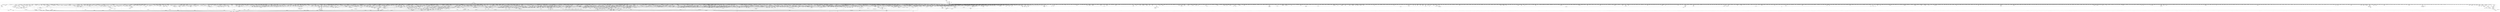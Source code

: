 digraph kerncollapsed {
    "exit_oom_victim" [color="black"];
    "folio_mapping" [color="black"];
    "_compound_head_7" [color="black"];
    "chacha_block_generic" [color="black"];
    "security_socket_connect" [color="black"];
    "folio_add_new_anon_rmap" [color="black"];
    "page_ref_inc_4" [color="black"];
    "__cmpxchg_case_acq_32.constprop.0_1" [color="black"];
    "find_next_bit_10" [color="black"];
    "jiffies_to_usecs" [color="black"];
    "wb_stat_mod" [color="black"];
    "__timer_delete" [color="black"];
    "wake_up_var" [color="black"];
    "__sk_mem_reclaim" [color="black"];
    "do_raw_spin_lock_72" [color="black"];
    "__raw_spin_lock_54" [color="black"];
    "Indirect call104" [color="black"];
    "__wb_writeout_add" [color="black"];
    "__raw_write_lock_irq_1" [color="black"];
    "hlist_bl_lock" [color="black"];
    "fpsimd_flush_task_state" [color="black"];
    "futex_cmpxchg_value_locked" [color="black"];
    "Indirect call88" [color="black"];
    "u64_stats_add_1" [color="black"];
    "__raw_spin_lock_irq_25" [color="black"];
    "arch_local_irq_save_4" [color="black"];
    "sane_fdtable_size" [color="black"];
    "rt_mutex_futex_trylock" [color="black"];
    "security_secid_to_secctx" [color="black"];
    "__bitmap_weight" [color="black"];
    "__cmpxchg_case_acq_32.constprop.0_8" [color="black"];
    "prepend_name" [color="black"];
    "__dev_fwnode" [color="black"];
    "ksize" [color="black"];
    "folio_unlock" [color="black"];
    "timer_delete_hook" [color="black"];
    "system_supports_mte_1" [color="black"];
    "find_vma" [color="black"];
    "d_flags_for_inode" [color="black"];
    "__task_rq_lock" [color="black"];
    "Indirect call205" [color="black"];
    "__cmpxchg_case_mb_64_1" [color="black"];
    "cpumask_subset" [color="black"];
    "system_supports_mte" [color="black"];
    "this_cpu_has_cap" [color="black"];
    "do_raw_spin_lock_32" [color="black"];
    "Indirect call114" [color="black"];
    "radix_tree_iter_tag_clear" [color="black"];
    "__raw_spin_unlock_irq_4" [color="black"];
    "d_hash" [color="black"];
    "__raw_spin_lock_irq_32" [color="black"];
    "tlb_flush" [color="black"];
    "call_on_irq_stack" [color="black"];
    "__dl_sub" [color="black"];
    "number" [color="black"];
    "memblock_is_map_memory" [color="black"];
    "xas_init_marks" [color="black"];
    "Indirect call173" [color="black"];
    "find_next_bit.constprop.0_21" [color="black"];
    "hrtimer_sleeper_start_expires" [color="black"];
    "__wait_for_common" [color="black"];
    "signal_pending_state" [color="black"];
    "tls_preserve_current_state" [color="black"];
    "radix_tree_next_chunk" [color="black"];
    "Indirect call27" [color="black"];
    "pageblock_pfn_to_page" [color="black"];
    "redirty_tail_locked" [color="black"];
    "__raw_spin_lock_irq_5" [color="black"];
    "tick_get_wakeup_device" [color="black"];
    "find_next_zero_bit" [color="black"];
    "mte_update_sctlr_user" [color="black"];
    "cpu_util_cfs_boost" [color="black"];
    "task_work_cancel_match" [color="black"];
    "__put_cpu_fpsimd_context" [color="black"];
    "__kern_my_cpu_offset_52" [color="black"];
    "__raw_spin_lock_42" [color="black"];
    "find_task_by_pid_ns" [color="black"];
    "cpumask_and.isra.0_3" [color="black"];
    "init_entity_runnable_average" [color="black"];
    "__add_wait_queue" [color="black"];
    "mas_safe_min" [color="black"];
    "tk_xtime.constprop.0" [color="black"];
    "get_next_ino" [color="black"];
    "__folio_cancel_dirty" [color="black"];
    "Indirect call59" [color="black"];
    "Indirect call18" [color="black"];
    "__irq_put_desc_unlock" [color="black"];
    "find_next_bit.constprop.0_7" [color="black"];
    "__pi_strcmp" [color="black"];
    "do_raw_spin_lock_46" [color="black"];
    "Indirect call89" [color="black"];
    "Indirect call101" [color="black"];
    "__preempt_count_add.constprop.0_1" [color="black"];
    "find_vm_area" [color="black"];
    "__skb_zcopy_downgrade_managed" [color="black"];
    "access_ok_39" [color="black"];
    "__fget_light" [color="black"];
    "Indirect call176" [color="black"];
    "plist_del" [color="black"];
    "system_supports_generic_auth" [color="black"];
    "__cmpxchg_case_acq_32.constprop.0_15" [color="black"];
    "irq_disable" [color="black"];
    "page_ref_inc" [color="black"];
    "activate_task" [color="black"];
    "pcpu_block_refresh_hint" [color="black"];
    "fsnotify_data_inode" [color="black"];
    "vma_last_pgoff" [color="black"];
    "pte_to_swp_entry_2" [color="black"];
    "__raw_spin_lock_irqsave_29" [color="black"];
    "data_check_size" [color="black"];
    "arch_local_irq_save_8" [color="black"];
    "memzero_explicit" [color="black"];
    "Indirect call130" [color="black"];
    "_compound_head_13" [color="black"];
    "blake2s.constprop.0" [color="black"];
    "__raw_spin_lock_43" [color="black"];
    "select_collect2" [color="black"];
    "vma_interval_tree_subtree_search" [color="black"];
    "__raw_write_unlock_irq_5" [color="black"];
    "inode_add_lru" [color="black"];
    "is_rlimit_overlimit" [color="black"];
    "arch_send_call_function_single_ipi" [color="black"];
    "__sw_hweight32" [color="black"];
    "io_put_kbuf" [color="black"];
    "get_file" [color="black"];
    "Indirect call164" [color="black"];
    "memchr" [color="black"];
    "clear_buddies.isra.0" [color="black"];
    "cpumask_any_and_distribute" [color="black"];
    "__raw_spin_lock_irqsave_39" [color="black"];
    "rseq_migrate" [color="black"];
    "bump_cpu_timer" [color="black"];
    "irq_work_single" [color="black"];
    "srcu_get_delay.isra.0" [color="black"];
    "ihold" [color="black"];
    "arch_get_random_seed_longs" [color="black"];
    "__hrtimer_get_next_event" [color="black"];
    "tty_audit_fork" [color="black"];
    "__futex_unqueue" [color="black"];
    "pfn_swap_entry_to_page" [color="black"];
    "Indirect call153" [color="black"];
    "peernet2id" [color="black"];
    "__init_swait_queue_head" [color="black"];
    "crng_make_state" [color="black"];
    "__raw_spin_unlock_irq_20" [color="black"];
    "folio_size_2" [color="black"];
    "clear_inode" [color="black"];
    "irq_work_claim" [color="black"];
    "__raw_spin_lock_irq_34" [color="black"];
    "mod_zone_page_state" [color="black"];
    "do_raw_spin_lock_33" [color="black"];
    "get_group_info.isra.0" [color="black"];
    "rcu_gp_is_expedited" [color="black"];
    "console_srcu_read_lock" [color="black"];
    "mte_parent_slot" [color="black"];
    "__kern_my_cpu_offset_27" [color="black"];
    "__kern_my_cpu_offset_78" [color="black"];
    "do_raw_spin_lock_28" [color="black"];
    "tick_get_broadcast_mask" [color="black"];
    "dl_bw_of" [color="black"];
    "list_move_tail" [color="black"];
    "lru_lazyfree_fn" [color="black"];
    "hrtimer_force_reprogram.constprop.0" [color="black"];
    "ktime_get_with_offset" [color="black"];
    "flush_signal_handlers" [color="black"];
    "do_raw_spin_lock_38" [color="black"];
    "__kern_my_cpu_offset_14" [color="black"];
    "rcu_exp_need_qs" [color="black"];
    "vma_is_secretmem" [color="black"];
    "Indirect call185" [color="black"];
    "rcu_segcblist_ready_cbs" [color="black"];
    "find_next_bit.constprop.0_6" [color="black"];
    "group_close_release" [color="black"];
    "_raw_spin_rq_lock_irqsave" [color="black"];
    "__zone_watermark_ok" [color="black"];
    "__attach_mnt" [color="black"];
    "__kern_my_cpu_offset_67" [color="black"];
    "prepend_path" [color="black"];
    "cpu_online_2" [color="black"];
    "find_next_bit_29" [color="black"];
    "arch_local_irq_restore_1" [color="black"];
    "Indirect call195" [color="black"];
    "__kern_my_cpu_offset_19" [color="black"];
    "irq_chip_retrigger_hierarchy" [color="black"];
    "tag_clear" [color="black"];
    "Indirect call188" [color="black"];
    "Indirect call31" [color="black"];
    "set_cpu_online" [color="black"];
    "mas_wr_store_setup" [color="black"];
    "dl_set_overload.part.0" [color="black"];
    "Indirect call118" [color="black"];
    "__raw_spin_lock_6" [color="black"];
    "__printk_cpu_sync_try_get" [color="black"];
    "process_shares_mm" [color="black"];
    "get_state_synchronize_rcu_full" [color="black"];
    "cpu_util.constprop.0" [color="black"];
    "__percpu_counter_sum" [color="black"];
    "prb_final_commit" [color="black"];
    "lazy_max_pages" [color="black"];
    "futex_top_waiter" [color="black"];
    "Indirect call113" [color="black"];
    "flush_tlb_batched_pending" [color="black"];
    "__raw_spin_lock_irqsave_11" [color="black"];
    "d_shrink_del" [color="black"];
    "__kern_my_cpu_offset_11" [color="black"];
    "spin_lock_irqsave_check_contention" [color="black"];
    "do_raw_spin_lock_10" [color="black"];
    "__bpf_free_used_maps" [color="black"];
    "do_raw_spin_lock_65" [color="black"];
    "__enqueue_entity" [color="black"];
    "cpu_online" [color="black"];
    "copy_page" [color="black"];
    "__cmpxchg_case_mb_32_8" [color="black"];
    "do_raw_spin_lock_27" [color="black"];
    "zone_watermark_ok_safe" [color="black"];
    "raw_spin_rq_trylock" [color="black"];
    "netlink_overrun" [color="black"];
    "arch_local_irq_save_5" [color="black"];
    "Indirect call167" [color="black"];
    "cpus_share_cache" [color="black"];
    "find_next_bit_17" [color="black"];
    "__wake_up_klogd.part.0" [color="black"];
    "rcu_advance_cbs" [color="black"];
    "clear_ti_thread_flag_1" [color="black"];
    "__clear_open_fd" [color="black"];
    "load_unaligned_zeropad_1" [color="black"];
    "Indirect call46" [color="black"];
    "enqueue_timer" [color="black"];
    "dl_clear_overload.part.0" [color="black"];
    "__cmpxchg_case_acq_32_1" [color="black"];
    "unmask_irq" [color="black"];
    "arch_tlbbatch_should_defer.constprop.0" [color="black"];
    "__cmpxchg_case_mb_32_5" [color="black"];
    "Indirect call81" [color="black"];
    "__raw_spin_unlock_irq_45" [color="black"];
    "fsnotify_group_assert_locked" [color="black"];
    "dev_nit_active" [color="black"];
    "__raw_spin_unlock_irqrestore_29" [color="black"];
    "find_next_bit_7" [color="black"];
    "Indirect call169" [color="black"];
    "task_will_free_mem" [color="black"];
    "mas_pause" [color="black"];
    "arm64_kernel_unmapped_at_el0_2" [color="black"];
    "prepare_to_wait_exclusive" [color="black"];
    "__mutex_init" [color="black"];
    "llist_add_batch" [color="black"];
    "Indirect call11" [color="black"];
    "test_ti_thread_flag_1" [color="black"];
    "__raw_spin_lock_irq_12" [color="black"];
    "pcpu_next_fit_region.constprop.0" [color="black"];
    "get_pwq" [color="black"];
    "__raw_spin_lock_16" [color="black"];
    "__kern_my_cpu_offset_38" [color="black"];
    "strchr" [color="black"];
    "qdisc_run_begin" [color="black"];
    "anon_vma_interval_tree_insert" [color="black"];
    "__local_bh_enable_ip" [color="black"];
    "__cmpxchg_case_mb_64" [color="black"];
    "Indirect call133" [color="black"];
    "arch_smp_send_reschedule" [color="black"];
    "inode_to_bdi" [color="black"];
    "rcu_is_watching" [color="black"];
    "__xas_next" [color="black"];
    "find_vmap_area" [color="black"];
    "llist_reverse_order" [color="black"];
    "pm_runtime_deactivate_timer" [color="black"];
    "kmap_atomic_1" [color="black"];
    "dec_rlimit_ucounts" [color="black"];
    "cpu_timer_task_rcu" [color="black"];
    "move_queued_task.constprop.0" [color="black"];
    "rwsem_read_trylock" [color="black"];
    "freezing" [color="black"];
    "cpumask_weight.constprop.0_5" [color="black"];
    "__remove_inode_hash" [color="black"];
    "__raw_spin_lock_34" [color="black"];
    "__percpu_add_case_64_2" [color="black"];
    "Indirect call140" [color="black"];
    "reweight_task" [color="black"];
    "lru_add_fn" [color="black"];
    "_double_lock_balance" [color="black"];
    "count_vm_event_1" [color="black"];
    "__sync_icache_dcache" [color="black"];
    "list_lru_add" [color="black"];
    "wb_io_lists_populated" [color="black"];
    "__mnt_want_write_file" [color="black"];
    "__raw_spin_lock_62" [color="black"];
    "__cmpxchg_case_mb_64_2" [color="black"];
    "__skb_set_length_1" [color="black"];
    "__delay" [color="black"];
    "__mutex_add_waiter" [color="black"];
    "xas_start" [color="black"];
    "__raw_spin_lock_irqsave_15" [color="black"];
    "Indirect call210" [color="black"];
    "__raw_spin_lock_31" [color="black"];
    "cpu_active" [color="black"];
    "folio_trylock_flag" [color="black"];
    "__cmpxchg_case_mb_32.constprop.0" [color="black"];
    "d_shrink_add" [color="black"];
    "Indirect call1" [color="black"];
    "update_min_vruntime" [color="black"];
    "__set_fixmap" [color="black"];
    "find_vma_prev" [color="black"];
    "Indirect call206" [color="black"];
    "Indirect call95" [color="black"];
    "vma_fs_can_writeback" [color="black"];
    "add_mm_rss_vec" [color="black"];
    "folio_nr_pages_2" [color="black"];
    "local_bh_enable" [color="black"];
    "compaction_zonelist_suitable" [color="black"];
    "list_del_init_3" [color="black"];
    "Indirect call138" [color="black"];
    "fatal_signal_pending_1" [color="black"];
    "__raise_softirq_irqoff" [color="black"];
    "pcpu_find_block_fit" [color="black"];
    "task_clear_jobctl_pending" [color="black"];
    "is_subdir" [color="black"];
    "__set_open_fd" [color="black"];
    "flush_dcache_folio" [color="black"];
    "io_poll_can_finish_inline.isra.0" [color="black"];
    "__cmpxchg_case_acq_32.constprop.0_18" [color="black"];
    "__wake_up_sync_key" [color="black"];
    "set_task_reclaim_state" [color="black"];
    "lockref_mark_dead" [color="black"];
    "online_section_nr" [color="black"];
    "__percpu_add_case_64_7" [color="black"];
    "strnlen" [color="black"];
    "set_ptes.isra.0" [color="black"];
    "Indirect call180" [color="black"];
    "__count_vm_events_1" [color="black"];
    "dcache_clean_pou" [color="black"];
    "device_pm_check_callbacks" [color="black"];
    "prb_next_seq" [color="black"];
    "__raw_spin_lock_irq_43" [color="black"];
    "find_first_bit_6" [color="black"];
    "sched_clock_cpu" [color="black"];
    "folio_evictable_1" [color="black"];
    "user_disable_single_step" [color="black"];
    "skb_cloned" [color="black"];
    "update_newidle_cost" [color="black"];
    "raw_spin_rq_lock" [color="black"];
    "wb_dirty_limits" [color="black"];
    "__kern_my_cpu_offset_70" [color="black"];
    "gfp_pfmemalloc_allowed" [color="black"];
    "active_load_balance_cpu_stop" [color="black"];
    "__page_cache_release" [color="black"];
    "_prb_read_valid" [color="black"];
    "page_ref_inc_3" [color="black"];
    "mas_wr_end_piv" [color="black"];
    "nsec_to_clock_t" [color="black"];
    "kthread_insert_work_sanity_check" [color="black"];
    "rb_insert_color_cached" [color="black"];
    "__raw_spin_lock_49" [color="black"];
    "pm_qos_read_value" [color="black"];
    "xa_is_node" [color="black"];
    "super_wake" [color="black"];
    "__kern_my_cpu_offset_56" [color="black"];
    "io_match_task_safe" [color="black"];
    "__reuseport_detach_sock.isra.0" [color="black"];
    "sibling_imbalance.isra.0" [color="black"];
    "ldsem_down_read_trylock" [color="black"];
    "mte_destroy_descend.constprop.0" [color="black"];
    "__update_load_avg_cfs_rq" [color="black"];
    "arch_local_irq_restore" [color="black"];
    "get_mm_exe_file" [color="black"];
    "Indirect call125" [color="black"];
    "rcu_segcblist_move_seglen" [color="black"];
    "freezing_slow_path" [color="black"];
    "task_curr" [color="black"];
    "_compound_head_2" [color="black"];
    "__page_dup_rmap.constprop.0" [color="black"];
    "do_raw_spin_lock_16" [color="black"];
    "mab_mas_cp" [color="black"];
    "do_raw_spin_lock_56" [color="black"];
    "__kern_my_cpu_offset_6" [color="black"];
    "update_rt_rq_load_avg" [color="black"];
    "smp_call_function_many" [color="black"];
    "do_softirq_own_stack" [color="black"];
    "next_mnt" [color="black"];
    "Indirect call116" [color="black"];
    "vma_interval_tree_remove" [color="black"];
    "ma_pivots" [color="black"];
    "pm_runtime_autosuspend_expiration" [color="black"];
    "skb_queue_tail" [color="black"];
    "tty_ldisc_close" [color="black"];
    "__kern_my_cpu_offset_50" [color="black"];
    "tsk_fork_get_node" [color="black"];
    "clear_ti_thread_flag_3" [color="black"];
    "sve_state_size" [color="black"];
    "posix_cpu_timers_exit" [color="black"];
    "__raw_spin_unlock_irqrestore.constprop.0_2" [color="black"];
    "find_next_bit_13" [color="black"];
    "__rb_change_child.constprop.0" [color="black"];
    "hlist_del_init_4" [color="black"];
    "rcu_stall_is_suppressed" [color="black"];
    "__kern_my_cpu_offset_133" [color="black"];
    "Indirect call200" [color="black"];
    "do_raw_spin_lock_1" [color="black"];
    "__kern_my_cpu_offset_23" [color="black"];
    "__raw_spin_lock_irq_21" [color="black"];
    "Indirect call108" [color="black"];
    "set_task_cpu" [color="black"];
    "move_addr_to_kernel" [color="black"];
    "__raw_spin_unlock_irq" [color="black"];
    "skb_headers_offset_update" [color="black"];
    "Indirect call78" [color="black"];
    "io_wq_hash_work" [color="black"];
    "calc_wheel_index" [color="black"];
    "do_raw_spin_lock.constprop.0_3" [color="black"];
    "do_raw_spin_lock_13" [color="black"];
    "tick_get_device" [color="black"];
    "Indirect call54" [color="black"];
    "fprop_fraction_percpu" [color="black"];
    "find_lock_task_mm" [color="black"];
    "find_next_bit_8" [color="black"];
    "update_sd_lb_stats" [color="black"];
    "fd_install" [color="black"];
    "__dl_add" [color="black"];
    "pid_nr_ns" [color="black"];
    "__cmpxchg_case_acq_32_2" [color="black"];
    "list_del_init_7" [color="black"];
    "pmd_install" [color="black"];
    "io_req_defer_failed" [color="black"];
    "dl_task_is_earliest_deadline" [color="black"];
    "__raw_spin_unlock_irq_25" [color="black"];
    "current_is_kswapd" [color="black"];
    "compound_order_1" [color="black"];
    "ttwu_queue_wakelist" [color="black"];
    "__update_min_deadline" [color="black"];
    "Indirect call75" [color="black"];
    "virt_to_head_page.isra.0" [color="black"];
    "__raw_spin_unlock_irqrestore_18" [color="black"];
    "__cmpxchg_case_mb_32_10" [color="black"];
    "Indirect call120" [color="black"];
    "tty_ldisc_open" [color="black"];
    "__kern_my_cpu_offset_35" [color="black"];
    "is_valid_gup_args" [color="black"];
    "console_verbose" [color="black"];
    "__cmpxchg_case_mb_32_3" [color="black"];
    "next_zone" [color="black"];
    "unlock_task_sighand.isra.0_1" [color="black"];
    "__fsnotify_recalc_mask" [color="black"];
    "Indirect call5" [color="black"];
    "rcu_seq_start_1" [color="black"];
    "xas_reload" [color="black"];
    "iov_iter_revert" [color="black"];
    "__raw_spin_unlock_irqrestore_2" [color="black"];
    "free_vmap_area_rb_augment_cb_rotate" [color="black"];
    "rcu_poll_gp_seq_start_unlocked" [color="black"];
    "prb_first_valid_seq" [color="black"];
    "__raw_write_lock_irq" [color="black"];
    "Indirect call111" [color="black"];
    "debug_locks_off" [color="black"];
    "membarrier_update_current_mm" [color="black"];
    "proto_memory_pcpu_drain" [color="black"];
    "hrtimer_try_to_cancel" [color="black"];
    "folio_nr_pages_4" [color="black"];
    "do_raw_spin_lock_45" [color="black"];
    "lowest_in_progress" [color="black"];
    "__kmem_obj_info" [color="black"];
    "clear_page" [color="black"];
    "page_ref_dec_and_test_2" [color="black"];
    "mte_clear_page_tags" [color="black"];
    "detach_if_pending" [color="black"];
    "decay_load" [color="black"];
    "do_raw_spin_lock_87" [color="black"];
    "mutex_can_spin_on_owner" [color="black"];
    "do_raw_spin_lock_88" [color="black"];
    "drain_pages" [color="black"];
    "fpsimd_save" [color="black"];
    "gup_folio_next" [color="black"];
    "strreplace" [color="black"];
    "kernfs_root" [color="black"];
    "xas_set_order.part.0" [color="black"];
    "inode_lru_list_del" [color="black"];
    "oom_badness" [color="black"];
    "Indirect call156" [color="black"];
    "__raw_spin_lock" [color="black"];
    "num_other_online_cpus" [color="black"];
    "__pageblock_pfn_to_page" [color="black"];
    "cpudl_find" [color="black"];
    "jiffies_to_msecs" [color="black"];
    "extract_entropy.constprop.0" [color="black"];
    "__mnt_want_write" [color="black"];
    "rcu_gp_is_normal" [color="black"];
    "kobj_child_ns_ops" [color="black"];
    "rcu_segcblist_first_pend_cb" [color="black"];
    "netlink_has_listeners" [color="black"];
    "dequeue_load_avg" [color="black"];
    "check_stable_address_space" [color="black"];
    "cpumask_and" [color="black"];
    "__cmpxchg_case_mb_64_4" [color="black"];
    "override_creds" [color="black"];
    "mte_thread_switch" [color="black"];
    "Indirect call2" [color="black"];
    "__raw_read_lock.constprop.0_5" [color="black"];
    "attach_entity_load_avg" [color="black"];
    "Indirect call127" [color="black"];
    "cpu_timer_dequeue" [color="black"];
    "arch_local_irq_save_7" [color="black"];
    "wb_stat_error" [color="black"];
    "__raw_spin_lock_irqsave.constprop.0_9" [color="black"];
    "wakeup_kswapd" [color="black"];
    "mas_allocated.isra.0" [color="black"];
    "spin_lock_irqsave_ssp_contention" [color="black"];
    "pcpu_init_md_blocks" [color="black"];
    "mas_parent_type" [color="black"];
    "rt_mutex_top_waiter" [color="black"];
    "memmove" [color="black"];
    "folio_size" [color="black"];
    "node_page_state_add" [color="black"];
    "mas_prev_sibling" [color="black"];
    "Indirect call71" [color="black"];
    "__raw_spin_lock_irq_35" [color="black"];
    "percpu_counter_set" [color="black"];
    "prb_commit" [color="black"];
    "pwq_activate_inactive_work" [color="black"];
    "Indirect call52" [color="black"];
    "kobj_ns_ops" [color="black"];
    "__cmpwait_case_32_1" [color="black"];
    "__lock_parent" [color="black"];
    "strncmp" [color="black"];
    "__cmpxchg_case_mb_32_6" [color="black"];
    "dev_xmit_recursion_inc" [color="black"];
    "__cmpxchg_case_acq_32.constprop.0_4" [color="black"];
    "mas_next_setup.constprop.0" [color="black"];
    "skb_orphan_1" [color="black"];
    "set_ti_thread_flag_4" [color="black"];
    "prep_new_page" [color="black"];
    "rcu_poll_gp_seq_end" [color="black"];
    "cpumask_next.constprop.0" [color="black"];
    "__raw_spin_lock_20" [color="black"];
    "Indirect call190" [color="black"];
    "__kern_my_cpu_offset_21" [color="black"];
    "anon_vma_interval_tree_pre_update_vma" [color="black"];
    "do_raw_spin_lock_37" [color="black"];
    "__raw_spin_lock_irqsave_7" [color="black"];
    "__kern_my_cpu_offset_55" [color="black"];
    "Indirect call8" [color="black"];
    "__kern_my_cpu_offset_80" [color="black"];
    "__wake_up_parent" [color="black"];
    "memset" [color="black"];
    "lockref_put_or_lock" [color="black"];
    "compact_lock_irqsave" [color="black"];
    "retain_dentry" [color="black"];
    "mast_fill_bnode" [color="black"];
    "check_preempt_curr_dl" [color="black"];
    "Indirect call48" [color="black"];
    "set_work_data" [color="black"];
    "__kern_my_cpu_offset_74" [color="black"];
    "folio_lruvec_relock_irq.constprop.0" [color="black"];
    "req_set_fail" [color="black"];
    "__raw_spin_unlock_irq_23" [color="black"];
    "xas_set_offset" [color="black"];
    "pfn_valid_1" [color="black"];
    "__skb_set_length" [color="black"];
    "netdev_name" [color="black"];
    "pick_next_pushable_dl_task" [color="black"];
    "ptep_set_access_flags" [color="black"];
    "do_raw_spin_lock_41" [color="black"];
    "fatal_signal_pending" [color="black"];
    "_find_first_bit" [color="black"];
    "xas_load" [color="black"];
    "__raw_spin_lock_12" [color="black"];
    "dequeue_task" [color="black"];
    "Indirect call10" [color="black"];
    "mab_shift_right" [color="black"];
    "kmap_local_page" [color="black"];
    "mnt_dec_writers" [color="black"];
    "__raw_spin_unlock_irq_21" [color="black"];
    "__cmpxchg_case_acq_32.constprop.0_10" [color="black"];
    "access_ok_14" [color="black"];
    "sched_post_fork" [color="black"];
    "__mnt_is_readonly" [color="black"];
    "mab_no_null_split" [color="black"];
    "folio_anon_vma" [color="black"];
    "get_page" [color="black"];
    "do_raw_spin_lock_51" [color="black"];
    "mas_pop_node" [color="black"];
    "Indirect call197" [color="black"];
    "__xa_clear_mark" [color="black"];
    "__raw_spin_lock_52" [color="black"];
    "Indirect call212" [color="black"];
    "__bitmap_equal" [color="black"];
    "compaction_defer_reset" [color="black"];
    "Indirect call150" [color="black"];
    "skb_checksum" [color="black"];
    "change_page_range" [color="black"];
    "__dl_update" [color="black"];
    "sb_clear_inode_writeback" [color="black"];
    "__try_to_del_timer_sync" [color="black"];
    "__percpu_add_case_32_8" [color="black"];
    "copy_fd_bitmaps" [color="black"];
    "Indirect call72" [color="black"];
    "set_area_direct_map" [color="black"];
    "lockref_get" [color="black"];
    "no_page_table" [color="black"];
    "srcu_gp_start" [color="black"];
    "sme_save_state" [color="black"];
    "Indirect call155" [color="black"];
    "shrink_lock_dentry" [color="black"];
    "__cmpxchg_case_acq_32.constprop.0_7" [color="black"];
    "__count_vm_events_2" [color="black"];
    "Indirect call142" [color="black"];
    "mte_dead_walk" [color="black"];
    "Indirect call96" [color="black"];
    "do_raw_spin_lock_25" [color="black"];
    "arm64_kernel_unmapped_at_el0_4" [color="black"];
    "Indirect call134" [color="black"];
    "to_kthread" [color="black"];
    "__rt_mutex_slowtrylock" [color="black"];
    "tlb_gather_mmu" [color="black"];
    "try_to_take_rt_mutex" [color="black"];
    "security_audit_rule_free" [color="black"];
    "percpu_ref_put_many" [color="black"];
    "io_fill_cqe_aux" [color="black"];
    "_compound_head_1" [color="black"];
    "pte_offset_kernel.isra.0" [color="black"];
    "exit_task_stack_account" [color="black"];
    "vma_interval_tree_insert_after" [color="black"];
    "do_raw_spin_lock_6" [color="black"];
    "Indirect call131" [color="black"];
    "errseq_sample" [color="black"];
    "__kern_my_cpu_offset_91" [color="black"];
    "internal_add_timer" [color="black"];
    "init_multi_vma_prep" [color="black"];
    "security_capable" [color="black"];
    "prepend_char" [color="black"];
    "Indirect call172" [color="black"];
    "sk_leave_memory_pressure" [color="black"];
    "get_ucounts_or_wrap" [color="black"];
    "copy_highpage" [color="black"];
    "cpudl_heapify_up" [color="black"];
    "rcu_inkernel_boot_has_ended" [color="black"];
    "_copy_from_user_29" [color="black"];
    "__raw_spin_unlock_irqrestore_10" [color="black"];
    "__raw_spin_unlock_irq_12" [color="black"];
    "vm_unacct_memory_1" [color="black"];
    "Indirect call3" [color="black"];
    "rb_erase" [color="black"];
    "pud_set_huge" [color="black"];
    "pcpu_chunk_slot" [color="black"];
    "has_managed_dma" [color="black"];
    "arch_local_irq_restore_3" [color="black"];
    "Indirect call19" [color="black"];
    "__raw_spin_trylock" [color="black"];
    "double_rq_lock" [color="black"];
    "__raw_spin_unlock_irq_17" [color="black"];
    "do_raw_spin_lock_5" [color="black"];
    "__raw_spin_lock_27" [color="black"];
    "__raw_spin_lock_irq_4" [color="black"];
    "mas_rewalk_if_dead" [color="black"];
    "__cmpxchg_case_acq_32.constprop.0_2" [color="black"];
    "io_wq_work_match_item" [color="black"];
    "task_sigpending_1" [color="black"];
    "__raw_spin_unlock_irq_11" [color="black"];
    "sk_memory_allocated_sub" [color="black"];
    "__raw_spin_lock_26" [color="black"];
    "__io_put_kbuf" [color="black"];
    "__raw_spin_lock_18" [color="black"];
    "kthread_is_per_cpu" [color="black"];
    "posix_cpu_timers_exit_group" [color="black"];
    "__fsnotify_update_child_dentry_flags" [color="black"];
    "Indirect call132" [color="black"];
    "is_cpu_allowed" [color="black"];
    "Indirect call69" [color="black"];
    "__kern_my_cpu_offset_134" [color="black"];
    "__kern_my_cpu_offset_51" [color="black"];
    "clear_ti_thread_flag_5" [color="black"];
    "__raw_spin_lock_irqsave_51" [color="black"];
    "irq_enable" [color="black"];
    "cpu_clock_sample" [color="black"];
    "Indirect call99" [color="black"];
    "set_ptes.constprop.0.isra.0" [color="black"];
    "rcu_poll_gp_seq_start" [color="black"];
    "page_ref_add" [color="black"];
    "page_vma_mapped_walk_done" [color="black"];
    "__raw_spin_lock_3" [color="black"];
    "xas_not_node" [color="black"];
    "csum_partial" [color="black"];
    "strcpy" [color="black"];
    "compound_order" [color="black"];
    "move_freepages_block" [color="black"];
    "do_raw_spin_lock_3" [color="black"];
    "move_linked_works" [color="black"];
    "wb_update_bandwidth" [color="black"];
    "io_acct_cancel_pending_work" [color="black"];
    "rpm_check_suspend_allowed" [color="black"];
    "Indirect call207" [color="black"];
    "__mnt_drop_write_file" [color="black"];
    "get_new_cred" [color="black"];
    "__kern_my_cpu_offset_18" [color="black"];
    "fatal_signal_pending_6" [color="black"];
    "__raw_spin_unlock_irq_6" [color="black"];
    "__do_set_cpus_allowed" [color="black"];
    "arm_timer" [color="black"];
    "check_vma_flags" [color="black"];
    "do_raw_spin_lock_26" [color="black"];
    "__kern_my_cpu_offset_44" [color="black"];
    "inode_io_list_move_locked" [color="black"];
    "Indirect call29" [color="black"];
    "__raw_spin_lock_4" [color="black"];
    "__irq_can_set_affinity" [color="black"];
    "__percpu_add_case_32_13" [color="black"];
    "__remove_shared_vm_struct.constprop.0" [color="black"];
    "__tlb_reset_range" [color="black"];
    "test_ti_thread_flag_30" [color="black"];
    "Indirect call85" [color="black"];
    "rcu_segcblist_extract_done_cbs" [color="black"];
    "Indirect call35" [color="black"];
    "synchronize_rcu.part.0" [color="black"];
    "hrtimer_start_expires" [color="black"];
    "__anon_vma_interval_tree_subtree_search" [color="black"];
    "set_ti_thread_flag_5" [color="black"];
    "mte_dead_leaves.constprop.0" [color="black"];
    "kernfs_name_hash" [color="black"];
    "fasync_insert_entry" [color="black"];
    "folio_isolate_lru" [color="black"];
    "enqueue_hrtimer.constprop.0" [color="black"];
    "sock_flag_3" [color="black"];
    "flush_tlb_mm" [color="black"];
    "Indirect call83" [color="black"];
    "__cmpxchg_case_acq_32.constprop.0_19" [color="black"];
    "audit_uid_comparator" [color="black"];
    "system_supports_tlb_range" [color="black"];
    "find_next_bit.constprop.0_14" [color="black"];
    "_compound_head_5" [color="black"];
    "vma_iter_config" [color="black"];
    "__raw_spin_unlock_irqrestore_33" [color="black"];
    "__raw_spin_lock_28" [color="black"];
    "drain_local_pages" [color="black"];
    "pte_to_swp_entry" [color="black"];
    "__mod_timer" [color="black"];
    "put_unused_fd" [color="black"];
    "extfrag_for_order" [color="black"];
    "enqueue_task" [color="black"];
    "rcu_seq_set_state" [color="black"];
    "signal_pending_11" [color="black"];
    "do_raw_spin_lock_117" [color="black"];
    "do_raw_spin_lock_8" [color="black"];
    "cpumask_empty_3" [color="black"];
    "task_get_vl" [color="black"];
    "Indirect call62" [color="black"];
    "cpumask_and.isra.0_1" [color="black"];
    "qdisc_qstats_cpu_qlen_inc" [color="black"];
    "rt_mutex_init_proxy_locked" [color="black"];
    "__raw_spin_unlock_irqrestore_9" [color="black"];
    "skip_atoi" [color="black"];
    "Indirect call42" [color="black"];
    "down_trylock" [color="black"];
    "check_and_switch_context" [color="black"];
    "Indirect call181" [color="black"];
    "percpu_ref_get_many" [color="black"];
    "find_first_bit_4" [color="black"];
    "get_arm64_ftr_reg" [color="black"];
    "lock_timer_base" [color="black"];
    "dl_bw_cpus" [color="black"];
    "d_ancestor" [color="black"];
    "do_raw_spin_lock_23" [color="black"];
    "folio_pfn" [color="black"];
    "mas_leaf_max_gap" [color="black"];
    "find_next_and_bit.constprop.0" [color="black"];
    "do_csum" [color="black"];
    "take_dentry_name_snapshot" [color="black"];
    "dev_xmit_recursion_dec" [color="black"];
    "__hrtimer_next_event_base.constprop.0" [color="black"];
    "find_suitable_fallback" [color="black"];
    "put_cpu_fpsimd_context" [color="black"];
    "find_buddy_page_pfn" [color="black"];
    "folio_invalidate" [color="black"];
    "Indirect call145" [color="black"];
    "folio_evictable" [color="black"];
    "__lshrti3" [color="black"];
    "lock_mnt_tree" [color="black"];
    "mask_irq" [color="black"];
    "folio_not_mapped" [color="black"];
    "mas_prev_setup.constprop.0" [color="black"];
    "Indirect call49" [color="black"];
    "__clear_close_on_exec.isra.0" [color="black"];
    "rcu_segcblist_advance" [color="black"];
    "do_raw_spin_lock_97" [color="black"];
    "group_classify" [color="black"];
    "tag_set" [color="black"];
    "__to_kthread" [color="black"];
    "io_cancel_task_cb" [color="black"];
    "__irq_get_desc_lock" [color="black"];
    "__raw_spin_lock_irq_31" [color="black"];
    "__efistub_caches_clean_inval_pou" [color="black"];
    "__raw_spin_unlock_irq_38" [color="black"];
    "can_migrate_task" [color="black"];
    "queued_write_lock.constprop.0_1" [color="black"];
    "__percpu_add_case_64.constprop.0_3" [color="black"];
    "eth_type_vlan" [color="black"];
    "__kern_my_cpu_offset_37" [color="black"];
    "mte_copy_page_tags" [color="black"];
    "PageMovable" [color="black"];
    "read_seqbegin.constprop.0" [color="black"];
    "is_zero_page" [color="black"];
    "__percpu_add_case_32_21" [color="black"];
    "__pm_relax" [color="black"];
    "set_secondary_fwnode" [color="black"];
    "list_lru_del" [color="black"];
    "set_next_task" [color="black"];
    "__cmpxchg_case_acq_32_3" [color="black"];
    "__kern_my_cpu_offset_77" [color="black"];
    "Indirect call58" [color="black"];
    "__anon_vma_interval_tree_augment_propagate" [color="black"];
    "rcu_seq_end" [color="black"];
    "__remove_hrtimer" [color="black"];
    "dget" [color="black"];
    "Indirect call110" [color="black"];
    "Indirect call166" [color="black"];
    "copy_from_kernel_nofault" [color="black"];
    "__sys_connect_file" [color="black"];
    "update_cfs_rq_load_avg.isra.0" [color="black"];
    "set_pageblock_migratetype" [color="black"];
    "__cmpxchg_case_acq_32.constprop.0_21" [color="black"];
    "do_raw_spin_lock_47" [color="black"];
    "rcu_segcblist_accelerate" [color="black"];
    "zone_page_state_snapshot.constprop.0" [color="black"];
    "folio_nr_pages_1" [color="black"];
    "Indirect call47" [color="black"];
    "rcu_gpnum_ovf" [color="black"];
    "invalid_mkclean_vma" [color="black"];
    "__smp_call_single_queue" [color="black"];
    "call_function_single_prep_ipi" [color="black"];
    "update_group_capacity" [color="black"];
    "__raw_spin_lock_5" [color="black"];
    "audit_rate_check.part.0" [color="black"];
    "split_map_pages" [color="black"];
    "__inode_add_lru" [color="black"];
    "inode_cgwb_move_to_attached" [color="black"];
    "attach_pid" [color="black"];
    "netdev_start_xmit" [color="black"];
    "mas_next_range" [color="black"];
    "Indirect call215" [color="black"];
    "arm64_kernel_unmapped_at_el0_3" [color="black"];
    "__cmpxchg_case_mb_32_4" [color="black"];
    "__skb_fill_page_desc" [color="black"];
    "irq_set_thread_affinity" [color="black"];
    "migrate_disable" [color="black"];
    "check_class_changed" [color="black"];
    "sched_clock" [color="black"];
    "__kern_my_cpu_offset_15" [color="black"];
    "security_task_getsecid_obj" [color="black"];
    "count_vm_event" [color="black"];
    "__raw_spin_trylock_4" [color="black"];
    "mas_put_in_tree" [color="black"];
    "clear_ti_thread_flag_4" [color="black"];
    "io_poll_get_ownership" [color="black"];
    "__raw_spin_unlock_irq_35" [color="black"];
    "__mutex_remove_waiter" [color="black"];
    "__wait_on_bit" [color="black"];
    "sync_exp_work_done" [color="black"];
    "osq_wait_next" [color="black"];
    "cpudl_set" [color="black"];
    "osq_lock" [color="black"];
    "add_wait_queue" [color="black"];
    "pfn_is_map_memory" [color="black"];
    "task_sched_runtime" [color="black"];
    "mte_set_pivot" [color="black"];
    "mapping_unmap_writable" [color="black"];
    "entity_eligible" [color="black"];
    "list_del_init_5" [color="black"];
    "__down_trylock_console_sem.constprop.0" [color="black"];
    "io_poll_add_hash" [color="black"];
    "fsnotify_handle_inode_event.isra.0" [color="black"];
    "find_next_bit_6" [color="black"];
    "folio_mapped" [color="black"];
    "do_raw_spin_lock_60" [color="black"];
    "Indirect call24" [color="black"];
    "pcpu_page_idx" [color="black"];
    "do_raw_spin_lock_52" [color="black"];
    "mas_store_b_node" [color="black"];
    "pcpu_block_update" [color="black"];
    "io_timeout_extract" [color="black"];
    "__raw_spin_lock.constprop.0_2" [color="black"];
    "security_inode_init_security_anon" [color="black"];
    "__kern_my_cpu_offset_17" [color="black"];
    "sched_asym_prefer" [color="black"];
    "__percpu_add_case_32_3" [color="black"];
    "wq_worker_running" [color="black"];
    "__cmpxchg_case_acq_32.constprop.0_14" [color="black"];
    "__raw_spin_unlock_irqrestore_17" [color="black"];
    "__percpu_add_case_32_15" [color="black"];
    "bstats_update" [color="black"];
    "vma_interval_tree_iter_next" [color="black"];
    "tty_termios_input_baud_rate" [color="black"];
    "__futex_queue" [color="black"];
    "kernfs_get" [color="black"];
    "Indirect call68" [color="black"];
    "hrtimer_reprogram.constprop.0" [color="black"];
    "rwsem_set_reader_owned" [color="black"];
    "try_check_zero" [color="black"];
    "do_raw_spin_lock_69" [color="black"];
    "IS_ERR_OR_NULL_3" [color="black"];
    "rcu_seq_start" [color="black"];
    "fpsimd_thread_switch" [color="black"];
    "kick_process" [color="black"];
    "Indirect call211" [color="black"];
    "xas_error.isra.0_1" [color="black"];
    "pcpu_size_to_slot" [color="black"];
    "mod_zone_state" [color="black"];
    "Indirect call73" [color="black"];
    "test_ti_thread_flag_19" [color="black"];
    "other_cpu_in_panic" [color="black"];
    "__dev_pm_qos_resume_latency" [color="black"];
    "__skb_dequeue_3" [color="black"];
    "mtree_load" [color="black"];
    "kthread_data" [color="black"];
    "find_next_bit.constprop.0_8" [color="black"];
    "__percpu_add_case_64.constprop.0_1" [color="black"];
    "__rt_mutex_futex_trylock" [color="black"];
    "__cmpxchg_case_acq_32" [color="black"];
    "Indirect call32" [color="black"];
    "vma_needs_dirty_tracking" [color="black"];
    "io_is_timeout_noseq" [color="black"];
    "security_sk_free" [color="black"];
    "sig_handler_ignored" [color="black"];
    "zone_page_state_snapshot" [color="black"];
    "__gfp_pfmemalloc_flags" [color="black"];
    "post_alloc_hook" [color="black"];
    "Indirect call55" [color="black"];
    "_find_next_bit" [color="black"];
    "Indirect call87" [color="black"];
    "do_raw_spin_lock_93" [color="black"];
    "find_busiest_group" [color="black"];
    "pfn_valid_2" [color="black"];
    "ktime_get_mono_fast_ns" [color="black"];
    "update_misfit_status" [color="black"];
    "new_context" [color="black"];
    "cpumask_first_and" [color="black"];
    "cpumask_next_and" [color="black"];
    "__preempt_count_sub" [color="black"];
    "do_softirq" [color="black"];
    "wake_all_kswapds" [color="black"];
    "pick_next_task_idle" [color="black"];
    "Indirect call67" [color="black"];
    "__disable_irq_nosync" [color="black"];
    "radix_tree_lookup" [color="black"];
    "do_raw_spin_lock_116" [color="black"];
    "__const_udelay" [color="black"];
    "prepare_to_swait_event" [color="black"];
    "find_next_bit_18" [color="black"];
    "compound_order_2" [color="black"];
    "__raw_spin_lock_irqsave_3" [color="black"];
    "__peernet2id" [color="black"];
    "__note_gp_changes" [color="black"];
    "mas_set_alloc_req" [color="black"];
    "Indirect call41" [color="black"];
    "__kern_my_cpu_offset_26" [color="black"];
    "__cmpxchg_case_acq_64" [color="black"];
    "__kern_my_cpu_offset_24" [color="black"];
    "folio_wake_bit" [color="black"];
    "tlb_flush_mmu_tlbonly_1" [color="black"];
    "need_mlock_drain" [color="black"];
    "__raw_write_lock_irq.constprop.0" [color="black"];
    "csum_block_add_ext" [color="black"];
    "get_file.isra.0" [color="black"];
    "irq_to_desc" [color="black"];
    "_copy_from_iter" [color="black"];
    "__raw_spin_unlock_irqrestore_3" [color="black"];
    "Indirect call122" [color="black"];
    "Indirect call135" [color="black"];
    "__raw_spin_trylock_3" [color="black"];
    "post_init_entity_util_avg" [color="black"];
    "Indirect call147" [color="black"];
    "cpudl_heapify" [color="black"];
    "io_wq_get_acct" [color="black"];
    "lock_parent" [color="black"];
    "__raw_spin_lock_22" [color="black"];
    "vma_interval_tree_augment_propagate" [color="black"];
    "Indirect call129" [color="black"];
    "test_ti_thread_flag_6" [color="black"];
    "__lock_timer" [color="black"];
    "__kern_my_cpu_offset_29" [color="black"];
    "__mutex_trylock" [color="black"];
    "mnt_get_writers" [color="black"];
    "down_read_trylock" [color="black"];
    "copyin" [color="black"];
    "__wake_up" [color="black"];
    "Indirect call14" [color="black"];
    "rcu_segcblist_entrain" [color="black"];
    "read_sanitised_ftr_reg" [color="black"];
    "test_ti_thread_flag_10" [color="black"];
    "kernfs_should_drain_open_files" [color="black"];
    "percpu_ref_put_many.constprop.0" [color="black"];
    "Indirect call28" [color="black"];
    "security_current_getsecid_subj" [color="black"];
    "folio_nr_pages" [color="black"];
    "timer_base.isra.0" [color="black"];
    "mte_sync_tags" [color="black"];
    "find_alive_thread.isra.0" [color="black"];
    "find_next_bit_11" [color="black"];
    "vma_interval_tree_augment_rotate" [color="black"];
    "__page_set_anon_rmap" [color="black"];
    "rcu_seq_snap" [color="black"];
    "fsnotify_first_mark" [color="black"];
    "page_vma_mapped_walk_done_1" [color="black"];
    "arch_asym_cpu_priority" [color="black"];
    "Indirect call76" [color="black"];
    "Indirect call198" [color="black"];
    "skb_may_tx_timestamp.part.0" [color="black"];
    "folio_total_mapcount" [color="black"];
    "__raw_spin_lock_irqsave_18" [color="black"];
    "__raw_write_unlock_irq_4" [color="black"];
    "__disable_irq" [color="black"];
    "Indirect call168" [color="black"];
    "Indirect call208" [color="black"];
    "__raw_spin_lock_irq_18" [color="black"];
    "mas_set_parent.constprop.0" [color="black"];
    "convert_prio" [color="black"];
    "__ptrace_link" [color="black"];
    "io_poll_mark_cancelled" [color="black"];
    "__dl_clear_params" [color="black"];
    "fdget_6" [color="black"];
    "should_zap_page" [color="black"];
    "mte_update_gcr_excl.isra.0" [color="black"];
    "_find_next_and_bit" [color="black"];
    "set_tlb_ubc_flush_pending" [color="black"];
    "domain_dirty_limits" [color="black"];
    "Indirect call22" [color="black"];
    "hlist_del_init_2" [color="black"];
    "set_next_entity" [color="black"];
    "idr_for_each" [color="black"];
    "__skb_flow_get_ports" [color="black"];
    "xa_find" [color="black"];
    "__raw_spin_unlock_irqrestore_31" [color="black"];
    "maybe_mkwrite.isra.0" [color="black"];
    "pcpu_chunk_relocate" [color="black"];
    "siginfo_layout" [color="black"];
    "xa_load" [color="black"];
    "try_to_unmap_flush_dirty" [color="black"];
    "fatal_signal_pending_3" [color="black"];
    "__raw_spin_unlock_irqrestore" [color="black"];
    "xa_mk_value" [color="black"];
    "find_task_by_vpid" [color="black"];
    "__pick_first_entity" [color="black"];
    "workingset_age_nonresident" [color="black"];
    "____core____" [color="kernel"];
    "__lock_task_sighand" [color="black"];
    "mapping_shrinkable_1" [color="black"];
    "__d_drop" [color="black"];
    "__raw_spin_unlock_irq_3" [color="black"];
    "need_seqretry" [color="black"];
    "__raw_spin_lock_irq_11" [color="black"];
    "Indirect call44" [color="black"];
    "signal_pending" [color="black"];
    "audit_mark_compare" [color="black"];
    "__cmpxchg_case_mb_32_2" [color="black"];
    "queued_spin_lock_slowpath" [color="black"];
    "propagation_next" [color="black"];
    "find_mergeable_anon_vma" [color="black"];
    "__irq_domain_deactivate_irq" [color="black"];
    "show_mem_node_skip" [color="black"];
    "mod_timer" [color="black"];
    "__msecs_to_jiffies" [color="black"];
    "__irq_domain_activate_irq" [color="black"];
    "Indirect call177" [color="black"];
    "check_cb_ovld_locked" [color="black"];
    "Indirect call43" [color="black"];
    "do_raw_spin_lock_57" [color="black"];
    "put_ldops.constprop.0" [color="black"];
    "__raw_read_unlock.constprop.0" [color="black"];
    "vm_commit_limit" [color="black"];
    "rcu_poll_gp_seq_end_unlocked" [color="black"];
    "rt_mutex_proxy_unlock" [color="black"];
    "mas_prev_slot" [color="black"];
    "forward_timer_base" [color="black"];
    "__cmpwait_case_32" [color="black"];
    "__kern_my_cpu_offset_25" [color="black"];
    "__wb_update_bandwidth.constprop.0" [color="black"];
    "rcu_cblist_init" [color="black"];
    "mnt_add_count" [color="black"];
    "do_raw_spin_lock_48" [color="black"];
    "collect_posix_cputimers" [color="black"];
    "arm_smccc_1_1_get_conduit" [color="black"];
    "__printk_safe_exit" [color="black"];
    "rt_mutex_setprio" [color="black"];
    "__rb_rotate_set_parents" [color="black"];
    "lru_deactivate_file_fn" [color="black"];
    "pgattr_change_is_safe" [color="black"];
    "hrtimer_forward" [color="black"];
    "get_cpu_fpsimd_context" [color="black"];
    "this_cpu_has_cap.part.0" [color="black"];
    "recalc_sigpending" [color="black"];
    "mm_trace_rss_stat" [color="black"];
    "get_file_2" [color="black"];
    "__posix_timers_find" [color="black"];
    "do_kernel_restart" [color="black"];
    "find_first_bit_1" [color="black"];
    "kernfs_leftmost_descendant" [color="black"];
    "_atomic_dec_and_lock_irqsave" [color="black"];
    "__raw_spin_lock_irqsave_32" [color="black"];
    "cpu_clock_sample_group" [color="black"];
    "ma_slots" [color="black"];
    "xas_pause" [color="black"];
    "__raw_spin_unlock_irq.constprop.0_1" [color="black"];
    "Indirect call105" [color="black"];
    "Indirect call84" [color="black"];
    "__percpu_add_case_64" [color="black"];
    "mas_adopt_children.isra.0" [color="black"];
    "netlink_lock_table" [color="black"];
    "update_load_avg" [color="black"];
    "workingset_eviction" [color="black"];
    "__printk_safe_enter" [color="black"];
    "irq_get_irq_data" [color="black"];
    "__raw_spin_lock_24" [color="black"];
    "__kern_my_cpu_offset_42" [color="black"];
    "__raw_spin_unlock_irqrestore.constprop.0_1" [color="black"];
    "__xchg_case_mb_64.constprop.0_2" [color="black"];
    "pcpu_free_area.isra.0" [color="black"];
    "wb_has_dirty_io" [color="black"];
    "__kern_my_cpu_offset_47" [color="black"];
    "__kern_my_cpu_offset_76" [color="black"];
    "__kern_my_cpu_offset_62" [color="black"];
    "steal_suitable_fallback" [color="black"];
    "workingset_refault" [color="black"];
    "__percpu_add_case_64.constprop.0" [color="black"];
    "fsnotify_compare_groups" [color="black"];
    "pvm_find_va_enclose_addr" [color="black"];
    "Indirect call34" [color="black"];
    "llist_del_first" [color="black"];
    "Indirect call107" [color="black"];
    "pmd_clear_huge" [color="black"];
    "find_next_zero_bit_2" [color="black"];
    "audit_string_contains_control" [color="black"];
    "__update_gt_cputime" [color="black"];
    "sve_save_state" [color="black"];
    "fsnotify_connector_sb" [color="black"];
    "get_pfnblock_flags_mask" [color="black"];
    "get_arm64_ftr_reg_nowarn" [color="black"];
    "put_dec" [color="black"];
    "mapping_shrinkable_2" [color="black"];
    "xas_update.isra.0" [color="black"];
    "signal_set_stop_flags" [color="black"];
    "mutex_trylock" [color="black"];
    "fragmentation_index" [color="black"];
    "zone_reclaimable_pages" [color="black"];
    "io_poll_remove_entry" [color="black"];
    "d_walk" [color="black"];
    "__xchg_case_mb_32.constprop.0" [color="black"];
    "reusable_anon_vma" [color="black"];
    "skb_tailroom" [color="black"];
    "__io_acct_run_queue" [color="black"];
    "__cmpxchg_case_acq_32.constprop.0_16" [color="black"];
    "put_dec_full8" [color="black"];
    "sock_flag.constprop.0" [color="black"];
    "__get_task_comm" [color="black"];
    "tty_termios_baud_rate" [color="black"];
    "Indirect call51" [color="black"];
    "strscpy" [color="black"];
    "xas_next_entry.constprop.0" [color="black"];
    "folio_trylock_2" [color="black"];
    "folio_account_cleaned" [color="black"];
    "__skb_checksum" [color="black"];
    "gup_signal_pending" [color="black"];
    "desc_read_finalized_seq" [color="black"];
    "queued_read_lock_slowpath" [color="black"];
    "update_rq_clock" [color="black"];
    "mab_calc_split" [color="black"];
    "release_thread" [color="black"];
    "net_eq_idr" [color="black"];
    "__raw_spin_lock_irq_7" [color="black"];
    "system_supports_address_auth_1" [color="black"];
    "signal_pending_state_1" [color="black"];
    "pm_ops_is_empty" [color="black"];
    "init_completion" [color="black"];
    "mas_find_child" [color="black"];
    "lock_mount_hash" [color="black"];
    "vmalloc_to_page" [color="black"];
    "pagetable_pte_dtor" [color="black"];
    "fatal_signal_pending_4" [color="black"];
    "__raw_spin_unlock_irq_5" [color="black"];
    "arch_local_irq_save_2" [color="black"];
    "set_pud" [color="black"];
    "cleanup_timerqueue" [color="black"];
    "lockref_get_not_zero" [color="black"];
    "__kern_my_cpu_offset_49" [color="black"];
    "Indirect call94" [color="black"];
    "Indirect call175" [color="black"];
    "__var_waitqueue" [color="black"];
    "mmgrab_2" [color="black"];
    "Indirect call121" [color="black"];
    "tty_update_time" [color="black"];
    "workingset_activation" [color="black"];
    "timerqueue_del" [color="black"];
    "cpu_do_switch_mm" [color="black"];
    "is_migration_entry" [color="black"];
    "Indirect call126" [color="black"];
    "invalid_folio_referenced_vma" [color="black"];
    "__raw_spin_lock_irqsave.constprop.0_2" [color="black"];
    "skb_header_pointer_2" [color="black"];
    "task_set_jobctl_pending" [color="black"];
    "kernfs_release_file.part.0.isra.0" [color="black"];
    "__iget" [color="black"];
    "io_run_local_work_continue" [color="black"];
    "__raw_spin_unlock_irqrestore_15" [color="black"];
    "pageblock_skip_persistent" [color="black"];
    "d_lru_del" [color="black"];
    "allow_write_access" [color="black"];
    "Indirect call182" [color="black"];
    "prepare_to_wait" [color="black"];
    "Indirect call152" [color="black"];
    "list_del_4" [color="black"];
    "futex_get_value_locked" [color="black"];
    "Indirect call194" [color="black"];
    "init_timer_key" [color="black"];
    "__srcu_read_lock" [color="black"];
    "do_raw_spin_lock_61" [color="black"];
    "__raw_spin_lock_64" [color="black"];
    "pm_qos_update_flags" [color="black"];
    "do_raw_spin_lock_67" [color="black"];
    "memcg_charge_kernel_stack.part.0" [color="black"];
    "is_current_pgrp_orphaned" [color="black"];
    "tlb_gather_mmu_fullmm" [color="black"];
    "__irq_work_queue_local" [color="black"];
    "do_raw_spin_lock_99" [color="black"];
    "Indirect call20" [color="black"];
    "__raw_spin_unlock_irqrestore_8" [color="black"];
    "update_curr" [color="black"];
    "device_match_devt" [color="black"];
    "__bitmap_subset" [color="black"];
    "__raw_spin_unlock_irqrestore_32" [color="black"];
    "efi_reboot" [color="black"];
    "global_dirtyable_memory" [color="black"];
    "io_wq_exit_start" [color="black"];
    "aio_nr_sub" [color="black"];
    "__bitmap_clear" [color="black"];
    "pcpu_block_update_hint_alloc" [color="black"];
    "try_grab_page" [color="black"];
    "sched_ttwu_pending" [color="black"];
    "percpu_ref_put_many.constprop.0_1" [color="black"];
    "get_random_bytes" [color="black"];
    "irqd_set.isra.0_1" [color="black"];
    "put_prev_task" [color="black"];
    "cpumask_intersects.constprop.0_1" [color="black"];
    "pcpu_alloc_area" [color="black"];
    "count_vm_event_2" [color="black"];
    "cpu_util_cfs" [color="black"];
    "slab_want_init_on_free" [color="black"];
    "Indirect call209" [color="black"];
    "__raw_spin_unlock_irqrestore_6" [color="black"];
    "Indirect call93" [color="black"];
    "fetch_robust_entry" [color="black"];
    "do_raw_spin_lock_73" [color="black"];
    "Indirect call154" [color="black"];
    "device_links_read_lock" [color="black"];
    "can_set_direct_map" [color="black"];
    "page_ref_inc_2" [color="black"];
    "__fprop_add_percpu" [color="black"];
    "io_poll_find.constprop.0" [color="black"];
    "__raw_spin_lock_irqsave_12" [color="black"];
    "__pfn_to_section" [color="black"];
    "percpu_counter_add" [color="black"];
    "pi_state_update_owner" [color="black"];
    "csum_partial_ext" [color="black"];
    "current_wq_worker" [color="black"];
    "Indirect call199" [color="black"];
    "is_vmalloc_addr" [color="black"];
    "__raw_spin_unlock_irq_43" [color="black"];
    "__flow_hash_from_keys" [color="black"];
    "__cmpxchg_case_64.isra.0" [color="black"];
    "expand" [color="black"];
    "__sw_hweight64" [color="black"];
    "update_dl_rq_load_avg" [color="black"];
    "__set_task_special" [color="black"];
    "__raw_spin_unlock_irq.constprop.0_2" [color="black"];
    "mas_ascend" [color="black"];
    "prepend" [color="black"];
    "Indirect call204" [color="black"];
    "__cmpxchg_case_acq_32.constprop.0_20" [color="black"];
    "__raw_spin_unlock_irqrestore_1" [color="black"];
    "__wb_calc_thresh" [color="black"];
    "fsnotify_grab_connector" [color="black"];
    "__printk_cpu_sync_put" [color="black"];
    "__bitmap_and" [color="black"];
    "__raw_read_lock_irqsave.constprop.0_1" [color="black"];
    "do_raw_spin_lock_29" [color="black"];
    "fsnotify_free_mark" [color="black"];
    "page_ref_add_1" [color="black"];
    "page_move_anon_rmap" [color="black"];
    "get_sd_balance_interval" [color="black"];
    "__raw_spin_unlock_irq_28" [color="black"];
    "audit_serial" [color="black"];
    "int_sqrt" [color="black"];
    "io_wq_cancel_pending_work" [color="black"];
    "smp_call_function_single" [color="black"];
    "lru_note_cost" [color="black"];
    "kmalloc_slab" [color="black"];
    "remove_wait_queue" [color="black"];
    "__anon_vma_interval_tree_augment_rotate" [color="black"];
    "console_trylock" [color="black"];
    "pagefault_enable_2" [color="black"];
    "rwsem_set_nonspinnable" [color="black"];
    "plist_add" [color="black"];
    "folio_mapped_1" [color="black"];
    "__wake_up_common" [color="black"];
    "__raw_spin_unlock_irq_37" [color="black"];
    "tlb_flush_mmu_tlbonly" [color="black"];
    "__raw_spin_lock_irq_26" [color="black"];
    "__list_del_entry" [color="black"];
    "___d_drop" [color="black"];
    "system_supports_tlb_range_1" [color="black"];
    "pcpu_chunk_refresh_hint" [color="black"];
    "flush_tlb_mm_1" [color="black"];
    "Indirect call158" [color="black"];
    "kmsg_dump" [color="black"];
    "ptep_clear_flush" [color="black"];
    "data_push_tail" [color="black"];
    "__cmpxchg_case_8" [color="black"];
    "skb_pfmemalloc" [color="black"];
    "do_raw_spin_lock_43" [color="black"];
    "allow_direct_reclaim" [color="black"];
    "__raw_spin_trylock_5" [color="black"];
    "fsnotify" [color="black"];
    "workingset_update_node" [color="black"];
    "__raw_read_lock.constprop.0_1" [color="black"];
    "Indirect call63" [color="black"];
    "noop_dirty_folio" [color="black"];
    "virt_to_folio" [color="black"];
    "__dput_to_list" [color="black"];
    "audit_comparator" [color="black"];
    "rb_erase_cached.isra.0" [color="black"];
    "kthread_should_stop" [color="black"];
    "find_later_rq" [color="black"];
    "do_raw_spin_lock_80" [color="black"];
    "__flush_tlb_page_nosync" [color="black"];
    "__cmpxchg_case_acq_32.constprop.0" [color="black"];
    "__finalize_skb_around" [color="black"];
    "mas_store_prealloc.part.0" [color="black"];
    "Indirect call186" [color="black"];
    "unlock_mount_hash" [color="black"];
    "xas_clear_mark" [color="black"];
    "cpumask_any_distribute" [color="black"];
    "Indirect call178" [color="black"];
    "mas_new_ma_node" [color="black"];
    "pagefault_enable_1" [color="black"];
    "__wake_up_locked_key" [color="black"];
    "signal_pending_state_2" [color="black"];
    "Indirect call36" [color="black"];
    "rb_prev" [color="black"];
    "unreserve_highatomic_pageblock" [color="black"];
    "pm_runtime_get_noresume" [color="black"];
    "Indirect call139" [color="black"];
    "futex_hash" [color="black"];
    "io_acct_run_queue" [color="black"];
    "arch_local_irq_disable_2" [color="black"];
    "test_ti_thread_flag_7" [color="black"];
    "Indirect call151" [color="black"];
    "fsnotify_update_flags" [color="black"];
    "mas_update_gap" [color="black"];
    "timer_delete" [color="black"];
    "mas_prev" [color="black"];
    "Indirect call23" [color="black"];
    "filemap_check_errors" [color="black"];
    "ktime_add_safe" [color="black"];
    "io_should_retry_thread" [color="black"];
    "__raw_spin_unlock_irqrestore_37" [color="black"];
    "space_used" [color="black"];
    "search_cmp_ftr_reg" [color="black"];
    "enqueue_pushable_dl_task" [color="black"];
    "rcu_accelerate_cbs" [color="black"];
    "data_alloc" [color="black"];
    "__get_cpu_fpsimd_context" [color="black"];
    "kthread_probe_data" [color="black"];
    "Indirect call201" [color="black"];
    "sve_get_vl" [color="black"];
    "__kern_my_cpu_offset_16" [color="black"];
    "mast_spanning_rebalance.isra.0" [color="black"];
    "will_become_orphaned_pgrp" [color="black"];
    "io_get_cqe_overflow" [color="black"];
    "rwsem_spin_on_owner" [color="black"];
    "radix_tree_load_root" [color="black"];
    "post_ttbr_update_workaround" [color="black"];
    "find_submount" [color="black"];
    "dec_mm_counter" [color="black"];
    "task_pid_vnr_1" [color="black"];
    "mas_set_height" [color="black"];
    "mnt_get_count" [color="black"];
    "clear_ti_thread_flag" [color="black"];
    "__mnt_drop_write" [color="black"];
    "anon_vma_interval_tree_iter_next" [color="black"];
    "Indirect call86" [color="black"];
    "cpu_online_3" [color="black"];
    "arch_send_call_function_ipi_mask" [color="black"];
    "Indirect call136" [color="black"];
    "add_device_randomness" [color="black"];
    "crng_fast_key_erasure" [color="black"];
    "slab_is_available" [color="black"];
    "mas_prev_range" [color="black"];
    "__percpu_add_case_64_4" [color="black"];
    "get_ldops" [color="black"];
    "find_next_bit.constprop.0_5" [color="black"];
    "folio_activate_fn" [color="black"];
    "mast_split_data" [color="black"];
    "pud_clear_huge" [color="black"];
    "__wake_up_pollfree" [color="black"];
    "folio_trylock_4" [color="black"];
    "put_filesystem" [color="black"];
    "__cmpxchg_case_rel_32" [color="black"];
    "pvm_determine_end_from_reverse" [color="black"];
    "__fprop_add_percpu_max" [color="black"];
    "exit_rcu" [color="black"];
    "anon_vma_interval_tree_iter_first" [color="black"];
    "fast_dput" [color="black"];
    "xas_retry" [color="black"];
    "__raw_spin_unlock_irq_7" [color="black"];
    "xas_find" [color="black"];
    "pcpu_next_md_free_region" [color="black"];
    "__raw_spin_lock_irq_41" [color="black"];
    "read_seqbegin_or_lock" [color="black"];
    "__kern_my_cpu_offset_4" [color="black"];
    "folio_try_get_rcu" [color="black"];
    "timerqueue_iterate_next" [color="black"];
    "rcu_seq_end_1" [color="black"];
    "count_vm_events_1" [color="black"];
    "arch_local_irq_save_1" [color="black"];
    "avg_vruntime" [color="black"];
    "mutex_spin_on_owner" [color="black"];
    "do_raw_spin_lock_35" [color="black"];
    "__nr_to_section" [color="black"];
    "Indirect call165" [color="black"];
    "signalfd_cleanup" [color="black"];
    "Indirect call45" [color="black"];
    "pte_mkdirty" [color="black"];
    "get_cred_1" [color="black"];
    "Indirect call213" [color="black"];
    "rb_first" [color="black"];
    "__arm64_sys_connect" [color="black"];
    "mod_node_page_state" [color="black"];
    "__bitmap_intersects" [color="black"];
    "____do_softirq" [color="black"];
    "vma_interval_tree_iter_first" [color="black"];
    "__cmpxchg_case_mb_32_13" [color="black"];
    "find_unlink_vmap_area" [color="black"];
    "__rb_insert_augmented" [color="black"];
    "inactive_is_low.constprop.0" [color="black"];
    "raw_spin_rq_lock_nested" [color="black"];
    "slab_want_init_on_alloc" [color="black"];
    "Indirect call91" [color="black"];
    "srcu_funnel_exp_start" [color="black"];
    "__raw_spin_unlock_irq_36" [color="black"];
    "mas_start" [color="black"];
    "skb_flow_get_icmp_tci" [color="black"];
    "pm_runtime_put_noidle_2" [color="black"];
    "__raw_spin_lock_irqsave_17" [color="black"];
    "__isolate_free_page" [color="black"];
    "path_get" [color="black"];
    "Indirect call189" [color="black"];
    "Indirect call4" [color="black"];
    "mm_counter_file" [color="black"];
    "arch_local_irq_save_3" [color="black"];
    "queued_write_lock_slowpath" [color="black"];
    "skb_has_frag_list" [color="black"];
    "__percpu_add_case_64_6" [color="black"];
    "fatal_signal_pending_5" [color="black"];
    "dev_to_swnode" [color="black"];
    "get_task_exe_file" [color="black"];
    "__lookup_mnt" [color="black"];
    "do_raw_spin_lock_83" [color="black"];
    "find_next_bit_3" [color="black"];
    "Indirect call115" [color="black"];
    "__reset_isolation_pfn" [color="black"];
    "skb_tailroom_2" [color="black"];
    "__percpu_add_case_64_3" [color="black"];
    "smp_call_function" [color="black"];
    "task_clear_jobctl_trapping" [color="black"];
    "__percpu_add_case_32_20" [color="black"];
    "prepare_alloc_pages.constprop.0" [color="black"];
    "arch_teardown_dma_ops" [color="black"];
    "Indirect call161" [color="black"];
    "rcu_segcblist_pend_cbs" [color="black"];
    "arch_local_irq_restore_2" [color="black"];
    "desc_make_reusable" [color="black"];
    "xas_error.isra.0" [color="black"];
    "move_freelist_tail" [color="black"];
    "__raw_spin_unlock_irqrestore_11" [color="black"];
    "vm_stat_account" [color="black"];
    "set_kpti_asid_bits" [color="black"];
    "__io_put_kbuf_list" [color="black"];
    "find_lock_later_rq" [color="black"];
    "Indirect call9" [color="black"];
    "io_put_kbuf_comp.isra.0" [color="black"];
    "count_vm_events" [color="black"];
    "__timer_delete_sync" [color="black"];
    "task_call_func" [color="black"];
    "_find_first_zero_bit" [color="black"];
    "Indirect call6" [color="black"];
    "__list_del_entry_2" [color="black"];
    "Indirect call61" [color="black"];
    "get_file_1" [color="black"];
    "percpu_ref_get_many.constprop.0" [color="black"];
    "_find_first_and_bit" [color="black"];
    "list_move_1" [color="black"];
    "Indirect call90" [color="black"];
    "_find_next_or_bit" [color="black"];
    "__raw_spin_lock_irqsave.constprop.0_3" [color="black"];
    "atomic_notifier_call_chain" [color="black"];
    "__siphash_unaligned" [color="black"];
    "list_del_init" [color="black"];
    "skb_copy_bits" [color="black"];
    "group_open_release" [color="black"];
    "idle_cpu" [color="black"];
    "rb_next" [color="black"];
    "timerqueue_add" [color="black"];
    "sock_rmem_free" [color="black"];
    "lock_hrtimer_base" [color="black"];
    "pcpu_update_empty_pages" [color="black"];
    "access_ok_2" [color="black"];
    "__pi_strlen" [color="black"];
    "Indirect call74" [color="black"];
    "node_tag_clear" [color="black"];
    "isolation_suitable.isra.0" [color="black"];
    "printk_parse_prefix" [color="black"];
    "Indirect call170" [color="black"];
    "io_cancel_req_match" [color="black"];
    "__raw_spin_lock_irq_19" [color="black"];
    "__raw_spin_lock_irqsave_21" [color="black"];
    "__d_find_any_alias" [color="black"];
    "__raw_spin_lock_23" [color="black"];
    "pagefault_disable" [color="black"];
    "arch_irq_work_raise" [color="black"];
    "get_data" [color="black"];
    "io_file_get_flags" [color="black"];
    "__raw_spin_lock_irqsave_41" [color="black"];
    "skb_frag_ref" [color="black"];
    "dev_bus_name" [color="black"];
    "update_pm_runtime_accounting" [color="black"];
    "find_next_bit_15" [color="black"];
    "mte_zero_clear_page_tags" [color="black"];
    "d_path" [color="black"];
    "kernel_init_pages" [color="black"];
    "kernfs_next_descendant_post" [color="black"];
    "__io_prep_linked_timeout" [color="black"];
    "chacha_permute" [color="black"];
    "req_set_fail_4" [color="black"];
    "__raw_spin_lock_irq_20" [color="black"];
    "anon_vma_interval_tree_remove" [color="black"];
    "deactivate_task" [color="black"];
    "filemap_release_folio" [color="black"];
    "__raw_spin_unlock_irqrestore_38" [color="black"];
    "prb_reserve_in_last" [color="black"];
    "need_active_balance" [color="black"];
    "__kern_my_cpu_offset_79" [color="black"];
    "__cmpxchg_case_acq_32.constprop.0_17" [color="black"];
    "detach_entity_load_avg" [color="black"];
    "Indirect call141" [color="black"];
    "double_unlock_balance" [color="black"];
    "folio_mark_dirty" [color="black"];
    "do_raw_spin_lock_30" [color="black"];
    "invalid_migration_vma" [color="black"];
    "list_del_3" [color="black"];
    "__mod_node_page_state" [color="black"];
    "__io_disarm_linked_timeout" [color="black"];
    "set_swapper_pgd" [color="black"];
    "get_work_pool" [color="black"];
    "lru_note_cost_refault" [color="black"];
    "io_schedule_prepare" [color="black"];
    "drain_pages_zone" [color="black"];
    "__dequeue_entity" [color="black"];
    "xas_next_entry" [color="black"];
    "_task_util_est" [color="black"];
    "__kern_my_cpu_offset_54" [color="black"];
    "hrtimer_start_range_ns" [color="black"];
    "sub_running_bw.isra.0" [color="black"];
    "__raw_spin_lock_32" [color="black"];
    "Indirect call97" [color="black"];
    "Indirect call77" [color="black"];
    "select_collect" [color="black"];
    "Indirect call103" [color="black"];
    "task_ppid_nr" [color="black"];
    "test_tsk_need_resched" [color="black"];
    "__percpu_down_write_trylock" [color="black"];
    "__raw_spin_unlock_irqrestore_21" [color="black"];
    "sock_inuse_add" [color="black"];
    "list_del_init_2" [color="black"];
    "__raw_spin_lock_15" [color="black"];
    "pmd_offset.isra.0" [color="black"];
    "virt_to_slab" [color="black"];
    "do_raw_spin_lock_42" [color="black"];
    "Indirect call60" [color="black"];
    "do_raw_spin_lock_64" [color="black"];
    "d_set_d_op" [color="black"];
    "rcu_segcblist_add_len" [color="black"];
    "__wake_up_locked_key_bookmark" [color="black"];
    "_compound_head_4" [color="black"];
    "folio_nr_pages_3" [color="black"];
    "skb_zcopy" [color="black"];
    "tcp_get_info_chrono_stats" [color="black"];
    "radix_tree_tag_get" [color="black"];
    "prep_compound_page" [color="black"];
    "Indirect call92" [color="black"];
    "mas_max_gap" [color="black"];
    "check_preempt_curr" [color="black"];
    "__reuseport_detach_closed_sock" [color="black"];
    "list_del_init_8" [color="black"];
    "should_failslab" [color="black"];
    "do_raw_spin_lock" [color="black"];
    "zone_watermark_fast.constprop.0" [color="black"];
    "skb_zcopy_downgrade_managed" [color="black"];
    "split_page" [color="black"];
    "__balance_callbacks" [color="black"];
    "__attach_to_pi_owner" [color="black"];
    "prb_read_valid" [color="black"];
    "inode_io_list_del" [color="black"];
    "_get_random_bytes" [color="black"];
    "clear_nonspinnable" [color="black"];
    "console_is_usable" [color="black"];
    "propagate_mount_unlock" [color="black"];
    "mas_push_node" [color="black"];
    "free_vmap_area_rb_augment_cb_propagate" [color="black"];
    "__kern_my_cpu_offset_22" [color="black"];
    "timer_wait_running" [color="black"];
    "mas_next_slot" [color="black"];
    "test_and_set_bit_lock.constprop.0" [color="black"];
    "mod_node_state" [color="black"];
    "auditd_test_task" [color="black"];
    "mm_counter" [color="black"];
    "u64_stats_add_2" [color="black"];
    "fill_contig_page_info" [color="black"];
    "unlock_page" [color="black"];
    "__kern_my_cpu_offset_53" [color="black"];
    "Indirect call144" [color="black"];
    "wake_up_klogd" [color="black"];
    "do_raw_spin_lock_34" [color="black"];
    "find_worker_executing_work" [color="black"];
    "xas_result" [color="black"];
    "__flush_tlb_kernel_pgtable" [color="black"];
    "__rb_erase_color" [color="black"];
    "pmd_set_huge" [color="black"];
    "is_software_node" [color="black"];
    "lru_deactivate_fn" [color="black"];
    "rcu_jiffies_till_stall_check" [color="black"];
    "__raw_spin_lock_irqsave_19" [color="black"];
    "local_cpu_stop" [color="black"];
    "find_next_zero_bit_1" [color="black"];
    "__raw_spin_lock_46" [color="black"];
    "__raw_spin_lock_irq_3" [color="black"];
    "__raw_spin_trylock_1" [color="black"];
    "Indirect call12" [color="black"];
    "get_state_synchronize_rcu" [color="black"];
    "Indirect call65" [color="black"];
    "io_cancel_ctx_cb" [color="black"];
    "__fdget" [color="black"];
    "update_dl_migration" [color="black"];
    "hrtimer_active" [color="black"];
    "u64_stats_inc" [color="black"];
    "to_desc" [color="black"];
    "disable_irq_nosync" [color="black"];
    "Indirect call187" [color="black"];
    "prepare_to_wait_event" [color="black"];
    "anon_vma_interval_tree_post_update_vma" [color="black"];
    "task_pid_vnr" [color="black"];
    "__irq_disable" [color="black"];
    "do_raw_spin_lock_58" [color="black"];
    "__audit_sockaddr" [color="black"];
    "ma_dead_node" [color="black"];
    "__raw_spin_lock_irqsave_50" [color="black"];
    "Indirect call216" [color="black"];
    "_prb_commit" [color="black"];
    "task_join_group_stop" [color="black"];
    "__raw_spin_lock_irqsave_22" [color="black"];
    "prb_reserve" [color="black"];
    "Indirect call80" [color="black"];
    "oom_unkillable_task.isra.0" [color="black"];
    "Indirect call193" [color="black"];
    "do_raw_spin_lock.constprop.0_7" [color="black"];
    "blake2s_update" [color="black"];
    "Indirect call100" [color="black"];
    "d_find_alias" [color="black"];
    "__srcu_read_unlock" [color="black"];
    "inode_maybe_inc_iversion" [color="black"];
    "print_tainted" [color="black"];
    "raw_spin_rq_lock_1" [color="black"];
    "next_online_pgdat" [color="black"];
    "__accumulate_pelt_segments" [color="black"];
    "mtree_range_walk" [color="black"];
    "__percpu_add_case_32" [color="black"];
    "first_zones_zonelist" [color="black"];
    "Indirect call21" [color="black"];
    "security_d_instantiate" [color="black"];
    "__raw_spin_lock_irqsave_44" [color="black"];
    "Indirect call112" [color="black"];
    "srcu_read_unlock.constprop.0" [color="black"];
    "ktime_get_real_seconds" [color="black"];
    "pcpu_post_unmap_tlb_flush" [color="black"];
    "Indirect call117" [color="black"];
    "free_unref_page_commit" [color="black"];
    "dev_pm_disable_wake_irq_check" [color="black"];
    "find_last_bit" [color="black"];
    "__raw_spin_lock_irqsave_34" [color="black"];
    "Indirect call214" [color="black"];
    "list_del_init_6" [color="black"];
    "__cmpwait_case_32_2" [color="black"];
    "__raw_spin_lock.constprop.0" [color="black"];
    "rcu_is_cpu_rrupt_from_idle" [color="black"];
    "mas_mab_cp" [color="black"];
    "Indirect call137" [color="black"];
    "__next_zones_zonelist" [color="black"];
    "d_find_any_alias" [color="black"];
    "folio_mapped_3" [color="black"];
    "__raw_spin_lock_irq_23" [color="black"];
    "should_fail_alloc_page" [color="black"];
    "xas_find_marked" [color="black"];
    "mas_find" [color="black"];
    "mas_wr_node_walk" [color="black"];
    "list_splice" [color="black"];
    "tlb_remove_table_sync_one" [color="black"];
    "blake2s_final" [color="black"];
    "bit_waitqueue" [color="black"];
    "do_raw_spin_lock_85" [color="black"];
    "del_page_from_free_list" [color="black"];
    "__hlist_del" [color="black"];
    "io_wq_worker_running" [color="black"];
    "rb_insert_color" [color="black"];
    "cpu_online_1" [color="black"];
    "test_ti_thread_flag_11" [color="black"];
    "eventfd_signal_mask" [color="black"];
    "__pi_memcmp" [color="black"];
    "set_load_weight" [color="black"];
    "__cmpxchg_case_acq_32.constprop.0_6" [color="black"];
    "Indirect call119" [color="black"];
    "lru_move_tail_fn" [color="black"];
    "Indirect call30" [color="black"];
    "__cmpxchg_case_acq_32.constprop.0_9" [color="black"];
    "__acct_reclaim_writeback" [color="black"];
    "Indirect call7" [color="black"];
    "task_fits_cpu" [color="black"];
    "mas_push_data" [color="black"];
    "tag_get" [color="black"];
    "mmget" [color="black"];
    "__raw_spin_unlock_irq_29" [color="black"];
    "__wake_q_add" [color="black"];
    "io_poll_remove_entries" [color="black"];
    "kill_super_notify" [color="black"];
    "__task_will_free_mem" [color="black"];
    "set_ptes.constprop.0.isra.0_1" [color="black"];
    "__raw_spin_lock_irqsave_23" [color="black"];
    "finish_swait" [color="black"];
    "Indirect call15" [color="black"];
    "get_work_pwq" [color="black"];
    "mas_bulk_rebalance" [color="black"];
    "percpu_counter_add_batch" [color="black"];
    "is_bad_inode" [color="black"];
    "Indirect call146" [color="black"];
    "__count_vm_events_3" [color="black"];
    "__rpm_get_callback" [color="black"];
    "blake2s_compress" [color="black"];
    "finish_wait" [color="black"];
    "add_timer_on" [color="black"];
    "rcu_cblist_dequeue" [color="black"];
    "__raw_spin_unlock_irqrestore_12" [color="black"];
    "clear_ti_thread_flag_8" [color="black"];
    "list_splice_tail_init" [color="black"];
    "__raw_spin_lock_bh.constprop.0_5" [color="black"];
    "cfs_rq_of" [color="black"];
    "Indirect call148" [color="black"];
    "mas_set_split_parent.isra.0" [color="black"];
    "Indirect call40" [color="black"];
    "strscpy_pad" [color="black"];
    "Indirect call159" [color="black"];
    "__ipi_send_mask" [color="black"];
    "queued_read_unlock.constprop.0_2" [color="black"];
    "Indirect call191" [color="black"];
    "__raw_spin_lock_30" [color="black"];
    "xas_find_conflict" [color="black"];
    "posixtimer_rearm" [color="black"];
    "io_req_complete_defer" [color="black"];
    "cpumask_weight" [color="black"];
    "ktime_get_real_ts64" [color="black"];
    "tty_driver_name" [color="black"];
    "task_rq_lock" [color="black"];
    "compaction_suitable" [color="black"];
    "replace_mark_chunk" [color="black"];
    "__raw_spin_lock_irq_6" [color="black"];
    "access_ok_54" [color="black"];
    "rcu_segcblist_init" [color="black"];
    "sync_icache_aliases" [color="black"];
    "mmgrab_1" [color="black"];
    "cpupri_set" [color="black"];
    "__raw_spin_lock_14" [color="black"];
    "wake_up_bit" [color="black"];
    "Indirect call109" [color="black"];
    "__update_load_avg_se" [color="black"];
    "do_init_timer.constprop.0" [color="black"];
    "tag_clear_highpage" [color="black"];
    "__bitmap_set" [color="black"];
    "folio_mapped_2" [color="black"];
    "clear_ti_thread_flag_6" [color="black"];
    "do_raw_spin_lock.constprop.0_6" [color="black"];
    "_compound_head_3" [color="black"];
    "hlist_del_init" [color="black"];
    "posix_cputimers_group_init" [color="black"];
    "rcu_exp_jiffies_till_stall_check" [color="black"];
    "security_sock_rcv_skb" [color="black"];
    "next_signal" [color="black"];
    "inc_tlb_flush_pending" [color="black"];
    "__wake_up_common_lock" [color="black"];
    "page_try_share_anon_rmap" [color="black"];
    "account_pipe_buffers" [color="black"];
    "_compound_head" [color="black"];
    "skb_zcopy_clear" [color="black"];
    "do_raw_spin_lock.constprop.0_14" [color="black"];
    "__list_del_entry_1" [color="black"];
    "percpu_counter_dec" [color="black"];
    "fpsimd_preserve_current_state" [color="black"];
    "copy_to_user_page" [color="black"];
    "resched_curr" [color="black"];
    "mapping_shrinkable" [color="black"];
    "task_rq_unlock" [color="black"];
    "do_raw_spin_lock_31" [color="black"];
    "vma_address" [color="black"];
    "count_vm_events_2" [color="black"];
    "mas_find_setup.constprop.0" [color="black"];
    "__percpu_add_return_case_32_1" [color="black"];
    "mas_data_end" [color="black"];
    "fpsimd_save_state" [color="black"];
    "__raw_spin_lock_irqsave_25" [color="black"];
    "Indirect call53" [color="black"];
    "osq_unlock" [color="black"];
    "__cmpxchg_case_mb_64_6" [color="black"];
    "arch_get_random_longs" [color="black"];
    "__fswab32_10" [color="black"];
    "task_participate_group_stop" [color="black"];
    "test_and_set_ti_thread_flag_1" [color="black"];
    "Indirect call70" [color="black"];
    "Indirect call196" [color="black"];
    "ktime_get" [color="black"];
    "get_task_mm" [color="black"];
    "__prepare_to_swait" [color="black"];
    "page_ref_inc_6" [color="black"];
    "__kern_my_cpu_offset_2" [color="black"];
    "timer_reduce" [color="black"];
    "__raw_spin_lock_irq_17" [color="black"];
    "io_prep_async_work" [color="black"];
    "__init_rwsem" [color="black"];
    "min_deadline_cb_propagate" [color="black"];
    "page_ref_dec_and_test" [color="black"];
    "__xchg_case_64.constprop.0" [color="black"];
    "__raw_spin_lock_irqsave.constprop.0_8" [color="black"];
    "do_raw_spin_lock_24" [color="black"];
    "Indirect call183" [color="black"];
    "__cmpxchg_case_rel_64" [color="black"];
    "security_task_kill" [color="black"];
    "panic_smp_self_stop" [color="black"];
    "__percpu_add_case_32_2" [color="black"];
    "test_taint" [color="black"];
    "do_raw_spin_lock_50" [color="black"];
    "ma_data_end" [color="black"];
    "group_balance_cpu" [color="black"];
    "Indirect call149" [color="black"];
    "folio_trylock" [color="black"];
    "__radix_tree_lookup" [color="black"];
    "__raw_spin_lock_irqsave_52" [color="black"];
    "pcpu_chunk_populated" [color="black"];
    "skb_tailroom_1" [color="black"];
    "hrtimer_cancel" [color="black"];
    "mas_is_err" [color="black"];
    "mt_find" [color="black"];
    "compaction_free" [color="black"];
    "do_raw_spin_lock_17" [color="black"];
    "Indirect call39" [color="black"];
    "Indirect call171" [color="black"];
    "mas_split_final_node.isra.0" [color="black"];
    "__sk_mem_reduce_allocated" [color="black"];
    "notifier_call_chain" [color="black"];
    "mas_wr_walk" [color="black"];
    "__arch_copy_from_user" [color="black"];
    "__xchg_case_acq_64.isra.0" [color="black"];
    "mas_next_sibling" [color="black"];
    "io_prep_async_link" [color="black"];
    "lockref_put_return" [color="black"];
    "fsnotify_put_sb_connectors" [color="black"];
    "auditsc_get_stamp" [color="black"];
    "__cmpxchg_case_acq_64_1" [color="black"];
    "__percpu_add_case_64_1" [color="black"];
    "do_raw_spin_lock.constprop.0_10" [color="black"];
    "qdisc_qstats_cpu_backlog_dec" [color="black"];
    "Indirect call174" [color="black"];
    "mas_next" [color="black"];
    "Indirect call33" [color="black"];
    "__cmpxchg_case_acq_32.constprop.0_12" [color="black"];
    "queued_read_lock.constprop.0" [color="black"];
    "desc_make_final" [color="black"];
    "cpuhp_invoke_callback" [color="black"];
    "irqd_irq_disabled.isra.0" [color="black"];
    "__mutex_trylock_common" [color="black"];
    "raw_spin_rq_unlock" [color="black"];
    "sync_rcu_exp_done_unlocked" [color="black"];
    "__raw_spin_lock_irq.constprop.0_2" [color="black"];
    "_mix_pool_bytes" [color="black"];
    "__cmpxchg_case_mb_64_7" [color="black"];
    "__wake_up_bit" [color="black"];
    "__printk_cpu_sync_wait" [color="black"];
    "vmf_pte_changed" [color="black"];
    "node_dirty_ok" [color="black"];
    "qdisc_qstats_cpu_qlen_dec" [color="black"];
    "Indirect call50" [color="black"];
    "Indirect call203" [color="black"];
    "mas_safe_pivot" [color="black"];
    "__raw_spin_unlock_irq_1" [color="black"];
    "__kern_my_cpu_offset_83" [color="black"];
    "audit_dummy_context_2" [color="black"];
    "__init_waitqueue_head" [color="black"];
    "xas_next_offset" [color="black"];
    "__set_close_on_exec.isra.0" [color="black"];
    "simple_xattr_space" [color="black"];
    "__raw_spin_lock_irqsave_1" [color="black"];
    "do_raw_spin_lock_36" [color="black"];
    "device_links_read_unlock" [color="black"];
    "Indirect call16" [color="black"];
    "get_cred" [color="black"];
    "__raw_spin_lock_irqsave.constprop.0_7" [color="black"];
    "clear_bit_unlock.constprop.0" [color="black"];
    "flush_dcache_page" [color="black"];
    "__raw_spin_unlock_bh.constprop.0" [color="black"];
    "se_weight.isra.0" [color="black"];
    "req_ref_put_and_test" [color="black"];
    "update_sctlr_el1" [color="black"];
    "kmem_valid_obj" [color="black"];
    "first_online_pgdat" [color="black"];
    "Indirect call25" [color="black"];
    "rcu_dynticks_snap" [color="black"];
    "__integrity_iint_find" [color="black"];
    "Indirect call184" [color="black"];
    "do_raw_spin_lock_7" [color="black"];
    "Indirect call26" [color="black"];
    "lookup_mountpoint" [color="black"];
    "zone_watermark_ok" [color="black"];
    "__kern_my_cpu_offset_36" [color="black"];
    "__raw_spin_lock_irqsave_6" [color="black"];
    "Indirect call98" [color="black"];
    "__raw_spin_unlock_irqrestore_5" [color="black"];
    "find_next_bit.constprop.0_11" [color="black"];
    "find_first_bit_3" [color="black"];
    "__free_one_page" [color="black"];
    "stackinfo_on_stack" [color="black"];
    "Indirect call56" [color="black"];
    "Indirect call163" [color="black"];
    "sched_cgroup_fork" [color="black"];
    "do_raw_spin_lock_18" [color="black"];
    "mas_descend" [color="black"];
    "do_raw_spin_lock_14" [color="black"];
    "futex_q_lock" [color="black"];
    "memblock_search" [color="black"];
    "rt_mutex_slowtrylock" [color="black"];
    "netlink_unlock_table" [color="black"];
    "addr_to_vb_xa" [color="black"];
    "idr_find" [color="black"];
    "__raw_spin_lock_irq_1" [color="black"];
    "mas_alloc_req.isra.0" [color="black"];
    "__ksize" [color="black"];
    "dput_to_list" [color="black"];
    "purge_fragmented_block" [color="black"];
    "generic_exec_single" [color="black"];
    "list_del_2" [color="black"];
    "sched_clock_noinstr" [color="black"];
    "tk_clock_read" [color="black"];
    "Indirect call0" [color="black"];
    "mas_wr_new_end" [color="black"];
    "Indirect call106" [color="black"];
    "tick_get_broadcast_device" [color="black"];
    "hlist_bl_unlock" [color="black"];
    "__finish_swait" [color="black"];
    "__raw_read_unlock.constprop.0_6" [color="black"];
    "__kern_my_cpu_offset_61" [color="black"];
    "add_nr_running" [color="black"];
    "find_next_bit.constprop.0_1" [color="black"];
    "percpu_ref_noop_confirm_switch" [color="black"];
    "page_ref_inc_1" [color="black"];
    "test_ti_thread_flag_22" [color="black"];
    "zone_page_state_add" [color="black"];
    "__raw_write_lock.constprop.0_1" [color="black"];
    "__do_once_start" [color="black"];
    "xa_err" [color="black"];
    "put_dec_trunc8" [color="black"];
    "tty_port_kopened" [color="black"];
    "rcu_segcblist_inc_len" [color="black"];
    "Indirect call157" [color="black"];
    "Indirect call17" [color="black"];
    "capacity_of" [color="black"];
    "__kern_my_cpu_offset_89" [color="black"];
    "wakeup_kcompactd" [color="black"];
    "mas_leaf_set_meta" [color="black"];
    "calc_delta_fair" [color="black"];
    "do_raw_spin_lock_9" [color="black"];
    "qdisc_maybe_clear_missed" [color="black"];
    "ktime_get_coarse_real_ts64" [color="black"];
    "audit_gid_comparator" [color="black"];
    "__raw_spin_lock_irqsave" [color="black"];
    "task_sigpending_2" [color="black"];
    "add_timer" [color="black"];
    "__raw_spin_lock_irqsave_5" [color="black"];
    "__cmpwait_case_32_3" [color="black"];
    "do_raw_spin_lock.constprop.0_13" [color="black"];
    "__raw_spin_lock.constprop.0_1" [color="black"];
    "files_lookup_fd_raw" [color="black"];
    "sock_rfree" [color="black"];
    "__raw_spin_unlock_irqrestore_24" [color="black"];
    "mab_set_b_end" [color="black"];
    "add_wait_queue_exclusive" [color="black"];
    "wakeup_source_deactivate" [color="black"];
    "folio_trylock_1" [color="black"];
    "gup_must_unshare" [color="black"];
    "update_cached_migrate" [color="black"];
    "set_pfnblock_flags_mask" [color="black"];
    "__dev_put.part.0" [color="black"];
    "tlb_remove_table_smp_sync" [color="black"];
    "clear_siginfo" [color="black"];
    "io_cancel_cb" [color="black"];
    "timekeeping_get_ns" [color="black"];
    "page_mapping" [color="black"];
    "pmd_offset.isra.0_1" [color="black"];
    "pcpu_unit_page_offset" [color="black"];
    "__mod_lruvec_state" [color="black"];
    "do_raw_spin_lock_44" [color="black"];
    "do_raw_spin_lock_15" [color="black"];
    "bsearch" [color="black"];
    "io_cqring_wake" [color="black"];
    "__raw_spin_lock_irq.constprop.0_1" [color="black"];
    "first_zones_zonelist_1" [color="black"];
    "test_ti_thread_flag_21" [color="black"];
    "pde_subdir_find" [color="black"];
    "copy_thread" [color="black"];
    "smp_call_function_many_cond" [color="black"];
    "local_bh_disable" [color="black"];
    "Indirect call162" [color="black"];
    "irq_work_queue" [color="black"];
    "timer_delete_sync" [color="black"];
    "sk_mem_reclaim" [color="black"];
    "desc_read" [color="black"];
    "raw_spin_rq_unlock_irqrestore" [color="black"];
    "console_srcu_read_unlock" [color="black"];
    "Indirect call160" [color="black"];
    "irq_domain_activate_irq" [color="black"];
    "remove_nodes.constprop.0" [color="black"];
    "copy_from_kernel_nofault_allowed" [color="black"];
    "__raw_read_unlock.constprop.0_2" [color="black"];
    "_find_next_zero_bit" [color="black"];
    "fprop_reflect_period_percpu.isra.0" [color="black"];
    "defer_console_output" [color="black"];
    "security_release_secctx" [color="black"];
    "klist_node_attached" [color="black"];
    "try_to_unmap_flush" [color="black"];
    "attach_task" [color="black"];
    "security_audit_rule_match" [color="black"];
    "Indirect call64" [color="black"];
    "sk_error_report" [color="black"];
    "vma_interval_tree_insert" [color="black"];
    "do_raw_spin_lock_118" [color="black"];
    "access_ok_12" [color="black"];
    "__cmpxchg_case_acq_32.constprop.0_5" [color="black"];
    "flush_tlb_kernel_range" [color="black"];
    "Indirect call128" [color="black"];
    "__kern_my_cpu_offset_60" [color="black"];
    "security_file_set_fowner" [color="black"];
    "test_ti_thread_flag_4" [color="black"];
    "folio_order" [color="black"];
    "no_blink" [color="black"];
    "sub_rq_bw.isra.0" [color="black"];
    "__raw_spin_lock_63" [color="black"];
    "set_page_dirty" [color="black"];
    "deny_write_access.isra.0" [color="black"];
    "igrab" [color="black"];
    "cpu_switch_to" [color="black"];
    "mas_walk" [color="black"];
    "__kern_my_cpu_offset_28" [color="black"];
    "wp_page_reuse" [color="black"];
    "_find_last_bit" [color="black"];
    "pgdat_balanced" [color="black"];
    "pagefault_enable" [color="black"];
    "do_raw_spin_lock_86" [color="black"];
    "__audit_uring_entry" [color="black"];
    "arch_local_irq_enable_2" [color="black"];
    "io_cqe_cache_refill" [color="black"];
    "pde_subdir_first" [color="black"];
    "mast_ascend" [color="black"];
    "try_release_thread_stack_to_cache" [color="black"];
    "mm_set_has_pinned_flag" [color="black"];
    "ptrauth_keys_install_user" [color="black"];
    "__raw_spin_lock_41" [color="black"];
    "Indirect call124" [color="black"];
    "__cmpxchg_case_64" [color="black"];
    "arch_local_irq_save" [color="black"];
    "__d_instantiate" [color="black"];
    "__irq_startup" [color="black"];
    "__raw_spin_lock_irq" [color="black"];
    "dev_driver_string" [color="black"];
    "thread_group_cputime" [color="black"];
    "workingset_test_recent" [color="black"];
    "do_raw_spin_lock_63" [color="black"];
    "Indirect call82" [color="black"];
    "_atomic_dec_and_lock" [color="black"];
    "file_ns_capable" [color="black"];
    "mnt_set_mountpoint" [color="black"];
    "page_ref_dec_and_test_1" [color="black"];
    "Indirect call66" [color="black"];
    "tty_name" [color="black"];
    "__udelay" [color="black"];
    "do_raw_spin_lock_12" [color="black"];
    "timespec64_equal" [color="black"];
    "__raw_spin_unlock_irqrestore_14" [color="black"];
    "cpumask_first" [color="black"];
    "copy_user_highpage" [color="black"];
    "cpu_mitigations_off" [color="black"];
    "__raw_spin_lock_irqsave_4" [color="black"];
    "tty_driver_flush_buffer" [color="black"];
    "__raw_spin_unlock_irqrestore_4" [color="black"];
    "set_ti_thread_flag" [color="black"];
    "__raw_spin_lock_irqsave.constprop.0_1" [color="black"];
    "futex_q_unlock" [color="black"];
    "folio_test_uptodate" [color="black"];
    "Indirect call13" [color="black"];
    "list_del_1" [color="black"];
    "free_pcppages_bulk" [color="black"];
    "access_ok_16" [color="black"];
    "arch_stack_walk" [color="black"];
    "Indirect call192" [color="black"];
    "cd_forget" [color="black"];
    "__count_vm_events" [color="black"];
    "xa_find_after" [color="black"];
    "__raw_spin_lock_21" [color="black"];
    "io_run_cancel" [color="black"];
    "__raw_spin_unlock_irq_19" [color="black"];
    "dl_rq_of_se" [color="black"];
    "posix_cpu_timer_rearm" [color="black"];
    "__mod_zone_page_state" [color="black"];
    "unhash_mnt" [color="black"];
    "io_wq_work_match_all" [color="black"];
    "__raw_spin_unlock_irq_18" [color="black"];
    "__skb_header_pointer" [color="black"];
    "pid_task" [color="black"];
    "fsnotify_detach_connector_from_object" [color="black"];
    "ttwu_do_activate.constprop.0" [color="black"];
    "do_raw_spin_lock_66" [color="black"];
    "mapping_allow_writable" [color="black"];
    "do_raw_spin_lock_11" [color="black"];
    "mas_state_walk" [color="black"];
    "rcu_segcblist_enqueue" [color="black"];
    "__xchg_case_mb_64.constprop.0_3" [color="black"];
    "wb_io_lists_depopulated" [color="black"];
    "update_blocked_averages" [color="black"];
    "find_next_and_bit" [color="black"];
    "arch_timer_evtstrm_available" [color="black"];
    "do_raw_spin_lock_2" [color="black"];
    "kill_device" [color="black"];
    "mntget" [color="black"];
    "task_active_pid_ns" [color="black"];
    "Indirect call123" [color="black"];
    "req_set_fail_3" [color="black"];
    "futex_hb_waiters_dec" [color="black"];
    "__put_unused_fd" [color="black"];
    "sock_flag_1" [color="black"];
    "recalc_sigpending_tsk" [color="black"];
    "Indirect call79" [color="black"];
    "mas_wr_walk_descend" [color="black"];
    "__find_vmap_area.constprop.0" [color="black"];
    "cpumask_copy_1" [color="black"];
    "d_instantiate" [color="black"];
    "__set_task_comm" [color="black"];
    "wants_signal" [color="black"];
    "__raw_spin_lock_irqsave_42" [color="black"];
    "__raw_spin_lock_2" [color="black"];
    "__task_pid_nr_ns" [color="black"];
    "set_tsk_need_resched" [color="black"];
    "__kern_my_cpu_offset_71" [color="black"];
    "Indirect call202" [color="black"];
    "inc_rlimit_ucounts" [color="black"];
    "Indirect call37" [color="black"];
    "strcspn" [color="black"];
    "class_raw_spinlock_irqsave_destructor" [color="black"];
    "tlb_flush_1" [color="black"];
    "mas_wr_walk_index.isra.0" [color="black"];
    "mutex_is_locked" [color="black"];
    "Indirect call102" [color="black"];
    "skb_header_cloned" [color="black"];
    "min_deadline_cb_rotate" [color="black"];
    "Indirect call38" [color="black"];
    "Indirect call179" [color="black"];
    "Indirect call57" [color="black"];
    "__cmpxchg_case_acq_32.constprop.0_13" [color="black"];
    "Indirect call143" [color="black"];
    "kmalloc_size_roundup" [color="black"];
    "rcu_start_this_gp" [color="black"];
    "__sys_connect" [color="black"];
    "xas_set_mark" [color="black"];
    "__percpu_add_case_32_1" [color="black"];
    "__raw_spin_lock_22" -> "do_raw_spin_lock_50" [color="black"];
    "kobj_child_ns_ops" -> "Indirect call127" [color="black"];
    "mab_calc_split" -> "mab_no_null_split" [color="black"];
    "__udelay" -> "__const_udelay" [color="black"];
    "sched_clock_noinstr" -> "Indirect call0" [color="black"];
    "pm_runtime_autosuspend_expiration" -> "ktime_get_mono_fast_ns" [color="black"];
    "__raw_spin_lock_irq_20" -> "do_raw_spin_lock_37" [color="black"];
    "try_to_take_rt_mutex" -> "rt_mutex_top_waiter" [color="black"];
    "try_to_take_rt_mutex" -> "__raw_spin_lock_5" [color="black"];
    "try_to_take_rt_mutex" -> "rb_erase_cached.isra.0" [color="black"];
    "try_to_take_rt_mutex" -> "__xchg_case_acq_64.isra.0" [color="black"];
    "try_to_take_rt_mutex" -> "rb_insert_color_cached" [color="black"];
    "__raw_spin_trylock_3" -> "__cmpxchg_case_acq_32.constprop.0_13" [color="black"];
    "xas_find_conflict" -> "xas_start" [color="black"];
    "xas_find_conflict" -> "xa_is_node" [color="black"];
    "xas_find_conflict" -> "xas_error.isra.0_1" [color="black"];
    "__xa_clear_mark" -> "xas_load" [color="black"];
    "__xa_clear_mark" -> "xas_clear_mark" [color="black"];
    "dev_pm_disable_wake_irq_check" -> "disable_irq_nosync" [color="black"];
    "csum_partial_ext" -> "csum_partial" [color="black"];
    "__raw_spin_lock_26" -> "do_raw_spin_lock_51" [color="black"];
    "hrtimer_forward" -> "ktime_add_safe" [color="black"];
    "__srcu_read_unlock" -> "__kern_my_cpu_offset_35" [color="black"];
    "__srcu_read_unlock" -> "__percpu_add_case_64.constprop.0" [color="black"];
    "do_raw_spin_lock_51" -> "queued_spin_lock_slowpath" [color="black"];
    "do_softirq" -> "do_softirq_own_stack" [color="black"];
    "do_softirq" -> "__kern_my_cpu_offset_2" [color="black"];
    "mte_sync_tags" -> "mte_clear_page_tags" [color="black"];
    "this_cpu_has_cap.part.0" -> "Indirect call27" [color="black"];
    "futex_get_value_locked" -> "pagefault_enable" [color="black"];
    "futex_get_value_locked" -> "access_ok_12" [color="black"];
    "bsearch" -> "Indirect call159" [color="black"];
    "__raw_spin_trylock" -> "__cmpxchg_case_acq_32.constprop.0_8" [color="black"];
    "vmalloc_to_page" -> "pmd_offset.isra.0_1" [color="black"];
    "vmalloc_to_page" -> "pte_offset_kernel.isra.0" [color="black"];
    "io_run_cancel" -> "Indirect call167" [color="black"];
    "smp_call_function" -> "smp_call_function_many" [color="black"];
    "cd_forget" -> "__raw_spin_lock.constprop.0_1" [color="black"];
    "wake_up_bit" -> "bit_waitqueue" [color="black"];
    "wake_up_bit" -> "__wake_up_bit" [color="black"];
    "cpumask_any_and_distribute" -> "_find_next_and_bit" [color="black"];
    "cpumask_any_and_distribute" -> "__kern_my_cpu_offset_133" [color="black"];
    "cpumask_any_and_distribute" -> "_find_first_and_bit" [color="black"];
    "rcu_is_watching" -> "__kern_my_cpu_offset_36" [color="black"];
    "memzero_explicit" -> "memset" [color="black"];
    "__percpu_add_case_32" -> "__percpu_add_case_32" [color="black"];
    "do_raw_spin_lock_10" -> "__cmpxchg_case_acq_32.constprop.0_4" [color="black"];
    "do_raw_spin_lock_10" -> "queued_spin_lock_slowpath" [color="black"];
    "security_file_set_fowner" -> "Indirect call197" [color="black"];
    "do_init_timer.constprop.0" -> "__kern_my_cpu_offset_37" [color="black"];
    "__update_load_avg_se" -> "decay_load" [color="black"];
    "__update_load_avg_se" -> "__accumulate_pelt_segments" [color="black"];
    "timekeeping_get_ns" -> "tk_clock_read" [color="black"];
    "find_next_bit_10" -> "_find_next_bit" [color="black"];
    "cpumask_and.isra.0_3" -> "__bitmap_and" [color="black"];
    "unlock_page" -> "folio_unlock" [color="black"];
    "unlock_page" -> "_compound_head_1" [color="black"];
    "dequeue_task" -> "Indirect call10" [color="black"];
    "dequeue_task" -> "update_rq_clock" [color="black"];
    "folio_evictable" -> "folio_mapping" [color="black"];
    "security_current_getsecid_subj" -> "Indirect call85" [color="black"];
    "io_req_defer_failed" -> "Indirect call185" [color="black"];
    "io_req_defer_failed" -> "req_set_fail" [color="black"];
    "io_req_defer_failed" -> "io_req_complete_defer" [color="black"];
    "io_req_defer_failed" -> "__io_put_kbuf" [color="black"];
    "console_srcu_read_lock" -> "__srcu_read_lock" [color="black"];
    "fsnotify_detach_connector_from_object" -> "fsnotify_put_sb_connectors" [color="black"];
    "pcpu_chunk_relocate" -> "list_move_1" [color="black"];
    "pcpu_chunk_relocate" -> "pcpu_chunk_slot" [color="black"];
    "do_raw_spin_lock_57" -> "queued_spin_lock_slowpath" [color="black"];
    "do_raw_spin_lock_57" -> "__cmpxchg_case_acq_32.constprop.0_19" [color="black"];
    "find_vma_prev" -> "mas_prev" [color="black"];
    "find_vma_prev" -> "mas_walk" [color="black"];
    "find_vma_prev" -> "mas_next" [color="black"];
    "select_collect" -> "d_shrink_add" [color="black"];
    "select_collect" -> "d_lru_del" [color="black"];
    "_atomic_dec_and_lock_irqsave" -> "__cmpxchg_case_mb_32_13" [color="black"];
    "_atomic_dec_and_lock_irqsave" -> "do_raw_spin_lock_116" [color="black"];
    "__raw_spin_lock_irqsave" -> "do_raw_spin_lock_3" [color="black"];
    "skb_zcopy_clear" -> "Indirect call87" [color="black"];
    "skb_zcopy_clear" -> "skb_zcopy" [color="black"];
    "__rt_mutex_futex_trylock" -> "__rt_mutex_slowtrylock" [color="black"];
    "__raw_spin_lock_irqsave_22" -> "__cmpxchg_case_acq_32.constprop.0_10" [color="black"];
    "__raw_spin_lock_irqsave_22" -> "queued_spin_lock_slowpath" [color="black"];
    "__raw_spin_lock_irqsave_5" -> "do_raw_spin_lock_12" [color="black"];
    "vma_interval_tree_remove" -> "vma_interval_tree_augment_propagate" [color="black"];
    "vma_interval_tree_remove" -> "vma_interval_tree_augment_rotate" [color="black"];
    "vma_interval_tree_remove" -> "__rb_erase_color" [color="black"];
    "vma_interval_tree_remove" -> "rb_next" [color="black"];
    "__hrtimer_get_next_event" -> "__hrtimer_next_event_base.constprop.0" [color="black"];
    "__percpu_add_case_32_2" -> "__percpu_add_case_32_2" [color="black"];
    "attach_task" -> "check_preempt_curr" [color="black"];
    "attach_task" -> "activate_task" [color="black"];
    "__irq_disable" -> "Indirect call143" [color="black"];
    "__irq_disable" -> "irqd_set.isra.0_1" [color="black"];
    "__irq_disable" -> "irqd_irq_disabled.isra.0" [color="black"];
    "__irq_disable" -> "mask_irq" [color="black"];
    "tty_termios_input_baud_rate" -> "tty_termios_baud_rate" [color="black"];
    "rt_mutex_init_proxy_locked" -> "__xchg_case_acq_64.isra.0" [color="black"];
    "deactivate_task" -> "dequeue_task" [color="black"];
    "ktime_get_coarse_real_ts64" -> "tk_xtime.constprop.0" [color="black"];
    "mas_pop_node" -> "memset" [color="black"];
    "mas_pop_node" -> "mas_set_alloc_req" [color="black"];
    "mas_pop_node" -> "mas_alloc_req.isra.0" [color="black"];
    "mas_pop_node" -> "mas_allocated.isra.0" [color="black"];
    "sync_icache_aliases" -> "__efistub_caches_clean_inval_pou" [color="black"];
    "sync_icache_aliases" -> "dcache_clean_pou" [color="black"];
    "pcpu_post_unmap_tlb_flush" -> "pcpu_unit_page_offset" [color="black"];
    "__raw_spin_lock_42" -> "do_raw_spin_lock_65" [color="black"];
    "cpumask_first" -> "find_first_bit_4" [color="black"];
    "mas_find" -> "mas_find_setup.constprop.0" [color="black"];
    "mas_find" -> "mas_next_slot" [color="black"];
    "mas_next_setup.constprop.0" -> "mas_walk" [color="black"];
    "cpumask_weight" -> "__bitmap_weight" [color="black"];
    "mas_ascend" -> "ma_pivots" [color="black"];
    "mas_ascend" -> "mte_parent_slot" [color="black"];
    "mas_ascend" -> "mas_parent_type" [color="black"];
    "mas_ascend" -> "ma_dead_node" [color="black"];
    "rcu_is_cpu_rrupt_from_idle" -> "__kern_my_cpu_offset_36" [color="black"];
    "find_mergeable_anon_vma" -> "reusable_anon_vma" [color="black"];
    "find_mergeable_anon_vma" -> "mas_walk" [color="black"];
    "find_mergeable_anon_vma" -> "mas_prev" [color="black"];
    "pfn_valid_2" -> "__pfn_to_section" [color="black"];
    "crng_make_state" -> "__kern_my_cpu_offset_74" [color="black"];
    "crng_make_state" -> "__raw_spin_unlock_irqrestore_29" [color="black"];
    "crng_make_state" -> "crng_fast_key_erasure" [color="black"];
    "crng_make_state" -> "do_raw_spin_lock_80" [color="black"];
    "crng_make_state" -> "__raw_spin_lock_irqsave_39" [color="black"];
    "crng_make_state" -> "extract_entropy.constprop.0" [color="black"];
    "crng_make_state" -> "arch_local_irq_save_7" [color="black"];
    "tlb_flush" -> "system_supports_tlb_range" [color="black"];
    "tlb_flush" -> "arm64_kernel_unmapped_at_el0_3" [color="black"];
    "tlb_flush" -> "flush_tlb_mm" [color="black"];
    "internal_add_timer" -> "enqueue_timer" [color="black"];
    "internal_add_timer" -> "calc_wheel_index" [color="black"];
    "radix_tree_next_chunk" -> "radix_tree_load_root" [color="black"];
    "radix_tree_next_chunk" -> "tag_get" [color="black"];
    "__raw_spin_lock_32" -> "do_raw_spin_lock_57" [color="black"];
    "__wake_up_common" -> "Indirect call31" [color="black"];
    "srcu_funnel_exp_start" -> "__raw_spin_unlock_irqrestore_8" [color="black"];
    "srcu_funnel_exp_start" -> "__raw_spin_lock_irqsave_11" [color="black"];
    "srcu_funnel_exp_start" -> "spin_lock_irqsave_ssp_contention" [color="black"];
    "task_pid_vnr_1" -> "__task_pid_nr_ns" [color="black"];
    "__raise_softirq_irqoff" -> "__kern_my_cpu_offset_2" [color="black"];
    "find_task_by_pid_ns" -> "pid_task" [color="black"];
    "find_task_by_pid_ns" -> "idr_find" [color="black"];
    "__count_vm_events_3" -> "__kern_my_cpu_offset_56" [color="black"];
    "set_next_task" -> "Indirect call8" [color="black"];
    "__rb_insert_augmented" -> "Indirect call28" [color="black"];
    "__rb_insert_augmented" -> "__rb_rotate_set_parents" [color="black"];
    "blake2s_compress" -> "memmove" [color="black"];
    "blake2s_compress" -> "memset" [color="black"];
    "detach_entity_load_avg" -> "dequeue_load_avg" [color="black"];
    "wakeup_kcompactd" -> "compaction_suitable" [color="black"];
    "wakeup_kcompactd" -> "zone_watermark_ok" [color="black"];
    "wakeup_kcompactd" -> "__wake_up" [color="black"];
    "io_cancel_task_cb" -> "io_match_task_safe" [color="black"];
    "io_poll_remove_entry" -> "do_raw_spin_lock_63" [color="black"];
    "__rt_mutex_slowtrylock" -> "__xchg_case_acq_64.isra.0" [color="black"];
    "__rt_mutex_slowtrylock" -> "try_to_take_rt_mutex" [color="black"];
    "fd_install" -> "__raw_spin_lock_23" [color="black"];
    "task_clear_jobctl_pending" -> "task_clear_jobctl_trapping" [color="black"];
    "mas_push_data" -> "mas_prev_sibling" [color="black"];
    "mas_push_data" -> "mast_fill_bnode" [color="black"];
    "mas_push_data" -> "mas_mab_cp" [color="black"];
    "mas_push_data" -> "mab_shift_right" [color="black"];
    "mas_push_data" -> "mab_no_null_split" [color="black"];
    "mas_push_data" -> "mas_data_end" [color="black"];
    "mas_push_data" -> "mas_split_final_node.isra.0" [color="black"];
    "mas_push_data" -> "memmove" [color="black"];
    "mas_push_data" -> "mas_next_sibling" [color="black"];
    "mas_push_data" -> "mast_split_data" [color="black"];
    "__anon_vma_interval_tree_augment_rotate" -> "vma_last_pgoff" [color="black"];
    "__raw_spin_lock.constprop.0_1" -> "queued_spin_lock_slowpath" [color="black"];
    "fsnotify_put_sb_connectors" -> "fsnotify_connector_sb" [color="black"];
    "fsnotify_put_sb_connectors" -> "wake_up_var" [color="black"];
    "mas_wr_end_piv" -> "mas_safe_min" [color="black"];
    "__mnt_drop_write_file" -> "__mnt_drop_write" [color="black"];
    "__percpu_add_case_32_3" -> "__percpu_add_case_32_3" [color="black"];
    "copyin" -> "access_ok_39" [color="black"];
    "copyin" -> "__arch_copy_from_user" [color="black"];
    "pcpu_chunk_slot" -> "pcpu_size_to_slot" [color="black"];
    "wake_all_kswapds" -> "__next_zones_zonelist" [color="black"];
    "wake_all_kswapds" -> "first_zones_zonelist_1" [color="black"];
    "wake_all_kswapds" -> "wakeup_kswapd" [color="black"];
    "do_raw_spin_lock_14" -> "queued_spin_lock_slowpath" [color="black"];
    "set_task_cpu" -> "Indirect call79" [color="black"];
    "set_task_cpu" -> "rseq_migrate" [color="black"];
    "memblock_is_map_memory" -> "memblock_search" [color="black"];
    "update_load_avg" -> "detach_entity_load_avg" [color="black"];
    "update_load_avg" -> "attach_entity_load_avg" [color="black"];
    "update_load_avg" -> "__update_load_avg_se" [color="black"];
    "update_load_avg" -> "update_cfs_rq_load_avg.isra.0" [color="black"];
    "ldsem_down_read_trylock" -> "__cmpxchg_case_mb_64_6" [color="black"];
    "futex_q_unlock" -> "futex_hb_waiters_dec" [color="black"];
    "down_trylock" -> "__raw_spin_unlock_irqrestore_5" [color="black"];
    "down_trylock" -> "__raw_spin_lock_irqsave_6" [color="black"];
    "compaction_suitable" -> "__zone_watermark_ok" [color="black"];
    "compaction_suitable" -> "fragmentation_index" [color="black"];
    "__disable_irq" -> "irq_disable" [color="black"];
    "queued_write_lock_slowpath" -> "__cmpxchg_case_acq_32_1" [color="black"];
    "queued_write_lock_slowpath" -> "__cmpwait_case_32_2" [color="black"];
    "queued_write_lock_slowpath" -> "queued_spin_lock_slowpath" [color="black"];
    "do_raw_spin_lock.constprop.0_14" -> "queued_spin_lock_slowpath" [color="black"];
    "io_prep_async_work" -> "io_file_get_flags" [color="black"];
    "io_prep_async_work" -> "io_wq_hash_work" [color="black"];
    "io_prep_async_work" -> "get_cred_1" [color="black"];
    "raw_spin_rq_trylock" -> "__cmpxchg_case_acq_32" [color="black"];
    "do_raw_spin_lock_37" -> "queued_spin_lock_slowpath" [color="black"];
    "__percpu_add_case_64_2" -> "__percpu_add_case_64_2" [color="black"];
    "mas_rewalk_if_dead" -> "ma_dead_node" [color="black"];
    "mas_rewalk_if_dead" -> "mas_state_walk" [color="black"];
    "extract_entropy.constprop.0" -> "arch_get_random_seed_longs" [color="black"];
    "extract_entropy.constprop.0" -> "__raw_spin_lock_irqsave_39" [color="black"];
    "extract_entropy.constprop.0" -> "blake2s.constprop.0" [color="black"];
    "extract_entropy.constprop.0" -> "Indirect call26" [color="black"];
    "extract_entropy.constprop.0" -> "blake2s_final" [color="black"];
    "extract_entropy.constprop.0" -> "__raw_spin_unlock_irqrestore_29" [color="black"];
    "extract_entropy.constprop.0" -> "memzero_explicit" [color="black"];
    "extract_entropy.constprop.0" -> "arch_get_random_longs" [color="black"];
    "__raw_spin_lock_46" -> "do_raw_spin_lock_69" [color="black"];
    "this_cpu_has_cap" -> "this_cpu_has_cap.part.0" [color="black"];
    "__sys_connect" -> "____core____" [color="black"];
    "__sys_connect" -> "fdget_6" [color="black"];
    "__sys_connect" -> "move_addr_to_kernel" [color="black"];
    "__sys_connect" -> "__sys_connect_file" [color="black"];
    "__sys_connect" -> "memset" [color="black"];
    "flush_tlb_batched_pending" -> "__cmpxchg_case_mb_32_3" [color="black"];
    "skb_header_pointer_2" -> "skb_copy_bits" [color="black"];
    "__raw_spin_lock_irqsave.constprop.0_9" -> "queued_spin_lock_slowpath" [color="black"];
    "folio_wake_bit" -> "__raw_spin_lock_irqsave_19" [color="black"];
    "folio_wake_bit" -> "__wake_up_locked_key_bookmark" [color="black"];
    "unreserve_highatomic_pageblock" -> "get_pfnblock_flags_mask" [color="black"];
    "unreserve_highatomic_pageblock" -> "set_pageblock_migratetype" [color="black"];
    "unreserve_highatomic_pageblock" -> "move_freepages_block" [color="black"];
    "unreserve_highatomic_pageblock" -> "__next_zones_zonelist" [color="black"];
    "unreserve_highatomic_pageblock" -> "__raw_spin_unlock_irqrestore_18" [color="black"];
    "unreserve_highatomic_pageblock" -> "first_zones_zonelist_1" [color="black"];
    "unreserve_highatomic_pageblock" -> "__raw_spin_lock_irqsave_23" [color="black"];
    "__raw_spin_lock_irq_6" -> "do_raw_spin_lock_14" [color="black"];
    "mntget" -> "mnt_add_count" [color="black"];
    "update_blocked_averages" -> "raw_spin_rq_lock_1" [color="black"];
    "update_blocked_averages" -> "update_cfs_rq_load_avg.isra.0" [color="black"];
    "update_blocked_averages" -> "update_rt_rq_load_avg" [color="black"];
    "update_blocked_averages" -> "update_dl_rq_load_avg" [color="black"];
    "update_blocked_averages" -> "raw_spin_rq_unlock" [color="black"];
    "update_blocked_averages" -> "update_rq_clock" [color="black"];
    "update_blocked_averages" -> "arch_local_irq_save_2" [color="black"];
    "find_next_bit_3" -> "_find_next_bit" [color="black"];
    "set_area_direct_map" -> "Indirect call212" [color="black"];
    "__raw_spin_lock_5" -> "do_raw_spin_lock_15" [color="black"];
    "queued_read_lock.constprop.0" -> "queued_read_lock_slowpath" [color="black"];
    "rcu_segcblist_accelerate" -> "rcu_segcblist_move_seglen" [color="black"];
    "do_raw_spin_lock_42" -> "queued_spin_lock_slowpath" [color="black"];
    "has_managed_dma" -> "first_online_pgdat" [color="black"];
    "has_managed_dma" -> "next_online_pgdat" [color="black"];
    "__raw_spin_lock_irqsave.constprop.0_2" -> "queued_spin_lock_slowpath" [color="black"];
    "____core____" -> "percpu_ref_put_many" [color="black"];
    "____core____" -> "fatal_signal_pending_3" [color="black"];
    "____core____" -> "access_ok_2" [color="black"];
    "____core____" -> "do_softirq" [color="black"];
    "____core____" -> "isolation_suitable.isra.0" [color="black"];
    "____core____" -> "sub_rq_bw.isra.0" [color="black"];
    "____core____" -> "__mod_zone_page_state" [color="black"];
    "____core____" -> "pm_runtime_deactivate_timer" [color="black"];
    "____core____" -> "__raw_spin_lock_62" [color="black"];
    "____core____" -> "unreserve_highatomic_pageblock" [color="black"];
    "____core____" -> "select_collect" [color="black"];
    "____core____" -> "timer_delete" [color="black"];
    "____core____" -> "free_vmap_area_rb_augment_cb_rotate" [color="black"];
    "____core____" -> "pm_runtime_autosuspend_expiration" [color="black"];
    "____core____" -> "io_wq_cancel_pending_work" [color="black"];
    "____core____" -> "__raw_spin_unlock_irqrestore_24" [color="black"];
    "____core____" -> "__isolate_free_page" [color="black"];
    "____core____" -> "xas_find_conflict" [color="black"];
    "____core____" -> "__remove_shared_vm_struct.constprop.0" [color="black"];
    "____core____" -> "__raw_spin_lock_irqsave_52" [color="black"];
    "____core____" -> "mas_wr_walk_index.isra.0" [color="black"];
    "____core____" -> "sk_error_report" [color="black"];
    "____core____" -> "first_zones_zonelist_1" [color="black"];
    "____core____" -> "__cmpxchg_case_mb_32_2" [color="black"];
    "____core____" -> "cpu_online_3" [color="black"];
    "____core____" -> "redirty_tail_locked" [color="black"];
    "____core____" -> "__raw_spin_lock_irqsave_32" [color="black"];
    "____core____" -> "__raw_write_lock.constprop.0_1" [color="black"];
    "____core____" -> "pcpu_post_unmap_tlb_flush" [color="black"];
    "____core____" -> "signal_pending_state_1" [color="black"];
    "____core____" -> "fsnotify_detach_connector_from_object" [color="black"];
    "____core____" -> "xa_load" [color="black"];
    "____core____" -> "Indirect call191" [color="black"];
    "____core____" -> "collect_posix_cputimers" [color="black"];
    "____core____" -> "pvm_find_va_enclose_addr" [color="black"];
    "____core____" -> "skb_headers_offset_update" [color="black"];
    "____core____" -> "skb_header_pointer_2" [color="black"];
    "____core____" -> "Indirect call75" [color="black"];
    "____core____" -> "list_splice" [color="black"];
    "____core____" -> "mas_start" [color="black"];
    "____core____" -> "__raw_spin_lock_irqsave_42" [color="black"];
    "____core____" -> "mas_allocated.isra.0" [color="black"];
    "____core____" -> "__raw_spin_unlock_irqrestore" [color="black"];
    "____core____" -> "mab_shift_right" [color="black"];
    "____core____" -> "__srcu_read_unlock" [color="black"];
    "____core____" -> "update_cached_migrate" [color="black"];
    "____core____" -> "get_file_1" [color="black"];
    "____core____" -> "timer_wait_running" [color="black"];
    "____core____" -> "pageblock_pfn_to_page" [color="black"];
    "____core____" -> "idle_cpu" [color="black"];
    "____core____" -> "__raw_spin_unlock_irqrestore_33" [color="black"];
    "____core____" -> "__raw_spin_unlock_irqrestore_2" [color="black"];
    "____core____" -> "rcu_exp_jiffies_till_stall_check" [color="black"];
    "____core____" -> "page_ref_inc" [color="black"];
    "____core____" -> "percpu_ref_put_many.constprop.0_1" [color="black"];
    "____core____" -> "mast_spanning_rebalance.isra.0" [color="black"];
    "____core____" -> "rt_mutex_top_waiter" [color="black"];
    "____core____" -> "set_load_weight" [color="black"];
    "____core____" -> "_find_first_bit" [color="black"];
    "____core____" -> "__raw_spin_lock_27" [color="black"];
    "____core____" -> "task_rq_unlock" [color="black"];
    "____core____" -> "arch_local_irq_save_4" [color="black"];
    "____core____" -> "arch_teardown_dma_ops" [color="black"];
    "____core____" -> "__const_udelay" [color="black"];
    "____core____" -> "__flow_hash_from_keys" [color="black"];
    "____core____" -> "__dl_sub" [color="black"];
    "____core____" -> "Indirect call126" [color="black"];
    "____core____" -> "PageMovable" [color="black"];
    "____core____" -> "should_zap_page" [color="black"];
    "____core____" -> "rcu_segcblist_pend_cbs" [color="black"];
    "____core____" -> "__percpu_down_write_trylock" [color="black"];
    "____core____" -> "Indirect call155" [color="black"];
    "____core____" -> "page_ref_dec_and_test_2" [color="black"];
    "____core____" -> "kernfs_next_descendant_post" [color="black"];
    "____core____" -> "deactivate_task" [color="black"];
    "____core____" -> "__kern_my_cpu_offset_2" [color="black"];
    "____core____" -> "exit_oom_victim" [color="black"];
    "____core____" -> "rcu_segcblist_accelerate" [color="black"];
    "____core____" -> "do_raw_spin_lock_58" [color="black"];
    "____core____" -> "ktime_get_real_ts64" [color="black"];
    "____core____" -> "console_srcu_read_lock" [color="black"];
    "____core____" -> "__wake_q_add" [color="black"];
    "____core____" -> "get_pfnblock_flags_mask" [color="black"];
    "____core____" -> "igrab" [color="black"];
    "____core____" -> "is_current_pgrp_orphaned" [color="black"];
    "____core____" -> "rcu_segcblist_advance" [color="black"];
    "____core____" -> "sig_handler_ignored" [color="black"];
    "____core____" -> "capacity_of" [color="black"];
    "____core____" -> "init_multi_vma_prep" [color="black"];
    "____core____" -> "Indirect call47" [color="black"];
    "____core____" -> "__raw_spin_unlock_irq_28" [color="black"];
    "____core____" -> "update_sctlr_el1" [color="black"];
    "____core____" -> "mapping_shrinkable" [color="black"];
    "____core____" -> "spin_lock_irqsave_ssp_contention" [color="black"];
    "____core____" -> "__raw_spin_lock_irqsave_22" [color="black"];
    "____core____" -> "add_device_randomness" [color="black"];
    "____core____" -> "io_wq_work_match_item" [color="black"];
    "____core____" -> "__futex_queue" [color="black"];
    "____core____" -> "smp_call_function_single" [color="black"];
    "____core____" -> "active_load_balance_cpu_stop" [color="black"];
    "____core____" -> "hlist_del_init_4" [color="black"];
    "____core____" -> "sync_exp_work_done" [color="black"];
    "____core____" -> "__kern_my_cpu_offset_54" [color="black"];
    "____core____" -> "list_del_4" [color="black"];
    "____core____" -> "__raw_spin_lock_irq_31" [color="black"];
    "____core____" -> "__skb_header_pointer" [color="black"];
    "____core____" -> "io_cqring_wake" [color="black"];
    "____core____" -> "vm_unacct_memory_1" [color="black"];
    "____core____" -> "copy_user_highpage" [color="black"];
    "____core____" -> "atomic_notifier_call_chain" [color="black"];
    "____core____" -> "mas_set_parent.constprop.0" [color="black"];
    "____core____" -> "d_shrink_del" [color="black"];
    "____core____" -> "__skb_fill_page_desc" [color="black"];
    "____core____" -> "__percpu_add_case_32_8" [color="black"];
    "____core____" -> "ktime_get_coarse_real_ts64" [color="black"];
    "____core____" -> "Indirect call122" [color="black"];
    "____core____" -> "gup_folio_next" [color="black"];
    "____core____" -> "move_freelist_tail" [color="black"];
    "____core____" -> "__fsnotify_update_child_dentry_flags" [color="black"];
    "____core____" -> "check_cb_ovld_locked" [color="black"];
    "____core____" -> "attach_task" [color="black"];
    "____core____" -> "cpumask_next.constprop.0" [color="black"];
    "____core____" -> "dev_to_swnode" [color="black"];
    "____core____" -> "pte_to_swp_entry_2" [color="black"];
    "____core____" -> "prepare_alloc_pages.constprop.0" [color="black"];
    "____core____" -> "set_ptes.isra.0" [color="black"];
    "____core____" -> "__arch_copy_from_user" [color="black"];
    "____core____" -> "get_mm_exe_file" [color="black"];
    "____core____" -> "set_task_reclaim_state" [color="black"];
    "____core____" -> "zone_reclaimable_pages" [color="black"];
    "____core____" -> "__kern_my_cpu_offset_42" [color="black"];
    "____core____" -> "vm_stat_account" [color="black"];
    "____core____" -> "rb_prev" [color="black"];
    "____core____" -> "sb_clear_inode_writeback" [color="black"];
    "____core____" -> "ihold" [color="black"];
    "____core____" -> "del_page_from_free_list" [color="black"];
    "____core____" -> "__printk_cpu_sync_try_get" [color="black"];
    "____core____" -> "page_ref_dec_and_test" [color="black"];
    "____core____" -> "update_rq_clock" [color="black"];
    "____core____" -> "folio_invalidate" [color="black"];
    "____core____" -> "try_to_unmap_flush" [color="black"];
    "____core____" -> "efi_reboot" [color="black"];
    "____core____" -> "tty_audit_fork" [color="black"];
    "____core____" -> "__raw_read_lock.constprop.0_1" [color="black"];
    "____core____" -> "__percpu_add_case_32" [color="black"];
    "____core____" -> "rcu_exp_need_qs" [color="black"];
    "____core____" -> "get_state_synchronize_rcu_full" [color="black"];
    "____core____" -> "xas_set_order.part.0" [color="black"];
    "____core____" -> "mab_calc_split" [color="black"];
    "____core____" -> "find_next_bit_15" [color="black"];
    "____core____" -> "Indirect call145" [color="black"];
    "____core____" -> "cpu_util_cfs_boost" [color="black"];
    "____core____" -> "__lock_task_sighand" [color="black"];
    "____core____" -> "try_to_take_rt_mutex" [color="black"];
    "____core____" -> "security_task_getsecid_obj" [color="black"];
    "____core____" -> "security_sk_free" [color="black"];
    "____core____" -> "pm_runtime_put_noidle_2" [color="black"];
    "____core____" -> "Indirect call90" [color="black"];
    "____core____" -> "sock_rmem_free" [color="black"];
    "____core____" -> "list_del_init_3" [color="black"];
    "____core____" -> "find_next_bit.constprop.0_5" [color="black"];
    "____core____" -> "get_task_exe_file" [color="black"];
    "____core____" -> "process_shares_mm" [color="black"];
    "____core____" -> "pcpu_free_area.isra.0" [color="black"];
    "____core____" -> "Indirect call156" [color="black"];
    "____core____" -> "check_vma_flags" [color="black"];
    "____core____" -> "__raw_spin_unlock_irq_25" [color="black"];
    "____core____" -> "freezing" [color="black"];
    "____core____" -> "will_become_orphaned_pgrp" [color="black"];
    "____core____" -> "_compound_head_4" [color="black"];
    "____core____" -> "__raw_spin_unlock_irqrestore_10" [color="black"];
    "____core____" -> "split_page" [color="black"];
    "____core____" -> "rcu_segcblist_first_pend_cb" [color="black"];
    "____core____" -> "raw_spin_rq_lock_1" [color="black"];
    "____core____" -> "Indirect call168" [color="black"];
    "____core____" -> "__set_open_fd" [color="black"];
    "____core____" -> "Indirect call150" [color="black"];
    "____core____" -> "Indirect call146" [color="black"];
    "____core____" -> "task_get_vl" [color="black"];
    "____core____" -> "prb_final_commit" [color="black"];
    "____core____" -> "copy_fd_bitmaps" [color="black"];
    "____core____" -> "io_put_kbuf" [color="black"];
    "____core____" -> "auditsc_get_stamp" [color="black"];
    "____core____" -> "__kern_my_cpu_offset_15" [color="black"];
    "____core____" -> "Indirect call38" [color="black"];
    "____core____" -> "audit_mark_compare" [color="black"];
    "____core____" -> "__cmpxchg_case_mb_32_5" [color="black"];
    "____core____" -> "unlock_mount_hash" [color="black"];
    "____core____" -> "folio_mapped_1" [color="black"];
    "____core____" -> "skb_cloned" [color="black"];
    "____core____" -> "__printk_cpu_sync_put" [color="black"];
    "____core____" -> "__raw_spin_unlock_irqrestore_6" [color="black"];
    "____core____" -> "io_req_defer_failed" [color="black"];
    "____core____" -> "mte_dead_leaves.constprop.0" [color="black"];
    "____core____" -> "__raw_spin_unlock_irqrestore_3" [color="black"];
    "____core____" -> "set_secondary_fwnode" [color="black"];
    "____core____" -> "remove_wait_queue" [color="black"];
    "____core____" -> "__kern_my_cpu_offset_16" [color="black"];
    "____core____" -> "zone_page_state_snapshot.constprop.0" [color="black"];
    "____core____" -> "unhash_mnt" [color="black"];
    "____core____" -> "cpu_switch_to" [color="black"];
    "____core____" -> "ptep_set_access_flags" [color="black"];
    "____core____" -> "Indirect call189" [color="black"];
    "____core____" -> "__raw_spin_unlock_irqrestore.constprop.0_1" [color="black"];
    "____core____" -> "slab_want_init_on_free" [color="black"];
    "____core____" -> "__bitmap_subset" [color="black"];
    "____core____" -> "cpu_mitigations_off" [color="black"];
    "____core____" -> "__raw_spin_lock_irq_21" [color="black"];
    "____core____" -> "__raw_write_lock_irq.constprop.0" [color="black"];
    "____core____" -> "get_work_pool" [color="black"];
    "____core____" -> "lru_deactivate_fn" [color="black"];
    "____core____" -> "arch_local_irq_disable_2" [color="black"];
    "____core____" -> "count_vm_events_2" [color="black"];
    "____core____" -> "__raw_spin_lock_bh.constprop.0_5" [color="black"];
    "____core____" -> "__raw_write_lock_irq" [color="black"];
    "____core____" -> "clear_ti_thread_flag_4" [color="black"];
    "____core____" -> "pcpu_alloc_area" [color="black"];
    "____core____" -> "percpu_ref_put_many.constprop.0" [color="black"];
    "____core____" -> "__kern_my_cpu_offset_28" [color="black"];
    "____core____" -> "do_raw_spin_lock_38" [color="black"];
    "____core____" -> "__raw_spin_lock_15" [color="black"];
    "____core____" -> "netdev_start_xmit" [color="black"];
    "____core____" -> "tick_get_device" [color="black"];
    "____core____" -> "__percpu_add_case_32_20" [color="black"];
    "____core____" -> "wb_has_dirty_io" [color="black"];
    "____core____" -> "__hlist_del" [color="black"];
    "____core____" -> "__task_rq_lock" [color="black"];
    "____core____" -> "find_next_bit_6" [color="black"];
    "____core____" -> "prep_new_page" [color="black"];
    "____core____" -> "security_audit_rule_free" [color="black"];
    "____core____" -> "skb_copy_bits" [color="black"];
    "____core____" -> "Indirect call52" [color="black"];
    "____core____" -> "find_vma" [color="black"];
    "____core____" -> "folio_mapping" [color="black"];
    "____core____" -> "prb_first_valid_seq" [color="black"];
    "____core____" -> "io_put_kbuf_comp.isra.0" [color="black"];
    "____core____" -> "__raw_spin_lock_irq_25" [color="black"];
    "____core____" -> "move_queued_task.constprop.0" [color="black"];
    "____core____" -> "security_audit_rule_match" [color="black"];
    "____core____" -> "compound_order_2" [color="black"];
    "____core____" -> "mmgrab_2" [color="black"];
    "____core____" -> "__rpm_get_callback" [color="black"];
    "____core____" -> "unlock_page" [color="black"];
    "____core____" -> "__raw_spin_unlock_irqrestore.constprop.0_2" [color="black"];
    "____core____" -> "folio_nr_pages_1" [color="black"];
    "____core____" -> "tlb_remove_table_sync_one" [color="black"];
    "____core____" -> "fatal_signal_pending_6" [color="black"];
    "____core____" -> "xas_update.isra.0" [color="black"];
    "____core____" -> "__raw_write_lock_irq_1" [color="black"];
    "____core____" -> "posix_cputimers_group_init" [color="black"];
    "____core____" -> "fd_install" [color="black"];
    "____core____" -> "task_ppid_nr" [color="black"];
    "____core____" -> "mapping_shrinkable_1" [color="black"];
    "____core____" -> "mas_leaf_max_gap" [color="black"];
    "____core____" -> "compaction_zonelist_suitable" [color="black"];
    "____core____" -> "task_active_pid_ns" [color="black"];
    "____core____" -> "test_ti_thread_flag_4" [color="black"];
    "____core____" -> "arch_local_irq_restore_1" [color="black"];
    "____core____" -> "add_wait_queue" [color="black"];
    "____core____" -> "__fsnotify_recalc_mask" [color="black"];
    "____core____" -> "shrink_lock_dentry" [color="black"];
    "____core____" -> "lock_parent" [color="black"];
    "____core____" -> "kill_device" [color="black"];
    "____core____" -> "mab_set_b_end" [color="black"];
    "____core____" -> "__set_task_special" [color="black"];
    "____core____" -> "dev_xmit_recursion_inc" [color="black"];
    "____core____" -> "Indirect call1" [color="black"];
    "____core____" -> "Indirect call205" [color="black"];
    "____core____" -> "__mutex_remove_waiter" [color="black"];
    "____core____" -> "__percpu_add_case_64.constprop.0_3" [color="black"];
    "____core____" -> "select_collect2" [color="black"];
    "____core____" -> "kernfs_should_drain_open_files" [color="black"];
    "____core____" -> "_compound_head_3" [color="black"];
    "____core____" -> "post_init_entity_util_avg" [color="black"];
    "____core____" -> "sync_rcu_exp_done_unlocked" [color="black"];
    "____core____" -> "security_task_kill" [color="black"];
    "____core____" -> "oom_unkillable_task.isra.0" [color="black"];
    "____core____" -> "Indirect call71" [color="black"];
    "____core____" -> "Indirect call184" [color="black"];
    "____core____" -> "do_raw_spin_lock_14" [color="black"];
    "____core____" -> "ktime_add_safe" [color="black"];
    "____core____" -> "rcu_segcblist_add_len" [color="black"];
    "____core____" -> "Indirect call169" [color="black"];
    "____core____" -> "Indirect call113" [color="black"];
    "____core____" -> "mast_ascend" [color="black"];
    "____core____" -> "strscpy" [color="black"];
    "____core____" -> "__raw_spin_unlock_irqrestore_15" [color="black"];
    "____core____" -> "mas_data_end" [color="black"];
    "____core____" -> "tty_ldisc_open" [color="black"];
    "____core____" -> "xas_error.isra.0_1" [color="black"];
    "____core____" -> "xas_find_marked" [color="black"];
    "____core____" -> "__raw_spin_lock_irqsave_21" [color="black"];
    "____core____" -> "wb_stat_error" [color="black"];
    "____core____" -> "mutex_spin_on_owner" [color="black"];
    "____core____" -> "xas_load" [color="black"];
    "____core____" -> "next_signal" [color="black"];
    "____core____" -> "Indirect call88" [color="black"];
    "____core____" -> "do_raw_spin_lock_34" [color="black"];
    "____core____" -> "online_section_nr" [color="black"];
    "____core____" -> "__mutex_trylock" [color="black"];
    "____core____" -> "rt_mutex_proxy_unlock" [color="black"];
    "____core____" -> "tick_get_broadcast_device" [color="black"];
    "____core____" -> "__raw_spin_unlock_irqrestore_1" [color="black"];
    "____core____" -> "sock_inuse_add" [color="black"];
    "____core____" -> "__raw_spin_lock_irq_34" [color="black"];
    "____core____" -> "steal_suitable_fallback" [color="black"];
    "____core____" -> "pmd_install" [color="black"];
    "____core____" -> "kthread_data" [color="black"];
    "____core____" -> "Indirect call33" [color="black"];
    "____core____" -> "folio_mapped_3" [color="black"];
    "____core____" -> "enqueue_pushable_dl_task" [color="black"];
    "____core____" -> "no_page_table" [color="black"];
    "____core____" -> "Indirect call34" [color="black"];
    "____core____" -> "irq_chip_retrigger_hierarchy" [color="black"];
    "____core____" -> "pte_offset_kernel.isra.0" [color="black"];
    "____core____" -> "rcu_poll_gp_seq_end_unlocked" [color="black"];
    "____core____" -> "__wake_up_parent" [color="black"];
    "____core____" -> "gup_must_unshare" [color="black"];
    "____core____" -> "fsnotify_data_inode" [color="black"];
    "____core____" -> "cd_forget" [color="black"];
    "____core____" -> "rcu_dynticks_snap" [color="black"];
    "____core____" -> "__raw_spin_unlock_irq_29" [color="black"];
    "____core____" -> "page_ref_inc_3" [color="black"];
    "____core____" -> "put_filesystem" [color="black"];
    "____core____" -> "lockref_get_not_zero" [color="black"];
    "____core____" -> "pm_qos_update_flags" [color="black"];
    "____core____" -> "rcu_seq_start_1" [color="black"];
    "____core____" -> "task_pid_vnr" [color="black"];
    "____core____" -> "wake_up_var" [color="black"];
    "____core____" -> "mast_fill_bnode" [color="black"];
    "____core____" -> "find_lock_task_mm" [color="black"];
    "____core____" -> "mas_ascend" [color="black"];
    "____core____" -> "io_run_local_work_continue" [color="black"];
    "____core____" -> "tick_get_wakeup_device" [color="black"];
    "____core____" -> "sock_flag.constprop.0" [color="black"];
    "____core____" -> "__note_gp_changes" [color="black"];
    "____core____" -> "membarrier_update_current_mm" [color="black"];
    "____core____" -> "__cmpxchg_case_mb_32_8" [color="black"];
    "____core____" -> "__raw_spin_trylock_3" [color="black"];
    "____core____" -> "mas_push_data" [color="black"];
    "____core____" -> "Indirect call116" [color="black"];
    "____core____" -> "list_move_1" [color="black"];
    "____core____" -> "ptrauth_keys_install_user" [color="black"];
    "____core____" -> "class_raw_spinlock_irqsave_destructor" [color="black"];
    "____core____" -> "inode_lru_list_del" [color="black"];
    "____core____" -> "rb_insert_color_cached" [color="black"];
    "____core____" -> "timer_delete_sync" [color="black"];
    "____core____" -> "change_page_range" [color="black"];
    "____core____" -> "__inode_add_lru" [color="black"];
    "____core____" -> "Indirect call74" [color="black"];
    "____core____" -> "__raw_write_unlock_irq_5" [color="black"];
    "____core____" -> "__raw_spin_trylock_1" [color="black"];
    "____core____" -> "Indirect call114" [color="black"];
    "____core____" -> "__bitmap_equal" [color="black"];
    "____core____" -> "next_zone" [color="black"];
    "____core____" -> "do_raw_spin_lock_37" [color="black"];
    "____core____" -> "io_wq_exit_start" [color="black"];
    "____core____" -> "__set_task_comm" [color="black"];
    "____core____" -> "__cmpxchg_case_mb_64" [color="black"];
    "____core____" -> "__raw_spin_unlock_irq_43" [color="black"];
    "____core____" -> "__raw_spin_unlock_irqrestore_4" [color="black"];
    "____core____" -> "osq_lock" [color="black"];
    "____core____" -> "put_ldops.constprop.0" [color="black"];
    "____core____" -> "wb_stat_mod" [color="black"];
    "____core____" -> "Indirect call21" [color="black"];
    "____core____" -> "do_raw_spin_lock_1" [color="black"];
    "____core____" -> "do_raw_spin_lock_31" [color="black"];
    "____core____" -> "kthread_insert_work_sanity_check" [color="black"];
    "____core____" -> "xas_clear_mark" [color="black"];
    "____core____" -> "page_ref_inc_4" [color="black"];
    "____core____" -> "compaction_free" [color="black"];
    "____core____" -> "system_supports_mte_1" [color="black"];
    "____core____" -> "__kern_my_cpu_offset_83" [color="black"];
    "____core____" -> "__raw_spin_unlock_irqrestore_9" [color="black"];
    "____core____" -> "skb_has_frag_list" [color="black"];
    "____core____" -> "Indirect call94" [color="black"];
    "____core____" -> "Indirect call207" [color="black"];
    "____core____" -> "do_raw_spin_lock_73" [color="black"];
    "____core____" -> "dl_bw_of" [color="black"];
    "____core____" -> "sched_post_fork" [color="black"];
    "____core____" -> "sched_ttwu_pending" [color="black"];
    "____core____" -> "list_splice_tail_init" [color="black"];
    "____core____" -> "__cmpxchg_case_acq_64_1" [color="black"];
    "____core____" -> "domain_dirty_limits" [color="black"];
    "____core____" -> "__raw_spin_lock_irqsave_29" [color="black"];
    "____core____" -> "skb_orphan_1" [color="black"];
    "____core____" -> "mte_parent_slot" [color="black"];
    "____core____" -> "io_wq_get_acct" [color="black"];
    "____core____" -> "__cmpxchg_case_mb_64_6" [color="black"];
    "____core____" -> "__do_set_cpus_allowed" [color="black"];
    "____core____" -> "do_raw_spin_lock_13" [color="black"];
    "____core____" -> "__tlb_reset_range" [color="black"];
    "____core____" -> "__raw_spin_lock_irq_3" [color="black"];
    "____core____" -> "pwq_activate_inactive_work" [color="black"];
    "____core____" -> "count_vm_events" [color="black"];
    "____core____" -> "__cmpxchg_case_mb_64_7" [color="black"];
    "____core____" -> "task_set_jobctl_pending" [color="black"];
    "____core____" -> "memset" [color="black"];
    "____core____" -> "arch_local_irq_save_5" [color="black"];
    "____core____" -> "_task_util_est" [color="black"];
    "____core____" -> "find_unlink_vmap_area" [color="black"];
    "____core____" -> "io_wq_work_match_all" [color="black"];
    "____core____" -> "can_set_direct_map" [color="black"];
    "____core____" -> "Indirect call56" [color="black"];
    "____core____" -> "Indirect call80" [color="black"];
    "____core____" -> "device_links_read_unlock" [color="black"];
    "____core____" -> "security_secid_to_secctx" [color="black"];
    "____core____" -> "folio_isolate_lru" [color="black"];
    "____core____" -> "io_cancel_task_cb" [color="black"];
    "____core____" -> "__raw_spin_lock_41" [color="black"];
    "____core____" -> "lazy_max_pages" [color="black"];
    "____core____" -> "rb_erase_cached.isra.0" [color="black"];
    "____core____" -> "pcpu_chunk_relocate" [color="black"];
    "____core____" -> "percpu_ref_get_many" [color="black"];
    "____core____" -> "try_to_unmap_flush_dirty" [color="black"];
    "____core____" -> "find_next_zero_bit_2" [color="black"];
    "____core____" -> "set_pud" [color="black"];
    "____core____" -> "find_next_bit.constprop.0_21" [color="black"];
    "____core____" -> "__percpu_add_case_64_3" [color="black"];
    "____core____" -> "get_cred" [color="black"];
    "____core____" -> "anon_vma_interval_tree_pre_update_vma" [color="black"];
    "____core____" -> "rpm_check_suspend_allowed" [color="black"];
    "____core____" -> "__reset_isolation_pfn" [color="black"];
    "____core____" -> "find_vm_area" [color="black"];
    "____core____" -> "ktime_get" [color="black"];
    "____core____" -> "task_clear_jobctl_trapping" [color="black"];
    "____core____" -> "folio_anon_vma" [color="black"];
    "____core____" -> "clear_inode" [color="black"];
    "____core____" -> "__audit_uring_entry" [color="black"];
    "____core____" -> "update_dl_migration" [color="black"];
    "____core____" -> "signal_pending_11" [color="black"];
    "____core____" -> "__raw_spin_lock_3" [color="black"];
    "____core____" -> "Indirect call147" [color="black"];
    "____core____" -> "path_get" [color="black"];
    "____core____" -> "should_failslab" [color="black"];
    "____core____" -> "__raw_spin_lock.constprop.0" [color="black"];
    "____core____" -> "__kern_my_cpu_offset_62" [color="black"];
    "____core____" -> "arch_local_irq_restore" [color="black"];
    "____core____" -> "__raw_spin_lock_irqsave_12" [color="black"];
    "____core____" -> "__xas_next" [color="black"];
    "____core____" -> "compaction_defer_reset" [color="black"];
    "____core____" -> "__kern_my_cpu_offset_60" [color="black"];
    "____core____" -> "kernfs_leftmost_descendant" [color="black"];
    "____core____" -> "find_next_and_bit" [color="black"];
    "____core____" -> "prb_next_seq" [color="black"];
    "____core____" -> "add_wait_queue_exclusive" [color="black"];
    "____core____" -> "__clear_open_fd" [color="black"];
    "____core____" -> "__list_del_entry" [color="black"];
    "____core____" -> "Indirect call199" [color="black"];
    "____core____" -> "xa_find" [color="black"];
    "____core____" -> "xas_pause" [color="black"];
    "____core____" -> "__srcu_read_lock" [color="black"];
    "____core____" -> "wb_dirty_limits" [color="black"];
    "____core____" -> "get_sd_balance_interval" [color="black"];
    "____core____" -> "folio_activate_fn" [color="black"];
    "____core____" -> "init_timer_key" [color="black"];
    "____core____" -> "find_mergeable_anon_vma" [color="black"];
    "____core____" -> "folio_trylock_1" [color="black"];
    "____core____" -> "task_join_group_stop" [color="black"];
    "____core____" -> "__raw_spin_lock_24" [color="black"];
    "____core____" -> "__percpu_add_case_32_21" [color="black"];
    "____core____" -> "gup_signal_pending" [color="black"];
    "____core____" -> "mas_set_height" [color="black"];
    "____core____" -> "percpu_ref_get_many.constprop.0" [color="black"];
    "____core____" -> "__gfp_pfmemalloc_flags" [color="black"];
    "____core____" -> "task_pid_vnr_1" [color="black"];
    "____core____" -> "mm_trace_rss_stat" [color="black"];
    "____core____" -> "__finalize_skb_around" [color="black"];
    "____core____" -> "arch_local_irq_enable_2" [color="black"];
    "____core____" -> "check_stable_address_space" [color="black"];
    "____core____" -> "set_ptes.constprop.0.isra.0" [color="black"];
    "____core____" -> "mas_next_range" [color="black"];
    "____core____" -> "__raw_spin_lock_irqsave_6" [color="black"];
    "____core____" -> "io_cancel_req_match" [color="black"];
    "____core____" -> "Indirect call193" [color="black"];
    "____core____" -> "__kern_my_cpu_offset_36" [color="black"];
    "____core____" -> "list_del_init_2" [color="black"];
    "____core____" -> "Indirect call128" [color="black"];
    "____core____" -> "wq_worker_running" [color="black"];
    "____core____" -> "prb_read_valid" [color="black"];
    "____core____" -> "__raw_spin_lock_irqsave_3" [color="black"];
    "____core____" -> "copy_from_kernel_nofault" [color="black"];
    "____core____" -> "spin_lock_irqsave_check_contention" [color="black"];
    "____core____" -> "arch_local_irq_save_3" [color="black"];
    "____core____" -> "folio_trylock" [color="black"];
    "____core____" -> "skb_flow_get_icmp_tci" [color="black"];
    "____core____" -> "timerqueue_iterate_next" [color="black"];
    "____core____" -> "pcpu_chunk_populated" [color="black"];
    "____core____" -> "sched_asym_prefer" [color="black"];
    "____core____" -> "ma_slots" [color="black"];
    "____core____" -> "futex_hash" [color="black"];
    "____core____" -> "test_and_set_bit_lock.constprop.0" [color="black"];
    "____core____" -> "__kern_my_cpu_offset_89" [color="black"];
    "____core____" -> "req_set_fail_3" [color="black"];
    "____core____" -> "sched_clock_cpu" [color="black"];
    "____core____" -> "Indirect call77" [color="black"];
    "____core____" -> "__page_cache_release" [color="black"];
    "____core____" -> "__dput_to_list" [color="black"];
    "____core____" -> "cpumask_and" [color="black"];
    "____core____" -> "dev_xmit_recursion_dec" [color="black"];
    "____core____" -> "get_group_info.isra.0" [color="black"];
    "____core____" -> "expand" [color="black"];
    "____core____" -> "__mod_lruvec_state" [color="black"];
    "____core____" -> "do_raw_spin_lock_36" [color="black"];
    "____core____" -> "set_work_data" [color="black"];
    "____core____" -> "inode_io_list_move_locked" [color="black"];
    "____core____" -> "defer_console_output" [color="black"];
    "____core____" -> "user_disable_single_step" [color="black"];
    "____core____" -> "fatal_signal_pending_1" [color="black"];
    "____core____" -> "__raw_spin_lock_irq_41" [color="black"];
    "____core____" -> "qdisc_qstats_cpu_backlog_dec" [color="black"];
    "____core____" -> "test_ti_thread_flag_7" [color="black"];
    "____core____" -> "mnt_add_count" [color="black"];
    "____core____" -> "__raw_spin_unlock_irqrestore_17" [color="black"];
    "____core____" -> "fpsimd_thread_switch" [color="black"];
    "____core____" -> "access_ok_16" [color="black"];
    "____core____" -> "__kern_my_cpu_offset_49" [color="black"];
    "____core____" -> "wp_page_reuse" [color="black"];
    "____core____" -> "remove_nodes.constprop.0" [color="black"];
    "____core____" -> "cpumask_weight.constprop.0_5" [color="black"];
    "____core____" -> "pfn_valid_1" [color="black"];
    "____core____" -> "finish_wait" [color="black"];
    "____core____" -> "Indirect call22" [color="black"];
    "____core____" -> "list_del_init" [color="black"];
    "____core____" -> "access_ok_12" [color="black"];
    "____core____" -> "tlb_gather_mmu_fullmm" [color="black"];
    "____core____" -> "__skb_set_length" [color="black"];
    "____core____" -> "synchronize_rcu.part.0" [color="black"];
    "____core____" -> "page_ref_inc_6" [color="black"];
    "____core____" -> "io_poll_find.constprop.0" [color="black"];
    "____core____" -> "__rb_insert_augmented" [color="black"];
    "____core____" -> "mas_parent_type" [color="black"];
    "____core____" -> "security_release_secctx" [color="black"];
    "____core____" -> "__xchg_case_mb_32.constprop.0" [color="black"];
    "____core____" -> "skb_queue_tail" [color="black"];
    "____core____" -> "wake_up_klogd" [color="black"];
    "____core____" -> "signal_pending_state_2" [color="black"];
    "____core____" -> "percpu_counter_add" [color="black"];
    "____core____" -> "__xa_clear_mark" [color="black"];
    "____core____" -> "timer_delete_hook" [color="black"];
    "____core____" -> "memchr" [color="black"];
    "____core____" -> "init_completion" [color="black"];
    "____core____" -> "__fswab32_10" [color="black"];
    "____core____" -> "ptep_clear_flush" [color="black"];
    "____core____" -> "__cmpxchg_case_acq_32.constprop.0" [color="black"];
    "____core____" -> "tls_preserve_current_state" [color="black"];
    "____core____" -> "folio_add_new_anon_rmap" [color="black"];
    "____core____" -> "Indirect call11" [color="black"];
    "____core____" -> "_find_next_bit" [color="black"];
    "____core____" -> "Indirect call190" [color="black"];
    "____core____" -> "prepare_to_wait_exclusive" [color="black"];
    "____core____" -> "pfn_is_map_memory" [color="black"];
    "____core____" -> "memmove" [color="black"];
    "____core____" -> "mas_wr_store_setup" [color="black"];
    "____core____" -> "clear_ti_thread_flag_3" [color="black"];
    "____core____" -> "srcu_get_delay.isra.0" [color="black"];
    "____core____" -> "_atomic_dec_and_lock" [color="black"];
    "____core____" -> "Indirect call63" [color="black"];
    "____core____" -> "sane_fdtable_size" [color="black"];
    "____core____" -> "flush_dcache_folio" [color="black"];
    "____core____" -> "_find_next_and_bit" [color="black"];
    "____core____" -> "dec_mm_counter" [color="black"];
    "____core____" -> "__xchg_case_64.constprop.0" [color="black"];
    "____core____" -> "inode_maybe_inc_iversion" [color="black"];
    "____core____" -> "__raw_spin_lock_32" [color="black"];
    "____core____" -> "is_vmalloc_addr" [color="black"];
    "____core____" -> "migrate_disable" [color="black"];
    "____core____" -> "tty_update_time" [color="black"];
    "____core____" -> "find_task_by_vpid" [color="black"];
    "____core____" -> "__kern_my_cpu_offset_19" [color="black"];
    "____core____" -> "__raw_read_unlock.constprop.0_6" [color="black"];
    "____core____" -> "tty_driver_flush_buffer" [color="black"];
    "____core____" -> "next_online_pgdat" [color="black"];
    "____core____" -> "tty_ldisc_close" [color="black"];
    "____core____" -> "set_area_direct_map" [color="black"];
    "____core____" -> "wakeup_kswapd" [color="black"];
    "____core____" -> "get_next_ino" [color="black"];
    "____core____" -> "folio_try_get_rcu" [color="black"];
    "____core____" -> "anon_vma_interval_tree_iter_next" [color="black"];
    "____core____" -> "mte_sync_tags" [color="black"];
    "____core____" -> "Indirect call105" [color="black"];
    "____core____" -> "attach_pid" [color="black"];
    "____core____" -> "notifier_call_chain" [color="black"];
    "____core____" -> "irq_set_thread_affinity" [color="black"];
    "____core____" -> "set_pageblock_migratetype" [color="black"];
    "____core____" -> "__futex_unqueue" [color="black"];
    "____core____" -> "folio_pfn" [color="black"];
    "____core____" -> "pud_set_huge" [color="black"];
    "____core____" -> "d_walk" [color="black"];
    "____core____" -> "io_poll_mark_cancelled" [color="black"];
    "____core____" -> "Indirect call55" [color="black"];
    "____core____" -> "__raw_spin_lock_irq_18" [color="black"];
    "____core____" -> "mas_wr_new_end" [color="black"];
    "____core____" -> "xas_set_mark" [color="black"];
    "____core____" -> "task_clear_jobctl_pending" [color="black"];
    "____core____" -> "__local_bh_enable_ip" [color="black"];
    "____core____" -> "Indirect call177" [color="black"];
    "____core____" -> "fatal_signal_pending" [color="black"];
    "____core____" -> "audit_gid_comparator" [color="black"];
    "____core____" -> "__raw_spin_lock_irq_6" [color="black"];
    "____core____" -> "__dl_add" [color="black"];
    "____core____" -> "strncmp" [color="black"];
    "____core____" -> "prepare_to_wait_event" [color="black"];
    "____core____" -> "__printk_safe_enter" [color="black"];
    "____core____" -> "mas_next_sibling" [color="black"];
    "____core____" -> "set_ti_thread_flag_5" [color="black"];
    "____core____" -> "kmem_valid_obj" [color="black"];
    "____core____" -> "folio_evictable" [color="black"];
    "____core____" -> "device_match_devt" [color="black"];
    "____core____" -> "inode_add_lru" [color="black"];
    "____core____" -> "osq_unlock" [color="black"];
    "____core____" -> "__irq_put_desc_unlock" [color="black"];
    "____core____" -> "task_sigpending_2" [color="black"];
    "____core____" -> "mas_wr_walk" [color="black"];
    "____core____" -> "irq_work_single" [color="black"];
    "____core____" -> "page_ref_add" [color="black"];
    "____core____" -> "prb_reserve_in_last" [color="black"];
    "____core____" -> "__raw_spin_lock_irq_7" [color="black"];
    "____core____" -> "find_busiest_group" [color="black"];
    "____core____" -> "vma_interval_tree_remove" [color="black"];
    "____core____" -> "Indirect call115" [color="black"];
    "____core____" -> "__raw_spin_unlock_irq" [color="black"];
    "____core____" -> "task_work_cancel_match" [color="black"];
    "____core____" -> "do_raw_spin_lock_61" [color="black"];
    "____core____" -> "rcu_seq_end" [color="black"];
    "____core____" -> "__raw_spin_lock_22" [color="black"];
    "____core____" -> "Indirect call149" [color="black"];
    "____core____" -> "rcu_stall_is_suppressed" [color="black"];
    "____core____" -> "_compound_head_7" [color="black"];
    "____core____" -> "next_mnt" [color="black"];
    "____core____" -> "xas_reload" [color="black"];
    "____core____" -> "qdisc_maybe_clear_missed" [color="black"];
    "____core____" -> "sock_flag_3" [color="black"];
    "____core____" -> "__init_waitqueue_head" [color="black"];
    "____core____" -> "try_check_zero" [color="black"];
    "____core____" -> "Indirect call25" [color="black"];
    "____core____" -> "__raw_spin_unlock_irq_37" [color="black"];
    "____core____" -> "arch_tlbbatch_should_defer.constprop.0" [color="black"];
    "____core____" -> "Indirect call46" [color="black"];
    "____core____" -> "__raw_spin_unlock_irqrestore_14" [color="black"];
    "____core____" -> "pcpu_unit_page_offset" [color="black"];
    "____core____" -> "queued_write_lock_slowpath" [color="black"];
    "____core____" -> "anon_vma_interval_tree_iter_first" [color="black"];
    "____core____" -> "pud_clear_huge" [color="black"];
    "____core____" -> "__d_drop" [color="black"];
    "____core____" -> "security_inode_init_security_anon" [color="black"];
    "____core____" -> "pick_next_task_idle" [color="black"];
    "____core____" -> "__skb_set_length_1" [color="black"];
    "____core____" -> "arch_local_irq_save_2" [color="black"];
    "____core____" -> "get_ldops" [color="black"];
    "____core____" -> "set_next_entity" [color="black"];
    "____core____" -> "do_raw_spin_lock_117" [color="black"];
    "____core____" -> "__raw_spin_unlock_irqrestore_38" [color="black"];
    "____core____" -> "__var_waitqueue" [color="black"];
    "____core____" -> "__raw_spin_unlock_irq_1" [color="black"];
    "____core____" -> "__raw_spin_lock_irq_32" [color="black"];
    "____core____" -> "folio_evictable_1" [color="black"];
    "____core____" -> "arch_local_irq_save" [color="black"];
    "____core____" -> "find_next_bit_11" [color="black"];
    "____core____" -> "__raw_spin_lock_34" [color="black"];
    "____core____" -> "cpumask_any_and_distribute" [color="black"];
    "____core____" -> "entity_eligible" [color="black"];
    "____core____" -> "hrtimer_sleeper_start_expires" [color="black"];
    "____core____" -> "mas_split_final_node.isra.0" [color="black"];
    "____core____" -> "__raw_spin_unlock_irq.constprop.0_1" [color="black"];
    "____core____" -> "Indirect call187" [color="black"];
    "____core____" -> "aio_nr_sub" [color="black"];
    "____core____" -> "d_set_d_op" [color="black"];
    "____core____" -> "task_fits_cpu" [color="black"];
    "____core____" -> "__raw_spin_trylock_4" [color="black"];
    "____core____" -> "folio_test_uptodate" [color="black"];
    "____core____" -> "local_bh_disable" [color="black"];
    "____core____" -> "find_next_bit.constprop.0_6" [color="black"];
    "____core____" -> "__raw_read_lock.constprop.0_5" [color="black"];
    "____core____" -> "__list_del_entry_2" [color="black"];
    "____core____" -> "__mutex_init" [color="black"];
    "____core____" -> "do_kernel_restart" [color="black"];
    "____core____" -> "do_raw_spin_lock_8" [color="black"];
    "____core____" -> "skb_tailroom_2" [color="black"];
    "____core____" -> "__raw_spin_lock_23" [color="black"];
    "____core____" -> "first_online_pgdat" [color="black"];
    "____core____" -> "init_entity_runnable_average" [color="black"];
    "____core____" -> "__raw_read_unlock.constprop.0_2" [color="black"];
    "____core____" -> "mas_pop_node" [color="black"];
    "____core____" -> "kmalloc_slab" [color="black"];
    "____core____" -> "clear_siginfo" [color="black"];
    "____core____" -> "Indirect call164" [color="black"];
    "____core____" -> "Indirect call194" [color="black"];
    "____core____" -> "mas_prev" [color="black"];
    "____core____" -> "folio_size" [color="black"];
    "____core____" -> "__percpu_add_case_64" [color="black"];
    "____core____" -> "count_vm_event_2" [color="black"];
    "____core____" -> "dput_to_list" [color="black"];
    "____core____" -> "try_grab_page" [color="black"];
    "____core____" -> "__raw_spin_lock_64" [color="black"];
    "____core____" -> "__pi_strlen" [color="black"];
    "____core____" -> "zone_watermark_ok_safe" [color="black"];
    "____core____" -> "__raw_spin_lock" [color="black"];
    "____core____" -> "__get_task_comm" [color="black"];
    "____core____" -> "Indirect call67" [color="black"];
    "____core____" -> "read_sanitised_ftr_reg" [color="black"];
    "____core____" -> "__cmpxchg_case_mb_32.constprop.0" [color="black"];
    "____core____" -> "Indirect call36" [color="black"];
    "____core____" -> "Indirect call91" [color="black"];
    "____core____" -> "__mnt_drop_write" [color="black"];
    "____core____" -> "radix_tree_load_root" [color="black"];
    "____core____" -> "__raw_spin_unlock_irqrestore_31" [color="black"];
    "____core____" -> "hlist_del_init" [color="black"];
    "____core____" -> "do_raw_spin_lock_69" [color="black"];
    "____core____" -> "do_raw_spin_lock_45" [color="black"];
    "____core____" -> "zone_watermark_ok" [color="black"];
    "____core____" -> "mas_prev_sibling" [color="black"];
    "____core____" -> "pvm_determine_end_from_reverse" [color="black"];
    "____core____" -> "folio_nr_pages_4" [color="black"];
    "____core____" -> "__raw_spin_lock_irqsave_17" [color="black"];
    "____core____" -> "kobj_ns_ops" [color="black"];
    "____core____" -> "Indirect call117" [color="black"];
    "____core____" -> "page_try_share_anon_rmap" [color="black"];
    "____core____" -> "Indirect call210" [color="black"];
    "____core____" -> "__irq_startup" [color="black"];
    "____core____" -> "tlb_flush_mmu_tlbonly" [color="black"];
    "____core____" -> "netlink_unlock_table" [color="black"];
    "____core____" -> "arch_stack_walk" [color="black"];
    "____core____" -> "qdisc_run_begin" [color="black"];
    "____core____" -> "io_wq_worker_running" [color="black"];
    "____core____" -> "__raw_spin_lock_4" [color="black"];
    "____core____" -> "__raw_spin_unlock_irqrestore_18" [color="black"];
    "____core____" -> "invalid_folio_referenced_vma" [color="black"];
    "____core____" -> "pmd_offset.isra.0" [color="black"];
    "____core____" -> "pde_subdir_first" [color="black"];
    "____core____" -> "page_ref_add_1" [color="black"];
    "____core____" -> "ttwu_do_activate.constprop.0" [color="black"];
    "____core____" -> "mutex_trylock" [color="black"];
    "____core____" -> "Indirect call136" [color="black"];
    "____core____" -> "arch_local_irq_save_1" [color="black"];
    "____core____" -> "__raw_spin_lock_irqsave_1" [color="black"];
    "____core____" -> "vma_interval_tree_iter_first" [color="black"];
    "____core____" -> "do_raw_spin_lock.constprop.0_13" [color="black"];
    "____core____" -> "can_migrate_task" [color="black"];
    "____core____" -> "drain_pages_zone" [color="black"];
    "____core____" -> "peernet2id" [color="black"];
    "____core____" -> "do_raw_spin_lock_2" [color="black"];
    "____core____" -> "add_nr_running" [color="black"];
    "____core____" -> "test_taint" [color="black"];
    "____core____" -> "dec_rlimit_ucounts" [color="black"];
    "____core____" -> "mm_counter" [color="black"];
    "____core____" -> "__bpf_free_used_maps" [color="black"];
    "____core____" -> "xa_err" [color="black"];
    "____core____" -> "__raw_spin_unlock_irq_6" [color="black"];
    "____core____" -> "hlist_del_init_2" [color="black"];
    "____core____" -> "__down_trylock_console_sem.constprop.0" [color="black"];
    "____core____" -> "vma_address" [color="black"];
    "____core____" -> "do_raw_spin_lock_30" [color="black"];
    "____core____" -> "compound_order" [color="black"];
    "____core____" -> "set_page_dirty" [color="black"];
    "____core____" -> "plist_del" [color="black"];
    "____core____" -> "Indirect call41" [color="black"];
    "____core____" -> "lru_deactivate_file_fn" [color="black"];
    "____core____" -> "folio_trylock_4" [color="black"];
    "____core____" -> "find_alive_thread.isra.0" [color="black"];
    "____core____" -> "__skb_dequeue_3" [color="black"];
    "____core____" -> "mas_find_child" [color="black"];
    "____core____" -> "__set_close_on_exec.isra.0" [color="black"];
    "____core____" -> "__irq_can_set_affinity" [color="black"];
    "____core____" -> "Indirect call180" [color="black"];
    "____core____" -> "eth_type_vlan" [color="black"];
    "____core____" -> "__kern_my_cpu_offset_47" [color="black"];
    "____core____" -> "page_vma_mapped_walk_done_1" [color="black"];
    "____core____" -> "strnlen" [color="black"];
    "____core____" -> "filemap_check_errors" [color="black"];
    "____core____" -> "__raw_spin_unlock_irq_18" [color="black"];
    "____core____" -> "netlink_has_listeners" [color="black"];
    "____core____" -> "is_zero_page" [color="black"];
    "____core____" -> "set_ti_thread_flag_4" [color="black"];
    "____core____" -> "mas_wr_end_piv" [color="black"];
    "____core____" -> "folio_not_mapped" [color="black"];
    "____core____" -> "dev_pm_disable_wake_irq_check" [color="black"];
    "____core____" -> "clear_ti_thread_flag_8" [color="black"];
    "____core____" -> "test_ti_thread_flag_21" [color="black"];
    "____core____" -> "percpu_counter_dec" [color="black"];
    "____core____" -> "__wb_update_bandwidth.constprop.0" [color="black"];
    "____core____" -> "errseq_sample" [color="black"];
    "____core____" -> "__flush_tlb_kernel_pgtable" [color="black"];
    "____core____" -> "tlb_flush_mmu_tlbonly_1" [color="black"];
    "____core____" -> "put_prev_task" [color="black"];
    "____core____" -> "Indirect call214" [color="black"];
    "____core____" -> "console_trylock" [color="black"];
    "____core____" -> "mas_adopt_children.isra.0" [color="black"];
    "____core____" -> "__raw_spin_lock_irqsave_34" [color="black"];
    "____core____" -> "ktime_get_mono_fast_ns" [color="black"];
    "____core____" -> "__page_set_anon_rmap" [color="black"];
    "____core____" -> "rcu_segcblist_extract_done_cbs" [color="black"];
    "____core____" -> "Indirect call78" [color="black"];
    "____core____" -> "do_raw_spin_lock_3" [color="black"];
    "____core____" -> "__raw_spin_lock_irqsave_18" [color="black"];
    "____core____" -> "slab_is_available" [color="black"];
    "____core____" -> "workingset_age_nonresident" [color="black"];
    "____core____" -> "nsec_to_clock_t" [color="black"];
    "____core____" -> "clear_ti_thread_flag_1" [color="black"];
    "____core____" -> "raw_spin_rq_unlock" [color="black"];
    "____core____" -> "hrtimer_forward" [color="black"];
    "____core____" -> "srcu_funnel_exp_start" [color="black"];
    "____core____" -> "ldsem_down_read_trylock" [color="black"];
    "____core____" -> "no_blink" [color="black"];
    "____core____" -> "Indirect call123" [color="black"];
    "____core____" -> "wants_signal" [color="black"];
    "____core____" -> "update_blocked_averages" [color="black"];
    "____core____" -> "tag_clear" [color="black"];
    "____core____" -> "is_cpu_allowed" [color="black"];
    "____core____" -> "virt_to_slab" [color="black"];
    "____core____" -> "do_raw_spin_lock_72" [color="black"];
    "____core____" -> "__raw_spin_lock_42" [color="black"];
    "____core____" -> "Indirect call165" [color="black"];
    "____core____" -> "Indirect call14" [color="black"];
    "____core____" -> "__raw_spin_lock.constprop.0_2" [color="black"];
    "____core____" -> "timer_reduce" [color="black"];
    "____core____" -> "__kern_my_cpu_offset_78" [color="black"];
    "____core____" -> "__page_dup_rmap.constprop.0" [color="black"];
    "____core____" -> "__percpu_add_case_64_4" [color="black"];
    "____core____" -> "mas_mab_cp" [color="black"];
    "____core____" -> "__raw_spin_lock_irq_20" [color="black"];
    "____core____" -> "vma_interval_tree_insert" [color="black"];
    "____core____" -> "sched_cgroup_fork" [color="black"];
    "____core____" -> "count_vm_event" [color="black"];
    "____core____" -> "prb_commit" [color="black"];
    "____core____" -> "hrtimer_start_range_ns" [color="black"];
    "____core____" -> "rb_erase" [color="black"];
    "____core____" -> "add_timer_on" [color="black"];
    "____core____" -> "get_pwq" [color="black"];
    "____core____" -> "io_run_cancel" [color="black"];
    "____core____" -> "klist_node_attached" [color="black"];
    "____core____" -> "__percpu_add_case_32_1" [color="black"];
    "____core____" -> "__kern_my_cpu_offset_55" [color="black"];
    "____core____" -> "__pi_strcmp" [color="black"];
    "____core____" -> "Indirect call97" [color="black"];
    "____core____" -> "flush_tlb_batched_pending" [color="black"];
    "____core____" -> "io_cancel_ctx_cb" [color="black"];
    "____core____" -> "folio_unlock" [color="black"];
    "____core____" -> "ksize" [color="black"];
    "____core____" -> "anon_vma_interval_tree_insert" [color="black"];
    "____core____" -> "__raw_spin_unlock_bh.constprop.0" [color="black"];
    "____core____" -> "lock_mnt_tree" [color="black"];
    "____core____" -> "dl_bw_cpus" [color="black"];
    "____core____" -> "folio_total_mapcount" [color="black"];
    "____core____" -> "netlink_lock_table" [color="black"];
    "____core____" -> "mntget" [color="black"];
    "____core____" -> "__dl_clear_params" [color="black"];
    "____core____" -> "Indirect call154" [color="black"];
    "____core____" -> "check_and_switch_context" [color="black"];
    "____core____" -> "get_file" [color="black"];
    "____core____" -> "invalid_migration_vma" [color="black"];
    "____core____" -> "post_alloc_hook" [color="black"];
    "____core____" -> "check_preempt_curr_dl" [color="black"];
    "____core____" -> "Indirect call153" [color="black"];
    "____core____" -> "__raw_spin_lock_irq_1" [color="black"];
    "____core____" -> "sub_running_bw.isra.0" [color="black"];
    "____core____" -> "allow_direct_reclaim" [color="black"];
    "____core____" -> "__kern_my_cpu_offset_25" [color="black"];
    "____core____" -> "arch_local_irq_restore_3" [color="black"];
    "____core____" -> "pcpu_size_to_slot" [color="black"];
    "____core____" -> "mapping_allow_writable" [color="black"];
    "____core____" -> "__rt_mutex_futex_trylock" [color="black"];
    "____core____" -> "dev_nit_active" [color="black"];
    "____core____" -> "wake_up_bit" [color="black"];
    "____core____" -> "xas_next_entry" [color="black"];
    "____core____" -> "rcu_poll_gp_seq_start_unlocked" [color="black"];
    "____core____" -> "ttwu_queue_wakelist" [color="black"];
    "____core____" -> "Indirect call58" [color="black"];
    "____core____" -> "skb_zcopy_clear" [color="black"];
    "____core____" -> "cpumask_subset" [color="black"];
    "____core____" -> "__cmpxchg_case_rel_32" [color="black"];
    "____core____" -> "folio_trylock_flag" [color="black"];
    "____core____" -> "Indirect call192" [color="black"];
    "____core____" -> "zone_page_state_snapshot" [color="black"];
    "____core____" -> "__io_disarm_linked_timeout" [color="black"];
    "____core____" -> "io_poll_get_ownership" [color="black"];
    "____core____" -> "get_file_2" [color="black"];
    "____core____" -> "__raw_spin_lock_irq_4" [color="black"];
    "____core____" -> "mas_is_err" [color="black"];
    "____core____" -> "memcg_charge_kernel_stack.part.0" [color="black"];
    "____core____" -> "pte_mkdirty" [color="black"];
    "____core____" -> "vm_commit_limit" [color="black"];
    "____core____" -> "__sync_icache_dcache" [color="black"];
    "____core____" -> "tag_set" [color="black"];
    "____core____" -> "gfp_pfmemalloc_allowed" [color="black"];
    "____core____" -> "futex_q_lock" [color="black"];
    "____core____" -> "number" [color="black"];
    "____core____" -> "cpumask_and.isra.0_3" [color="black"];
    "____core____" -> "__raw_spin_unlock_irqrestore_21" [color="black"];
    "____core____" -> "qdisc_qstats_cpu_qlen_inc" [color="black"];
    "____core____" -> "req_ref_put_and_test" [color="black"];
    "____core____" -> "__kern_my_cpu_offset_50" [color="black"];
    "____core____" -> "fsnotify_free_mark" [color="black"];
    "____core____" -> "set_ptes.constprop.0.isra.0_1" [color="black"];
    "____core____" -> "Indirect call131" [color="black"];
    "____core____" -> "__raw_spin_unlock_irq_20" [color="black"];
    "____core____" -> "strchr" [color="black"];
    "____core____" -> "workingset_eviction" [color="black"];
    "____core____" -> "update_misfit_status" [color="black"];
    "____core____" -> "split_map_pages" [color="black"];
    "____core____" -> "queued_spin_lock_slowpath" [color="black"];
    "____core____" -> "update_pm_runtime_accounting" [color="black"];
    "____core____" -> "__raw_spin_lock_49" [color="black"];
    "____core____" -> "__xchg_case_mb_64.constprop.0_3" [color="black"];
    "____core____" -> "propagate_mount_unlock" [color="black"];
    "____core____" -> "security_sock_rcv_skb" [color="black"];
    "____core____" -> "find_first_bit_1" [color="black"];
    "____core____" -> "pcpu_find_block_fit" [color="black"];
    "____core____" -> "__raw_spin_lock_irqsave.constprop.0_3" [color="black"];
    "____core____" -> "rcu_seq_set_state" [color="black"];
    "____core____" -> "cpuhp_invoke_callback" [color="black"];
    "____core____" -> "irq_to_desc" [color="black"];
    "____core____" -> "lru_lazyfree_fn" [color="black"];
    "____core____" -> "pmd_offset.isra.0_1" [color="black"];
    "____core____" -> "skb_tailroom" [color="black"];
    "____core____" -> "drain_pages" [color="black"];
    "____core____" -> "__cmpxchg_case_mb_32_6" [color="black"];
    "____core____" -> "auditd_test_task" [color="black"];
    "____core____" -> "set_task_cpu" [color="black"];
    "____core____" -> "debug_locks_off" [color="black"];
    "____core____" -> "__kmem_obj_info" [color="black"];
    "____core____" -> "__kern_my_cpu_offset_38" [color="black"];
    "____core____" -> "__io_prep_linked_timeout" [color="black"];
    "____core____" -> "propagation_next" [color="black"];
    "____core____" -> "list_del_init_8" [color="black"];
    "____core____" -> "__raw_spin_lock_irqsave_11" [color="black"];
    "____core____" -> "xa_mk_value" [color="black"];
    "____core____" -> "set_pfnblock_flags_mask" [color="black"];
    "____core____" -> "posix_cpu_timers_exit" [color="black"];
    "____core____" -> "has_managed_dma" [color="black"];
    "____core____" -> "Indirect call95" [color="black"];
    "____core____" -> "do_raw_spin_lock.constprop.0_7" [color="black"];
    "____core____" -> "flush_tlb_kernel_range" [color="black"];
    "____core____" -> "fetch_robust_entry" [color="black"];
    "____core____" -> "recalc_sigpending_tsk" [color="black"];
    "____core____" -> "__attach_to_pi_owner" [color="black"];
    "____core____" -> "double_unlock_balance" [color="black"];
    "____core____" -> "tty_driver_name" [color="black"];
    "____core____" -> "__count_vm_events_2" [color="black"];
    "____core____" -> "rwsem_set_nonspinnable" [color="black"];
    "____core____" -> "kthread_probe_data" [color="black"];
    "____core____" -> "cpumask_weight" [color="black"];
    "____core____" -> "pm_qos_read_value" [color="black"];
    "____core____" -> "rt_mutex_setprio" [color="black"];
    "____core____" -> "Indirect call48" [color="black"];
    "____core____" -> "Indirect call148" [color="black"];
    "____core____" -> "__mutex_trylock_common" [color="black"];
    "____core____" -> "do_raw_spin_lock.constprop.0_6" [color="black"];
    "____core____" -> "__mod_node_page_state" [color="black"];
    "____core____" -> "__kern_my_cpu_offset_22" [color="black"];
    "____core____" -> "timespec64_equal" [color="black"];
    "____core____" -> "task_rq_lock" [color="black"];
    "____core____" -> "tty_port_kopened" [color="black"];
    "____core____" -> "__remove_inode_hash" [color="black"];
    "____core____" -> "task_participate_group_stop" [color="black"];
    "____core____" -> "xa_is_node" [color="black"];
    "____core____" -> "down_read_trylock" [color="black"];
    "____core____" -> "tsk_fork_get_node" [color="black"];
    "____core____" -> "do_raw_spin_lock_44" [color="black"];
    "____core____" -> "task_will_free_mem" [color="black"];
    "____core____" -> "io_poll_remove_entries" [color="black"];
    "____core____" -> "update_newidle_cost" [color="black"];
    "____core____" -> "add_mm_rss_vec" [color="black"];
    "____core____" -> "Indirect call109" [color="black"];
    "____core____" -> "__raw_spin_lock_irqsave_25" [color="black"];
    "____core____" -> "console_is_usable" [color="black"];
    "____core____" -> "mas_new_ma_node" [color="black"];
    "____core____" -> "Indirect call89" [color="black"];
    "____core____" -> "__kern_my_cpu_offset_134" [color="black"];
    "____core____" -> "Indirect call112" [color="black"];
    "____core____" -> "u64_stats_add_2" [color="black"];
    "____core____" -> "pfn_swap_entry_to_page" [color="black"];
    "____core____" -> "mte_dead_walk" [color="black"];
    "____core____" -> "d_find_alias" [color="black"];
    "____core____" -> "skb_zcopy_downgrade_managed" [color="black"];
    "____core____" -> "find_next_bit_3" [color="black"];
    "____core____" -> "mte_thread_switch" [color="black"];
    "____core____" -> "print_tainted" [color="black"];
    "____core____" -> "inode_to_bdi" [color="black"];
    "____core____" -> "Indirect call50" [color="black"];
    "____core____" -> "io_fill_cqe_aux" [color="black"];
    "____core____" -> "__dev_put.part.0" [color="black"];
    "____core____" -> "mutex_can_spin_on_owner" [color="black"];
    "____core____" -> "skip_atoi" [color="black"];
    "____core____" -> "find_next_bit_17" [color="black"];
    "____core____" -> "to_kthread" [color="black"];
    "____core____" -> "__count_vm_events_3" [color="black"];
    "____core____" -> "fsnotify_grab_connector" [color="black"];
    "____core____" -> "clear_ti_thread_flag_6" [color="black"];
    "____core____" -> "rcu_gp_is_normal" [color="black"];
    "____core____" -> "_find_first_zero_bit" [color="black"];
    "____core____" -> "rcu_segcblist_entrain" [color="black"];
    "____core____" -> "sock_rfree" [color="black"];
    "____core____" -> "Indirect call6" [color="black"];
    "____core____" -> "__mod_timer" [color="black"];
    "____core____" -> "mnt_get_count" [color="black"];
    "____core____" -> "io_get_cqe_overflow" [color="black"];
    "____core____" -> "posixtimer_rearm" [color="black"];
    "____core____" -> "do_raw_spin_lock_9" [color="black"];
    "____core____" -> "flush_signal_handlers" [color="black"];
    "____core____" -> "cpumask_intersects.constprop.0_1" [color="black"];
    "____core____" -> "Indirect call211" [color="black"];
    "____core____" -> "tlb_gather_mmu" [color="black"];
    "____core____" -> "folio_nr_pages_2" [color="black"];
    "____core____" -> "Indirect call99" [color="black"];
    "____core____" -> "u64_stats_inc" [color="black"];
    "____core____" -> "__cmpxchg_case_acq_64" [color="black"];
    "____core____" -> "folio_nr_pages" [color="black"];
    "____core____" -> "__kern_my_cpu_offset_91" [color="black"];
    "____core____" -> "__free_one_page" [color="black"];
    "____core____" -> "is_bad_inode" [color="black"];
    "____core____" -> "Indirect call152" [color="black"];
    "____core____" -> "qdisc_qstats_cpu_qlen_dec" [color="black"];
    "____core____" -> "try_release_thread_stack_to_cache" [color="black"];
    "____core____" -> "activate_task" [color="black"];
    "____core____" -> "__raw_spin_lock_irq_23" [color="black"];
    "____core____" -> "list_del_2" [color="black"];
    "____core____" -> "is_rlimit_overlimit" [color="black"];
    "____core____" -> "Indirect call162" [color="black"];
    "____core____" -> "__raw_spin_lock_irqsave_41" [color="black"];
    "____core____" -> "node_tag_clear" [color="black"];
    "____core____" -> "lock_mount_hash" [color="black"];
    "____core____" -> "__raise_softirq_irqoff" [color="black"];
    "____core____" -> "__raw_spin_lock_irq.constprop.0_2" [color="black"];
    "____core____" -> "rt_mutex_futex_trylock" [color="black"];
    "____core____" -> "__raw_spin_unlock_irq_19" [color="black"];
    "____core____" -> "take_dentry_name_snapshot" [color="black"];
    "____core____" -> "get_work_pwq" [color="black"];
    "____core____" -> "free_vmap_area_rb_augment_cb_propagate" [color="black"];
    "____core____" -> "Indirect call45" [color="black"];
    "____core____" -> "clear_nonspinnable" [color="black"];
    "____core____" -> "tag_get" [color="black"];
    "____core____" -> "__raw_spin_lock_irq_19" [color="black"];
    "____core____" -> "cpumask_empty_3" [color="black"];
    "____core____" -> "__raw_spin_lock_2" [color="black"];
    "____core____" -> "slab_want_init_on_alloc" [color="black"];
    "____core____" -> "__ptrace_link" [color="black"];
    "____core____" -> "current_is_kswapd" [color="black"];
    "____core____" -> "Indirect call104" [color="black"];
    "____core____" -> "netlink_overrun" [color="black"];
    "____core____" -> "finish_swait" [color="black"];
    "____core____" -> "io_prep_async_link" [color="black"];
    "____core____" -> "bit_waitqueue" [color="black"];
    "____core____" -> "kill_super_notify" [color="black"];
    "____core____" -> "__raw_spin_lock_irq_12" [color="black"];
    "____core____" -> "list_del_1" [color="black"];
    "____core____" -> "resched_curr" [color="black"];
    "____core____" -> "do_raw_spin_lock_18" [color="black"];
    "____core____" -> "__raw_spin_lock_irq.constprop.0_1" [color="black"];
    "____core____" -> "do_raw_spin_lock_41" [color="black"];
    "____core____" -> "pmd_set_huge" [color="black"];
    "____core____" -> "allow_write_access" [color="black"];
    "____core____" -> "lru_note_cost" [color="black"];
    "____core____" -> "__raw_spin_unlock_irq_36" [color="black"];
    "____core____" -> "__list_del_entry_1" [color="black"];
    "____core____" -> "pagetable_pte_dtor" [color="black"];
    "____core____" -> "Indirect call158" [color="black"];
    "____core____" -> "io_cancel_cb" [color="black"];
    "____core____" -> "__raw_spin_lock_54" [color="black"];
    "____core____" -> "__raw_spin_lock_16" [color="black"];
    "____core____" -> "do_raw_spin_lock_16" [color="black"];
    "____core____" -> "copy_thread" [color="black"];
    "____core____" -> "compound_order_1" [color="black"];
    "____core____" -> "__reuseport_detach_sock.isra.0" [color="black"];
    "____core____" -> "global_dirtyable_memory" [color="black"];
    "____core____" -> "irq_enable" [color="black"];
    "____core____" -> "__raw_spin_unlock_irq_23" [color="black"];
    "____core____" -> "__kern_my_cpu_offset_35" [color="black"];
    "____core____" -> "io_acct_run_queue" [color="black"];
    "____core____" -> "node_dirty_ok" [color="black"];
    "____core____" -> "cpu_online" [color="black"];
    "____core____" -> "__raw_spin_trylock" [color="black"];
    "____core____" -> "lookup_mountpoint" [color="black"];
    "____core____" -> "__irq_get_desc_lock" [color="black"];
    "____core____" -> "get_file.isra.0" [color="black"];
    "____core____" -> "workingset_activation" [color="black"];
    "____core____" -> "skb_may_tx_timestamp.part.0" [color="black"];
    "____core____" -> "device_links_read_lock" [color="black"];
    "____core____" -> "prepare_to_swait_event" [color="black"];
    "____core____" -> "d_lru_del" [color="black"];
    "____core____" -> "lru_move_tail_fn" [color="black"];
    "____core____" -> "inode_cgwb_move_to_attached" [color="black"];
    "____core____" -> "__lookup_mnt" [color="black"];
    "____core____" -> "rcu_gp_is_expedited" [color="black"];
    "____core____" -> "Indirect call64" [color="black"];
    "____core____" -> "mab_mas_cp" [color="black"];
    "____core____" -> "find_vma_prev" [color="black"];
    "____core____" -> "__xchg_case_acq_64.isra.0" [color="black"];
    "____core____" -> "mas_set_alloc_req" [color="black"];
    "____core____" -> "skb_checksum" [color="black"];
    "____core____" -> "do_raw_spin_lock_33" [color="black"];
    "____core____" -> "io_timeout_extract" [color="black"];
    "____core____" -> "__printk_cpu_sync_wait" [color="black"];
    "____core____" -> "__raw_spin_unlock_irq_35" [color="black"];
    "____core____" -> "__cmpxchg_case_mb_32_10" [color="black"];
    "____core____" -> "console_srcu_read_unlock" [color="black"];
    "____core____" -> "Indirect call198" [color="black"];
    "____core____" -> "mas_alloc_req.isra.0" [color="black"];
    "____core____" -> "oom_badness" [color="black"];
    "____core____" -> "__pick_first_entity" [color="black"];
    "____core____" -> "__kern_my_cpu_offset_21" [color="black"];
    "____core____" -> "other_cpu_in_panic" [color="black"];
    "____core____" -> "put_unused_fd" [color="black"];
    "____core____" -> "xas_find" [color="black"];
    "____core____" -> "signal_set_stop_flags" [color="black"];
    "____core____" -> "do_raw_spin_lock_6" [color="black"];
    "____core____" -> "Indirect call172" [color="black"];
    "____core____" -> "cpumask_and.isra.0_1" [color="black"];
    "____core____" -> "anon_vma_interval_tree_post_update_vma" [color="black"];
    "____core____" -> "mas_put_in_tree" [color="black"];
    "____core____" -> "mte_destroy_descend.constprop.0" [color="black"];
    "____core____" -> "__raw_spin_lock_irq_17" [color="black"];
    "____core____" -> "list_move_tail" [color="black"];
    "____core____" -> "pcpu_init_md_blocks" [color="black"];
    "____core____" -> "rcu_cblist_init" [color="black"];
    "____core____" -> "fatal_signal_pending_5" [color="black"];
    "____core____" -> "rb_first" [color="black"];
    "____core____" -> "__raw_spin_lock_irq_43" [color="black"];
    "____core____" -> "workingset_refault" [color="black"];
    "____core____" -> "__raw_spin_unlock_irq_11" [color="black"];
    "____core____" -> "jiffies_to_usecs" [color="black"];
    "____core____" -> "Indirect call129" [color="black"];
    "____core____" -> "audit_comparator" [color="black"];
    "____core____" -> "pick_next_pushable_dl_task" [color="black"];
    "____core____" -> "vmf_pte_changed" [color="black"];
    "____core____" -> "zone_watermark_fast.constprop.0" [color="black"];
    "____core____" -> "move_freepages_block" [color="black"];
    "____core____" -> "req_set_fail_4" [color="black"];
    "____core____" -> "rcu_accelerate_cbs" [color="black"];
    "____core____" -> "mte_set_pivot" [color="black"];
    "____core____" -> "percpu_counter_add_batch" [color="black"];
    "____core____" -> "Indirect call181" [color="black"];
    "____core____" -> "io_schedule_prepare" [color="black"];
    "____core____" -> "do_raw_spin_lock_32" [color="black"];
    "____core____" -> "mnt_set_mountpoint" [color="black"];
    "____core____" -> "kernfs_root" [color="black"];
    "____core____" -> "find_next_zero_bit_1" [color="black"];
    "____core____" -> "prepare_to_wait" [color="black"];
    "____core____" -> "strcspn" [color="black"];
    "____core____" -> "Indirect call54" [color="black"];
    "____core____" -> "do_raw_spin_lock_35" [color="black"];
    "____core____" -> "tty_name" [color="black"];
    "____core____" -> "security_current_getsecid_subj" [color="black"];
    "____core____" -> "lockref_get" [color="black"];
    "____core____" -> "mas_pause" [color="black"];
    "____core____" -> "mas_store_prealloc.part.0" [color="black"];
    "____core____" -> "rwsem_spin_on_owner" [color="black"];
    "____core____" -> "current_wq_worker" [color="black"];
    "____core____" -> "posix_cpu_timer_rearm" [color="black"];
    "____core____" -> "access_ok_14" [color="black"];
    "____core____" -> "find_lock_later_rq" [color="black"];
    "____core____" -> "__balance_callbacks" [color="black"];
    "____core____" -> "__raw_spin_lock_irqsave_7" [color="black"];
    "____core____" -> "audit_rate_check.part.0" [color="black"];
    "____core____" -> "__raw_spin_unlock_irq_3" [color="black"];
    "____core____" -> "__printk_safe_exit" [color="black"];
    "____core____" -> "fsnotify" [color="black"];
    "____core____" -> "kernfs_release_file.part.0.isra.0" [color="black"];
    "____core____" -> "fatal_signal_pending_4" [color="black"];
    "____core____" -> "mast_split_data" [color="black"];
    "____core____" -> "Indirect call37" [color="black"];
    "____core____" -> "filemap_release_folio" [color="black"];
    "____core____" -> "pcpu_page_idx" [color="black"];
    "____core____" -> "kernfs_get" [color="black"];
    "____core____" -> "__zone_watermark_ok" [color="black"];
    "____core____" -> "audit_serial" [color="black"];
    "____core____" -> "mmget" [color="black"];
    "____core____" -> "drain_local_pages" [color="black"];
    "____core____" -> "__raw_spin_unlock_irqrestore_5" [color="black"];
    "____core____" -> "find_suitable_fallback" [color="black"];
    "____core____" -> "io_poll_can_finish_inline.isra.0" [color="black"];
    "____core____" -> "__raw_spin_lock_irq_11" [color="black"];
    "____core____" -> "mm_counter_file" [color="black"];
    "____core____" -> "page_ref_dec_and_test_1" [color="black"];
    "____core____" -> "rcu_segcblist_enqueue" [color="black"];
    "____core____" -> "audit_uid_comparator" [color="black"];
    "____core____" -> "rcu_seq_end_1" [color="black"];
    "____core____" -> "__integrity_iint_find" [color="black"];
    "____core____" -> "find_next_bit_18" [color="black"];
    "____core____" -> "__raw_spin_lock_12" [color="black"];
    "____core____" -> "unlock_task_sighand.isra.0_1" [color="black"];
    "____core____" -> "set_tlb_ubc_flush_pending" [color="black"];
    "____core____" -> "folio_lruvec_relock_irq.constprop.0" [color="black"];
    "____core____" -> "_compound_head" [color="black"];
    "____core____" -> "posix_cpu_timers_exit_group" [color="black"];
    "____core____" -> "futex_top_waiter" [color="black"];
    "____core____" -> "arch_local_irq_save_8" [color="black"];
    "____core____" -> "__lock_parent" [color="black"];
    "____core____" -> "llist_del_first" [color="black"];
    "____core____" -> "compaction_suitable" [color="black"];
    "____core____" -> "percpu_ref_noop_confirm_switch" [color="black"];
    "____core____" -> "list_del_init_5" [color="black"];
    "____core____" -> "rwsem_read_trylock" [color="black"];
    "____core____" -> "skb_frag_ref" [color="black"];
    "____core____" -> "mas_store_b_node" [color="black"];
    "____core____" -> "__cmpwait_case_32" [color="black"];
    "____core____" -> "kmalloc_size_roundup" [color="black"];
    "____core____" -> "virt_to_folio" [color="black"];
    "____core____" -> "get_ucounts_or_wrap" [color="black"];
    "____core____" -> "Indirect call107" [color="black"];
    "____core____" -> "pmd_clear_huge" [color="black"];
    "____core____" -> "xas_init_marks" [color="black"];
    "____core____" -> "Indirect call110" [color="black"];
    "____core____" -> "__flush_tlb_page_nosync" [color="black"];
    "____core____" -> "fast_dput" [color="black"];
    "____core____" -> "radix_tree_iter_tag_clear" [color="black"];
    "____core____" -> "mas_bulk_rebalance" [color="black"];
    "____core____" -> "security_file_set_fowner" [color="black"];
    "____core____" -> "skb_tailroom_1" [color="black"];
    "____core____" -> "ktime_get_with_offset" [color="black"];
    "____core____" -> "Indirect call40" [color="black"];
    "____core____" -> "mas_find" [color="black"];
    "____core____" -> "Indirect call130" [color="black"];
    "____core____" -> "need_mlock_drain" [color="black"];
    "____core____" -> "__clear_close_on_exec.isra.0" [color="black"];
    "____core____" -> "invalid_mkclean_vma" [color="black"];
    "____core____" -> "mas_push_node" [color="black"];
    "____core____" -> "__cmpxchg_case_acq_32.constprop.0_7" [color="black"];
    "____core____" -> "Indirect call61" [color="black"];
    "____core____" -> "task_sigpending_1" [color="black"];
    "____core____" -> "Indirect call57" [color="black"];
    "____core____" -> "Indirect call76" [color="black"];
    "____core____" -> "pagefault_enable_2" [color="black"];
    "____core____" -> "Indirect call53" [color="black"];
    "____core____" -> "__raw_spin_lock_5" [color="black"];
    "____core____" -> "group_balance_cpu" [color="black"];
    "____core____" -> "eventfd_signal_mask" [color="black"];
    "____core____" -> "add_timer" [color="black"];
    "____core____" -> "do_raw_spin_lock_118" [color="black"];
    "____core____" -> "find_worker_executing_work" [color="black"];
    "____core____" -> "__wake_up" [color="black"];
    "____core____" -> "mtree_range_walk" [color="black"];
    "____core____" -> "__percpu_counter_sum" [color="black"];
    "____core____" -> "IS_ERR_OR_NULL_3" [color="black"];
    "____core____" -> "tty_termios_baud_rate" [color="black"];
    "____core____" -> "skb_zcopy" [color="black"];
    "____core____" -> "__wb_writeout_add" [color="black"];
    "____core____" -> "pageblock_skip_persistent" [color="black"];
    "____core____" -> "__kern_my_cpu_offset_18" [color="black"];
    "____core____" -> "sve_state_size" [color="black"];
    "____core____" -> "tick_get_broadcast_mask" [color="black"];
    "____core____" -> "rcu_seq_snap" [color="black"];
    "____core____" -> "rcu_is_watching" [color="black"];
    "____core____" -> "futex_q_unlock" [color="black"];
    "____core____" -> "futex_cmpxchg_value_locked" [color="black"];
    "____core____" -> "find_first_bit_3" [color="black"];
    "____core____" -> "test_ti_thread_flag_10" [color="black"];
    "____core____" -> "Indirect call160" [color="black"];
    "____core____" -> "count_vm_event_1" [color="black"];
    "____core____" -> "__mnt_want_write_file" [color="black"];
    "____core____" -> "inode_io_list_del" [color="black"];
    "____core____" -> "signalfd_cleanup" [color="black"];
    "____core____" -> "io_is_timeout_noseq" [color="black"];
    "____core____" -> "cpumask_copy_1" [color="black"];
    "____core____" -> "d_path" [color="black"];
    "____core____" -> "__bitmap_clear" [color="black"];
    "____core____" -> "__raw_spin_lock_6" [color="black"];
    "____core____" -> "llist_reverse_order" [color="black"];
    "____core____" -> "rcu_is_cpu_rrupt_from_idle" [color="black"];
    "____core____" -> "set_swapper_pgd" [color="black"];
    "____core____" -> "Indirect call188" [color="black"];
    "____core____" -> "mas_prev_range" [color="black"];
    "____core____" -> "replace_mark_chunk" [color="black"];
    "____core____" -> "__raw_spin_unlock_irqrestore_32" [color="black"];
    "____core____" -> "strreplace" [color="black"];
    "____core____" -> "folio_nr_pages_3" [color="black"];
    "____core____" -> "xa_find_after" [color="black"];
    "____core____" -> "panic_smp_self_stop" [color="black"];
    "____core____" -> "free_unref_page_commit" [color="black"];
    "____core____" -> "__raw_spin_unlock_irq_38" [color="black"];
    "____core____" -> "__raw_spin_lock_irqsave.constprop.0_7" [color="black"];
    "____core____" -> "dl_rq_of_se" [color="black"];
    "____core____" -> "page_move_anon_rmap" [color="black"];
    "____core____" -> "deny_write_access.isra.0" [color="black"];
    "____core____" -> "xas_result" [color="black"];
    "____core____" -> "__skb_flow_get_ports" [color="black"];
    "____core____" -> "__reuseport_detach_closed_sock" [color="black"];
    "____core____" -> "mmgrab_1" [color="black"];
    "____core____" -> "__raw_spin_lock_irqsave_23" [color="black"];
    "____core____" -> "clear_bit_unlock.constprop.0" [color="black"];
    "____core____" -> "__raw_spin_lock_irqsave" [color="black"];
    "____core____" -> "workingset_update_node" [color="black"];
    "____core____" -> "_find_next_zero_bit" [color="black"];
    "____core____" -> "_double_lock_balance" [color="black"];
    "____core____" -> "fsnotify_group_assert_locked" [color="black"];
    "____core____" -> "plist_add" [color="black"];
    "____core____" -> "bstats_update" [color="black"];
    "____core____" -> "find_submount" [color="black"];
    "____core____" -> "do_raw_spin_lock_66" [color="black"];
    "____core____" -> "vma_iter_config" [color="black"];
    "____core____" -> "do_init_timer.constprop.0" [color="black"];
    "____core____" -> "list_del_init_6" [color="black"];
    "____core____" -> "show_mem_node_skip" [color="black"];
    "____core____" -> "mas_update_gap" [color="black"];
    "____core____" -> "siginfo_layout" [color="black"];
    "____core____" -> "clear_ti_thread_flag_5" [color="black"];
    "____core____" -> "__wait_on_bit" [color="black"];
    "____core____" -> "flush_dcache_page" [color="black"];
    "____core____" -> "__raw_spin_unlock_irq_45" [color="black"];
    "____core____" -> "folio_mapped" [color="black"];
    "____core____" -> "rcu_cblist_dequeue" [color="black"];
    "____core____" -> "Indirect call135" [color="black"];
    "____core____" -> "fpsimd_preserve_current_state" [color="black"];
    "____core____" -> "mnt_get_writers" [color="black"];
    "____core____" -> "__rb_change_child.constprop.0" [color="black"];
    "____core____" -> "kick_process" [color="black"];
    "____core____" -> "lowest_in_progress" [color="black"];
    "____core____" -> "__kern_my_cpu_offset_61" [color="black"];
    "____core____" -> "__raw_spin_lock_irq_26" [color="black"];
    "____core____" -> "__acct_reclaim_writeback" [color="black"];
    "____core____" -> "test_ti_thread_flag_19" [color="black"];
    "____core____" -> "__ipi_send_mask" [color="black"];
    "____core____" -> "__pm_relax" [color="black"];
    "____core____" -> "__kern_my_cpu_offset_11" [color="black"];
    "____core____" -> "tty_termios_input_baud_rate" [color="black"];
    "____core____" -> "lru_add_fn" [color="black"];
    "____core____" -> "__raw_spin_lock_21" [color="black"];
    "____core____" -> "__raw_spin_unlock_irq_17" [color="black"];
    "____core____" -> "iov_iter_revert" [color="black"];
    "____core____" -> "__raw_spin_lock_46" [color="black"];
    "____core____" -> "printk_parse_prefix" [color="black"];
    "____core____" -> "mm_set_has_pinned_flag" [color="black"];
    "____core____" -> "cpu_active" [color="black"];
    "____core____" -> "folio_wake_bit" [color="black"];
    "____core____" -> "futex_get_value_locked" [color="black"];
    "____core____" -> "inc_rlimit_ucounts" [color="black"];
    "____core____" -> "__task_pid_nr_ns" [color="black"];
    "____core____" -> "__raw_spin_lock_52" [color="black"];
    "____core____" -> "radix_tree_tag_get" [color="black"];
    "____core____" -> "override_creds" [color="black"];
    "____core____" -> "find_next_bit.constprop.0_7" [color="black"];
    "____core____" -> "security_capable" [color="black"];
    "____core____" -> "strscpy_pad" [color="black"];
    "____core____" -> "list_del_3" [color="black"];
    "____core____" -> "rb_insert_color" [color="black"];
    "____core____" -> "Indirect call170" [color="black"];
    "____core____" -> "do_raw_spin_lock_28" [color="black"];
    "____core____" -> "__raw_spin_unlock_irq_7" [color="black"];
    "____core____" -> "mod_zone_page_state" [color="black"];
    "____core____" -> "dev_driver_string" [color="black"];
    "____core____" -> "hrtimer_cancel" [color="black"];
    "____core____" -> "maybe_mkwrite.isra.0" [color="black"];
    "____core____" -> "folio_order" [color="black"];
    "____core____" -> "mas_safe_pivot" [color="black"];
    "____core____" -> "mtree_load" [color="black"];
    "____core____" -> "release_thread" [color="black"];
    "____core____" -> "__raw_spin_unlock_irq.constprop.0_2" [color="black"];
    "____core____" -> "__attach_mnt" [color="black"];
    "____core____" -> "io_poll_add_hash" [color="black"];
    "____core____" -> "do_raw_spin_lock.constprop.0_14" [color="black"];
    "____core____" -> "_compound_head_1" [color="black"];
    "____core____" -> "Indirect call203" [color="black"];
    "____core____" -> "find_next_bit.constprop.0_8" [color="black"];
    "____core____" -> "inactive_is_low.constprop.0" [color="black"];
    "____core____" -> "task_call_func" [color="black"];
    "____core____" -> "do_raw_spin_lock.constprop.0_3" [color="black"];
    "____core____" -> "Indirect call13" [color="black"];
    "____core____" -> "_atomic_dec_and_lock_irqsave" [color="black"];
    "____core____" -> "is_subdir" [color="black"];
    "____core____" -> "_copy_from_iter" [color="black"];
    "____core____" -> "audit_string_contains_control" [color="black"];
    "____core____" -> "addr_to_vb_xa" [color="black"];
    "____core____" -> "Indirect call68" [color="black"];
    "____core____" -> "__folio_cancel_dirty" [color="black"];
    "____core____" -> "skb_pfmemalloc" [color="black"];
    "____core____" -> "Indirect call132" [color="black"];
    "____core____" -> "__rb_erase_color" [color="black"];
    "____core____" -> "is_migration_entry" [color="black"];
    "____core____" -> "__do_once_start" [color="black"];
    "____core____" -> "_compound_head_13" [color="black"];
    "____core____" -> "get_task_mm" [color="black"];
    "____core____" -> "find_next_bit.constprop.0_14" [color="black"];
    "____core____" -> "account_pipe_buffers" [color="black"];
    "____core____" -> "pde_subdir_find" [color="black"];
    "____core____" -> "io_should_retry_thread" [color="black"];
    "____core____" -> "__raw_spin_lock_63" [color="black"];
    "____core____" -> "Indirect call66" [color="black"];
    "____core____" -> "__next_zones_zonelist" [color="black"];
    "____core____" -> "__kern_my_cpu_offset_56" [color="black"];
    "____core____" -> "__cmpxchg_case_rel_64" [color="black"];
    "____core____" -> "irq_domain_activate_irq" [color="black"];
    "____core____" -> "Indirect call72" [color="black"];
    "____core____" -> "__raw_spin_lock_irqsave_44" [color="black"];
    "____core____" -> "num_other_online_cpus" [color="black"];
    "____core____" -> "rb_next" [color="black"];
    "____core____" -> "do_raw_spin_lock_83" [color="black"];
    "____core____" -> "__raw_spin_lock_irq_35" [color="black"];
    "____core____" -> "extfrag_for_order" [color="black"];
    "____core____" -> "need_active_balance" [color="black"];
    "____core____" -> "__raw_spin_lock_30" [color="black"];
    "____core____" -> "queued_write_lock.constprop.0_1" [color="black"];
    "____core____" -> "hrtimer_try_to_cancel" [color="black"];
    "____core____" -> "Indirect call196" [color="black"];
    "____core____" -> "Indirect call209" [color="black"];
    "____core____" -> "__count_vm_events_1" [color="black"];
    "____core____" -> "lockref_mark_dead" [color="black"];
    "____core____" -> "__mutex_add_waiter" [color="black"];
    "____core____" -> "kernfs_name_hash" [color="black"];
    "____core____" -> "xas_error.isra.0" [color="black"];
    "____core____" -> "freezing_slow_path" [color="black"];
    "____core____" -> "folio_trylock_2" [color="black"];
    "____core____" -> "__cmpxchg_case_mb_32_4" [color="black"];
    "____core____" -> "d_find_any_alias" [color="black"];
    "____core____" -> "page_mapping" [color="black"];
    "____core____" -> "srcu_gp_start" [color="black"];
    "____core____" -> "device_pm_check_callbacks" [color="black"];
    "____core____" -> "first_zones_zonelist" [color="black"];
    "____core____" -> "recalc_sigpending" [color="black"];
    "____core____" -> "__raw_spin_lock_31" [color="black"];
    "____core____" -> "exit_rcu" [color="black"];
    "____core____" -> "exit_task_stack_account" [color="black"];
    "____core____" -> "__radix_tree_lookup" [color="black"];
    "____core____" -> "tcp_get_info_chrono_stats" [color="black"];
    "____core____" -> "__raw_spin_lock_14" [color="black"];
    "____core____" -> "kmsg_dump" [color="black"];
    "____core____" -> "is_valid_gup_args" [color="black"];
    "____core____" -> "cpu_online_2" [color="black"];
    "____core____" -> "do_raw_spin_lock_85" [color="black"];
    "____core____" -> "do_raw_spin_lock_63" [color="black"];
    "____core____" -> "pm_runtime_get_noresume" [color="black"];
    "____core____" -> "__kern_my_cpu_offset_79" [color="black"];
    "____core____" -> "__percpu_add_case_64.constprop.0_1" [color="black"];
    "____core____" -> "folio_mapped_2" [color="black"];
    "____core____" -> "rcu_segcblist_ready_cbs" [color="black"];
    "____core____" -> "__raw_spin_unlock_irq_12" [color="black"];
    "____core____" -> "arch_local_irq_restore_2" [color="black"];
    "____core____" -> "rwsem_set_reader_owned" [color="black"];
    "____core____" -> "retain_dentry" [color="black"];
    "____core____" -> "skb_header_cloned" [color="black"];
    "____core____" -> "__find_vmap_area.constprop.0" [color="black"];
    "____core____" -> "d_instantiate" [color="black"];
    "____core____" -> "fasync_insert_entry" [color="black"];
    "____core____" -> "page_ref_inc_1" [color="black"];
    "____core____" -> "kernel_init_pages" [color="black"];
    "____core____" -> "Indirect call151" [color="black"];
    "____core____" -> "cpupri_set" [color="black"];
    "____core____" -> "__io_acct_run_queue" [color="black"];
    "____core____" -> "_find_first_and_bit" [color="black"];
    "____core____" -> "llist_add_batch" [color="black"];
    "____core____" -> "Indirect call44" [color="black"];
    "____core____" -> "Indirect call208" [color="black"];
    "____core____" -> "__cmpxchg_case_acq_32.constprop.0_12" [color="black"];
    "____core____" -> "Indirect call39" [color="black"];
    "____core____" -> "ma_pivots" [color="black"];
    "____core____" -> "purge_fragmented_block" [color="black"];
    "____core____" -> "vma_interval_tree_insert_after" [color="black"];
    "____core____" -> "Indirect call124" [color="black"];
    "____core____" -> "compact_lock_irqsave" [color="black"];
    "____core____" -> "console_verbose" [color="black"];
    "____core____" -> "copy_to_user_page" [color="black"];
    "____core____" -> "__init_swait_queue_head" [color="black"];
    "____core____" -> "pi_state_update_owner" [color="black"];
    "____core____" -> "__kern_my_cpu_offset_29" [color="black"];
    "____core____" -> "get_state_synchronize_rcu" [color="black"];
    "____core____" -> "signal_pending_state" [color="black"];
    "____core____" -> "__raw_spin_lock_20" [color="black"];
    "____core____" -> "__raw_spin_lock_irqsave_5" [color="black"];
    "____core____" -> "kthread_should_stop" [color="black"];
    "____core____" -> "io_req_complete_defer" [color="black"];
    "____core____" -> "local_bh_enable" [color="black"];
    "____core____" -> "__wait_for_common" [color="black"];
    "____core____" -> "__msecs_to_jiffies" [color="black"];
    "____core____" -> "raw_spin_rq_lock" [color="black"];
    "____core____" -> "__mnt_drop_write_file" [color="black"];
    "____core____" -> "rseq_migrate" [color="black"];
    "____core____" -> "Indirect call98" [color="black"];
    "____core____" -> "count_vm_events_1" [color="black"];
    "____core____" -> "__raw_write_unlock_irq_4" [color="black"];
    "____core____" -> "mas_set_split_parent.isra.0" [color="black"];
    "____core____" -> "vmalloc_to_page" [color="black"];
    "____core____" -> "vma_interval_tree_iter_next" [color="black"];
    "____core____" -> "__kern_my_cpu_offset_17" [color="black"];
    "____core____" -> "__init_rwsem" [color="black"];
    "____core____" -> "_compound_head_5" [color="black"];
    "____core____" -> "folio_mark_dirty" [color="black"];
    "____core____" -> "netdev_name" [color="black"];
    "____core____" -> "__raw_spin_lock_irqsave.constprop.0_8" [color="black"];
    "____core____" -> "__percpu_add_case_32_3" [color="black"];
    "____core____" -> "check_preempt_curr" [color="black"];
    "____core____" -> "cpudl_set" [color="black"];
    "____core____" -> "pid_task" [color="black"];
    "____core____" -> "pte_to_swp_entry" [color="black"];
    "____core____" -> "Indirect call19" [color="black"];
    "____core____" -> "page_vma_mapped_walk_done" [color="black"];
    "____core____" -> "mas_leaf_set_meta" [color="black"];
    "____core____" -> "io_acct_cancel_pending_work" [color="black"];
    "____core____" -> "rcu_segcblist_init" [color="black"];
    "____core____" -> "wake_all_kswapds" [color="black"];
    "____core____" -> "sock_flag_1" [color="black"];
    "____core____" -> "__raw_spin_unlock_irqrestore_8" [color="black"];
    "____core____" -> "Indirect call161" [color="black"];
    "____core____" -> "Indirect call178" [color="black"];
    "____core____" -> "__cmpxchg_case_mb_32_3" [color="black"];
    "____core____" -> "sched_clock" [color="black"];
    "____core____" -> "_compound_head_2" [color="black"];
    "____core____" -> "io_match_task_safe" [color="black"];
    "____core____" -> "__raw_spin_lock_26" [color="black"];
    "____core____" -> "copy_highpage" [color="black"];
    "____core____" -> "prb_reserve" [color="black"];
    "____core____" -> "__raw_spin_unlock_irq_21" [color="black"];
    "____core____" -> "do_raw_spin_lock_29" [color="black"];
    "____core____" -> "anon_vma_interval_tree_remove" [color="black"];
    "____core____" -> "wb_update_bandwidth" [color="black"];
    "____core____" -> "__raw_spin_unlock_irq_4" [color="black"];
    "____core____" -> "get_random_bytes" [color="black"];
    "____core____" -> "__raw_spin_lock_irq" [color="black"];
    "____core____" -> "test_and_set_ti_thread_flag_1" [color="black"];
    "____core____" -> "mod_node_page_state" [color="black"];
    "____core____" -> "kmap_atomic_1" [color="black"];
    "____core____" -> "simple_xattr_space" [color="black"];
    "irq_work_single" -> "Indirect call100" [color="black"];
    "__raw_spin_lock_irq_23" -> "queued_spin_lock_slowpath" [color="black"];
    "mab_shift_right" -> "memmove" [color="black"];
    "__arm64_sys_connect" -> "__sys_connect" [color="black"];
    "list_lru_del" -> "do_raw_spin_lock_42" [color="black"];
    "__wake_up_locked_key_bookmark" -> "__wake_up_common" [color="black"];
    "do_raw_spin_lock" -> "queued_spin_lock_slowpath" [color="black"];
    "do_raw_spin_lock" -> "__cmpxchg_case_acq_32.constprop.0" [color="black"];
    "mm_counter" -> "_compound_head_5" [color="black"];
    "mm_counter" -> "mm_counter_file" [color="black"];
    "smp_call_function_single" -> "generic_exec_single" [color="black"];
    "smp_call_function_single" -> "__cmpwait_case_32_3" [color="black"];
    "smp_call_function_single" -> "__kern_my_cpu_offset_42" [color="black"];
    "smp_call_function_single" -> "cpu_online_3" [color="black"];
    "__dput_to_list" -> "d_shrink_add" [color="black"];
    "__dput_to_list" -> "d_lru_del" [color="black"];
    "membarrier_update_current_mm" -> "__kern_my_cpu_offset_24" [color="black"];
    "pm_runtime_deactivate_timer" -> "hrtimer_try_to_cancel" [color="black"];
    "queued_spin_lock_slowpath" -> "__cmpwait_case_32_1" [color="black"];
    "queued_spin_lock_slowpath" -> "__kern_my_cpu_offset_27" [color="black"];
    "queued_spin_lock_slowpath" -> "__cmpxchg_case_acq_32.constprop.0_6" [color="black"];
    "node_dirty_ok" -> "global_dirtyable_memory" [color="black"];
    "__audit_sockaddr" -> "____core____" [color="black"];
    "__audit_sockaddr" -> "memmove" [color="black"];
    "__percpu_add_case_32_20" -> "__percpu_add_case_32_20" [color="black"];
    "find_next_bit.constprop.0_5" -> "_find_next_bit" [color="black"];
    "vma_interval_tree_augment_rotate" -> "vma_last_pgoff" [color="black"];
    "io_wq_cancel_pending_work" -> "io_acct_cancel_pending_work" [color="black"];
    "__raw_spin_lock_irq_31" -> "do_raw_spin_lock_61" [color="black"];
    "__wake_up_common_lock" -> "__raw_spin_lock_irqsave_5" [color="black"];
    "__wake_up_common_lock" -> "__wake_up_common" [color="black"];
    "__wake_up_common_lock" -> "__raw_spin_unlock_irqrestore_4" [color="black"];
    "security_task_getsecid_obj" -> "Indirect call84" [color="black"];
    "__peernet2id" -> "net_eq_idr" [color="black"];
    "__peernet2id" -> "idr_for_each" [color="black"];
    "__inode_add_lru" -> "list_lru_add" [color="black"];
    "__inode_add_lru" -> "__kern_my_cpu_offset_61" [color="black"];
    "__inode_add_lru" -> "__percpu_add_case_64_4" [color="black"];
    "__inode_add_lru" -> "mapping_shrinkable_2" [color="black"];
    "folio_account_cleaned" -> "mod_zone_page_state" [color="black"];
    "folio_account_cleaned" -> "mod_node_page_state" [color="black"];
    "folio_account_cleaned" -> "folio_nr_pages_1" [color="black"];
    "folio_account_cleaned" -> "wb_stat_mod" [color="black"];
    "update_pm_runtime_accounting" -> "ktime_get_mono_fast_ns" [color="black"];
    "do_raw_spin_lock_15" -> "__cmpxchg_case_acq_32.constprop.0_7" [color="black"];
    "do_raw_spin_lock_15" -> "queued_spin_lock_slowpath" [color="black"];
    "rcu_poll_gp_seq_start_unlocked" -> "__raw_spin_lock_irqsave_12" [color="black"];
    "rcu_poll_gp_seq_start_unlocked" -> "__raw_spin_unlock_irqrestore_9" [color="black"];
    "rcu_poll_gp_seq_start_unlocked" -> "rcu_poll_gp_seq_start" [color="black"];
    "__raw_spin_lock_irqsave.constprop.0_7" -> "do_raw_spin_lock.constprop.0_10" [color="black"];
    "defer_console_output" -> "__wake_up_klogd.part.0" [color="black"];
    "sk_mem_reclaim" -> "__sk_mem_reclaim" [color="black"];
    "hrtimer_try_to_cancel" -> "__remove_hrtimer" [color="black"];
    "hrtimer_try_to_cancel" -> "lock_hrtimer_base" [color="black"];
    "hrtimer_try_to_cancel" -> "__kern_my_cpu_offset_38" [color="black"];
    "hrtimer_try_to_cancel" -> "__raw_spin_unlock_irqrestore_12" [color="black"];
    "hrtimer_try_to_cancel" -> "hrtimer_active" [color="black"];
    "__raw_spin_lock_irq_32" -> "do_raw_spin_lock_65" [color="black"];
    "kernfs_leftmost_descendant" -> "rb_first" [color="black"];
    "cpuhp_invoke_callback" -> "Indirect call195" [color="black"];
    "try_release_thread_stack_to_cache" -> "__kern_my_cpu_offset_15" [color="black"];
    "wq_worker_running" -> "kthread_data" [color="black"];
    "timer_reduce" -> "__mod_timer" [color="black"];
    "print_tainted" -> "strcpy" [color="black"];
    "free_unref_page_commit" -> "__count_vm_events_3" [color="black"];
    "free_unref_page_commit" -> "free_pcppages_bulk" [color="black"];
    "sched_asym_prefer" -> "arch_asym_cpu_priority" [color="black"];
    "wake_up_var" -> "__var_waitqueue" [color="black"];
    "wake_up_var" -> "__wake_up_bit" [color="black"];
    "inode_add_lru" -> "__inode_add_lru" [color="black"];
    "pde_subdir_find" -> "__pi_memcmp" [color="black"];
    "set_page_dirty" -> "folio_mark_dirty" [color="black"];
    "set_page_dirty" -> "_compound_head_1" [color="black"];
    "__raw_spin_lock_64" -> "queued_spin_lock_slowpath" [color="black"];
    "mte_destroy_descend.constprop.0" -> "ma_slots" [color="black"];
    "mnt_add_count" -> "__percpu_add_case_32_8" [color="black"];
    "mnt_add_count" -> "__kern_my_cpu_offset_62" [color="black"];
    "do_raw_spin_lock_64" -> "queued_spin_lock_slowpath" [color="black"];
    "__timer_delete" -> "__raw_spin_unlock_irqrestore_11" [color="black"];
    "__timer_delete" -> "detach_if_pending" [color="black"];
    "__timer_delete" -> "lock_timer_base" [color="black"];
    "local_cpu_stop" -> "set_cpu_online" [color="black"];
    "local_cpu_stop" -> "__kern_my_cpu_offset_11" [color="black"];
    "__put_cpu_fpsimd_context" -> "__kern_my_cpu_offset_4" [color="black"];
    "radix_tree_lookup" -> "__radix_tree_lookup" [color="black"];
    "__raw_spin_lock_irqsave_7" -> "do_raw_spin_lock_15" [color="black"];
    "__skb_flow_get_ports" -> "__skb_header_pointer" [color="black"];
    "cpu_clock_sample" -> "task_sched_runtime" [color="black"];
    "move_linked_works" -> "__list_del_entry" [color="black"];
    "do_raw_spin_lock_5" -> "queued_spin_lock_slowpath" [color="black"];
    "folio_unlock" -> "folio_wake_bit" [color="black"];
    "reweight_task" -> "update_curr" [color="black"];
    "reweight_task" -> "__enqueue_entity" [color="black"];
    "reweight_task" -> "__dequeue_entity" [color="black"];
    "reweight_task" -> "avg_vruntime" [color="black"];
    "reweight_task" -> "calc_delta_fair" [color="black"];
    "reweight_task" -> "update_min_vruntime" [color="black"];
    "reweight_task" -> "dequeue_load_avg" [color="black"];
    "reweight_task" -> "cfs_rq_of" [color="black"];
    "reweight_task" -> "se_weight.isra.0" [color="black"];
    "prb_reserve_in_last" -> "data_alloc" [color="black"];
    "prb_reserve_in_last" -> "prb_commit" [color="black"];
    "prb_reserve_in_last" -> "memmove" [color="black"];
    "prb_reserve_in_last" -> "__cmpxchg_case_mb_64_1" [color="black"];
    "prb_reserve_in_last" -> "desc_read" [color="black"];
    "prb_reserve_in_last" -> "get_data" [color="black"];
    "prb_reserve_in_last" -> "data_push_tail" [color="black"];
    "prb_reserve_in_last" -> "data_check_size" [color="black"];
    "prb_reserve_in_last" -> "to_desc" [color="black"];
    "prb_reserve_in_last" -> "space_used" [color="black"];
    "ttwu_queue_wakelist" -> "sched_clock_cpu" [color="black"];
    "ttwu_queue_wakelist" -> "__smp_call_single_queue" [color="black"];
    "ttwu_queue_wakelist" -> "__kern_my_cpu_offset_21" [color="black"];
    "ttwu_queue_wakelist" -> "cpus_share_cache" [color="black"];
    "retain_dentry" -> "__kern_my_cpu_offset_60" [color="black"];
    "retain_dentry" -> "__percpu_add_case_64_3" [color="black"];
    "retain_dentry" -> "Indirect call35" [color="black"];
    "retain_dentry" -> "list_lru_add" [color="black"];
    "prb_final_commit" -> "_prb_commit" [color="black"];
    "mas_walk" -> "mas_state_walk" [color="black"];
    "mas_adopt_children.isra.0" -> "ma_pivots" [color="black"];
    "mas_adopt_children.isra.0" -> "ma_slots" [color="black"];
    "mas_adopt_children.isra.0" -> "ma_data_end" [color="black"];
    "mas_adopt_children.isra.0" -> "mas_set_parent.constprop.0" [color="black"];
    "__raw_spin_lock_irqsave_44" -> "do_raw_spin_lock_88" [color="black"];
    "__raw_spin_lock_irq_18" -> "do_raw_spin_lock_31" [color="black"];
    "__fdget" -> "__fget_light" [color="black"];
    "wakeup_source_deactivate" -> "__wake_up" [color="black"];
    "wakeup_source_deactivate" -> "timer_delete" [color="black"];
    "wakeup_source_deactivate" -> "ktime_get" [color="black"];
    "disable_irq_nosync" -> "__disable_irq_nosync" [color="black"];
    "netlink_unlock_table" -> "__wake_up" [color="black"];
    "csum_partial" -> "do_csum" [color="black"];
    "__raw_spin_lock_irqsave_23" -> "do_raw_spin_lock_46" [color="black"];
    "bstats_update" -> "u64_stats_add_1" [color="black"];
    "__bitmap_weight" -> "__sw_hweight64" [color="black"];
    "__note_gp_changes" -> "__kern_my_cpu_offset_36" [color="black"];
    "__note_gp_changes" -> "rcu_gpnum_ovf" [color="black"];
    "__note_gp_changes" -> "rcu_accelerate_cbs" [color="black"];
    "__note_gp_changes" -> "rcu_advance_cbs" [color="black"];
    "__raw_spin_lock_irq_17" -> "do_raw_spin_lock_30" [color="black"];
    "__raw_spin_lock_irq_1" -> "do_raw_spin_lock_1" [color="black"];
    "update_rq_clock" -> "sched_clock_cpu" [color="black"];
    "task_rq_lock" -> "__raw_spin_unlock_irqrestore_2" [color="black"];
    "task_rq_lock" -> "__raw_spin_lock_irqsave_3" [color="black"];
    "task_rq_lock" -> "raw_spin_rq_lock" [color="black"];
    "timerqueue_del" -> "rb_next" [color="black"];
    "timerqueue_del" -> "rb_erase" [color="black"];
    "__raw_spin_lock_irq_19" -> "do_raw_spin_lock_33" [color="black"];
    "do_raw_spin_lock_52" -> "queued_spin_lock_slowpath" [color="black"];
    "first_zones_zonelist" -> "__next_zones_zonelist" [color="black"];
    "io_poll_add_hash" -> "do_raw_spin_lock_63" [color="black"];
    "collect_posix_cputimers" -> "cpu_timer_dequeue" [color="black"];
    "do_raw_spin_lock_12" -> "queued_spin_lock_slowpath" [color="black"];
    "mas_wr_walk_descend" -> "ma_slots" [color="black"];
    "mas_wr_walk_descend" -> "mas_wr_node_walk" [color="black"];
    "osq_lock" -> "osq_wait_next" [color="black"];
    "osq_lock" -> "__kern_my_cpu_offset_26" [color="black"];
    "do_raw_spin_lock_88" -> "queued_spin_lock_slowpath" [color="black"];
    "cpudl_find" -> "find_next_bit_8" [color="black"];
    "cpudl_find" -> "find_first_bit_3" [color="black"];
    "cpudl_find" -> "__bitmap_and" [color="black"];
    "device_links_read_unlock" -> "__srcu_read_unlock" [color="black"];
    "find_lock_task_mm" -> "do_raw_spin_lock_34" [color="black"];
    "__raw_spin_lock_irq_7" -> "do_raw_spin_lock_15" [color="black"];
    "__futex_unqueue" -> "futex_hb_waiters_dec" [color="black"];
    "__futex_unqueue" -> "plist_del" [color="black"];
    "__raw_spin_lock_23" -> "queued_spin_lock_slowpath" [color="black"];
    "__raw_spin_lock_3" -> "do_raw_spin_lock_11" [color="black"];
    "folio_isolate_lru" -> "__mod_node_page_state" [color="black"];
    "folio_isolate_lru" -> "__raw_spin_unlock_irq_21" [color="black"];
    "folio_isolate_lru" -> "folio_nr_pages_3" [color="black"];
    "folio_isolate_lru" -> "__raw_spin_lock_irq_21" [color="black"];
    "folio_isolate_lru" -> "list_del_2" [color="black"];
    "folio_isolate_lru" -> "__mod_zone_page_state" [color="black"];
    "folio_evictable_1" -> "folio_mapping" [color="black"];
    "shrink_lock_dentry" -> "__raw_spin_trylock_4" [color="black"];
    "shrink_lock_dentry" -> "__raw_spin_lock_21" [color="black"];
    "__raw_spin_lock_irqsave_34" -> "do_raw_spin_lock_73" [color="black"];
    "mas_prev_range" -> "mas_prev_setup.constprop.0" [color="black"];
    "mas_prev_range" -> "mas_prev_slot" [color="black"];
    "data_alloc" -> "__cmpxchg_case_mb_64_1" [color="black"];
    "data_alloc" -> "data_push_tail" [color="black"];
    "workingset_eviction" -> "workingset_age_nonresident" [color="black"];
    "__percpu_add_case_32_8" -> "__percpu_add_case_32_8" [color="black"];
    "path_get" -> "dget" [color="black"];
    "path_get" -> "mntget" [color="black"];
    "__raw_spin_unlock_irqrestore_9" -> "arch_local_irq_restore_2" [color="black"];
    "allow_direct_reclaim" -> "__wake_up" [color="black"];
    "allow_direct_reclaim" -> "zone_page_state_snapshot" [color="black"];
    "allow_direct_reclaim" -> "zone_reclaimable_pages" [color="black"];
    "__percpu_add_case_64_6" -> "__percpu_add_case_64_6" [color="black"];
    "remove_wait_queue" -> "__raw_spin_unlock_irqrestore_4" [color="black"];
    "remove_wait_queue" -> "__raw_spin_lock_irqsave_5" [color="black"];
    "mod_timer" -> "__mod_timer" [color="black"];
    "__task_rq_lock" -> "raw_spin_rq_lock" [color="black"];
    "__raw_spin_lock_irqsave_11" -> "do_raw_spin_lock_24" [color="black"];
    "pageblock_skip_persistent" -> "_compound_head_2" [color="black"];
    "pageblock_skip_persistent" -> "compound_order_1" [color="black"];
    "desc_make_reusable" -> "__cmpxchg_case_64.isra.0" [color="black"];
    "desc_make_reusable" -> "to_desc" [color="black"];
    "task_fits_cpu" -> "capacity_of" [color="black"];
    "task_fits_cpu" -> "_task_util_est" [color="black"];
    "mas_find_child" -> "ma_pivots" [color="black"];
    "mas_find_child" -> "ma_slots" [color="black"];
    "mas_find_child" -> "mas_descend" [color="black"];
    "mas_find_child" -> "ma_data_end" [color="black"];
    "mas_find_child" -> "memmove" [color="black"];
    "page_mapping" -> "folio_mapping" [color="black"];
    "page_mapping" -> "_compound_head_1" [color="black"];
    "__raw_write_lock_irq" -> "queued_write_lock_slowpath" [color="black"];
    "__raw_write_lock_irq" -> "__cmpxchg_case_acq_32.constprop.0_15" [color="black"];
    "sched_clock" -> "sched_clock_noinstr" [color="black"];
    "fatal_signal_pending" -> "task_sigpending_1" [color="black"];
    "___d_drop" -> "d_hash" [color="black"];
    "___d_drop" -> "hlist_bl_unlock" [color="black"];
    "___d_drop" -> "hlist_bl_lock" [color="black"];
    "folio_lruvec_relock_irq.constprop.0" -> "do_raw_spin_lock_43" [color="black"];
    "fatal_signal_pending_5" -> "test_ti_thread_flag_11" [color="black"];
    "redirty_tail_locked" -> "wb_io_lists_depopulated" [color="black"];
    "redirty_tail_locked" -> "list_del_init_7" [color="black"];
    "redirty_tail_locked" -> "inode_io_list_move_locked" [color="black"];
    "do_raw_spin_lock_18" -> "queued_spin_lock_slowpath" [color="black"];
    "__attach_to_pi_owner" -> "rt_mutex_init_proxy_locked" [color="black"];
    "__page_cache_release" -> "do_raw_spin_lock_36" [color="black"];
    "__page_cache_release" -> "__mod_node_page_state" [color="black"];
    "__page_cache_release" -> "list_del_1" [color="black"];
    "__page_cache_release" -> "arch_local_irq_save_5" [color="black"];
    "__page_cache_release" -> "__percpu_add_case_64" [color="black"];
    "__page_cache_release" -> "__kern_my_cpu_offset_50" [color="black"];
    "__page_cache_release" -> "__mod_zone_page_state" [color="black"];
    "__page_cache_release" -> "arch_local_irq_restore_3" [color="black"];
    "__page_cache_release" -> "folio_nr_pages_2" [color="black"];
    "__page_cache_release" -> "mod_zone_page_state" [color="black"];
    "mnt_set_mountpoint" -> "mnt_add_count" [color="black"];
    "inode_lru_list_del" -> "list_lru_del" [color="black"];
    "inode_lru_list_del" -> "__kern_my_cpu_offset_61" [color="black"];
    "inode_lru_list_del" -> "__percpu_add_case_64_4" [color="black"];
    "find_first_bit_3" -> "_find_first_bit" [color="black"];
    "_get_random_bytes" -> "crng_make_state" [color="black"];
    "_get_random_bytes" -> "memmove" [color="black"];
    "_get_random_bytes" -> "memset" [color="black"];
    "_get_random_bytes" -> "chacha_block_generic" [color="black"];
    "_get_random_bytes" -> "memzero_explicit" [color="black"];
    "irq_enable" -> "irqd_irq_disabled.isra.0" [color="black"];
    "irq_enable" -> "unmask_irq" [color="black"];
    "irq_enable" -> "Indirect call138" [color="black"];
    "rcu_start_this_gp" -> "__raw_spin_lock_6" [color="black"];
    "do_raw_spin_lock.constprop.0_10" -> "queued_spin_lock_slowpath" [color="black"];
    "unhash_mnt" -> "__hlist_del" [color="black"];
    "unhash_mnt" -> "hlist_del_init_2" [color="black"];
    "unhash_mnt" -> "list_del_init_6" [color="black"];
    "mod_zone_page_state" -> "mod_zone_state" [color="black"];
    "fsnotify_grab_connector" -> "__raw_spin_lock_30" [color="black"];
    "fsnotify_grab_connector" -> "__srcu_read_lock" [color="black"];
    "fsnotify_grab_connector" -> "srcu_read_unlock.constprop.0" [color="black"];
    "do_raw_spin_lock_44" -> "queued_spin_lock_slowpath" [color="black"];
    "do_raw_spin_lock_45" -> "queued_spin_lock_slowpath" [color="black"];
    "select_collect2" -> "d_shrink_add" [color="black"];
    "select_collect2" -> "d_lru_del" [color="black"];
    "__raw_spin_lock_34" -> "queued_spin_lock_slowpath" [color="black"];
    "__lock_task_sighand" -> "__raw_spin_lock_irqsave" [color="black"];
    "__lock_task_sighand" -> "__raw_spin_unlock_irqrestore" [color="black"];
    "__wake_up_bit" -> "__wake_up" [color="black"];
    "mnt_get_count" -> "find_next_bit.constprop.0_11" [color="black"];
    "__raw_spin_lock_irqsave_4" -> "do_raw_spin_lock_11" [color="black"];
    "__raw_read_lock_irqsave.constprop.0_1" -> "queued_read_lock_slowpath" [color="black"];
    "fpsimd_save" -> "sve_get_vl" [color="black"];
    "fpsimd_save" -> "sme_save_state" [color="black"];
    "fpsimd_save" -> "__kern_my_cpu_offset_4" [color="black"];
    "fpsimd_save" -> "test_ti_thread_flag_1" [color="black"];
    "fpsimd_save" -> "fpsimd_save_state" [color="black"];
    "fpsimd_save" -> "sve_save_state" [color="black"];
    "percpu_ref_put_many.constprop.0" -> "Indirect call157" [color="black"];
    "put_ldops.constprop.0" -> "__raw_spin_lock_irqsave.constprop.0_9" [color="black"];
    "io_cqring_wake" -> "__wake_up" [color="black"];
    "__percpu_add_case_32_1" -> "__percpu_add_case_32_1" [color="black"];
    "update_min_vruntime" -> "__pick_first_entity" [color="black"];
    "futex_q_lock" -> "do_raw_spin_lock_30" [color="black"];
    "futex_q_lock" -> "futex_hash" [color="black"];
    "resched_curr" -> "arch_smp_send_reschedule" [color="black"];
    "resched_curr" -> "set_ti_thread_flag_5" [color="black"];
    "resched_curr" -> "__kern_my_cpu_offset_21" [color="black"];
    "resched_curr" -> "test_ti_thread_flag_7" [color="black"];
    "__folio_cancel_dirty" -> "inode_to_bdi" [color="black"];
    "__folio_cancel_dirty" -> "folio_account_cleaned" [color="black"];
    "__folio_cancel_dirty" -> "folio_mapping" [color="black"];
    "dput_to_list" -> "retain_dentry" [color="black"];
    "dput_to_list" -> "__dput_to_list" [color="black"];
    "dput_to_list" -> "fast_dput" [color="black"];
    "__wait_for_common" -> "Indirect call12" [color="black"];
    "__wait_for_common" -> "signal_pending_state" [color="black"];
    "__wait_for_common" -> "__raw_spin_unlock_irq_5" [color="black"];
    "__wait_for_common" -> "__raw_spin_lock_irq_5" [color="black"];
    "__wait_for_common" -> "__prepare_to_swait" [color="black"];
    "__wait_for_common" -> "__finish_swait" [color="black"];
    "mas_store_b_node" -> "mas_safe_pivot" [color="black"];
    "mas_store_b_node" -> "mas_bulk_rebalance" [color="black"];
    "mas_store_b_node" -> "mas_mab_cp" [color="black"];
    "sched_clock_cpu" -> "sched_clock" [color="black"];
    "mas_set_split_parent.isra.0" -> "mas_set_parent.constprop.0" [color="black"];
    "__percpu_add_case_64_7" -> "__percpu_add_case_64_7" [color="black"];
    "__raw_spin_lock_43" -> "queued_spin_lock_slowpath" [color="black"];
    "pm_qos_update_flags" -> "__raw_spin_lock_irqsave.constprop.0_3" [color="black"];
    "idr_find" -> "radix_tree_lookup" [color="black"];
    "irq_get_irq_data" -> "irq_to_desc" [color="black"];
    "__wake_up" -> "__wake_up_common_lock" [color="black"];
    "__percpu_add_case_64_4" -> "__percpu_add_case_64_4" [color="black"];
    "update_sd_lb_stats" -> "sched_asym_prefer" [color="black"];
    "update_sd_lb_stats" -> "memmove" [color="black"];
    "update_sd_lb_stats" -> "group_classify" [color="black"];
    "update_sd_lb_stats" -> "idle_cpu" [color="black"];
    "update_sd_lb_stats" -> "cpu_util_cfs" [color="black"];
    "update_sd_lb_stats" -> "update_group_capacity" [color="black"];
    "update_sd_lb_stats" -> "memset" [color="black"];
    "update_sd_lb_stats" -> "find_next_and_bit" [color="black"];
    "update_sd_lb_stats" -> "capacity_of" [color="black"];
    "fatal_signal_pending_1" -> "task_sigpending_2" [color="black"];
    "folio_add_new_anon_rmap" -> "__mod_node_page_state" [color="black"];
    "folio_add_new_anon_rmap" -> "__page_set_anon_rmap" [color="black"];
    "do_raw_spin_lock_7" -> "queued_spin_lock_slowpath" [color="black"];
    "workingset_update_node" -> "list_lru_add" [color="black"];
    "workingset_update_node" -> "list_lru_del" [color="black"];
    "workingset_update_node" -> "virt_to_head_page.isra.0" [color="black"];
    "workingset_update_node" -> "__mod_node_page_state" [color="black"];
    "io_match_task_safe" -> "do_raw_spin_lock_60" [color="black"];
    "move_addr_to_kernel" -> "audit_dummy_context_2" [color="black"];
    "move_addr_to_kernel" -> "_copy_from_user_29" [color="black"];
    "move_addr_to_kernel" -> "__audit_sockaddr" [color="black"];
    "mnt_dec_writers" -> "__percpu_add_case_32_8" [color="black"];
    "mnt_dec_writers" -> "__kern_my_cpu_offset_62" [color="black"];
    "tag_clear_highpage" -> "mte_zero_clear_page_tags" [color="black"];
    "init_timer_key" -> "do_init_timer.constprop.0" [color="black"];
    "__wb_update_bandwidth.constprop.0" -> "do_raw_spin_lock_35" [color="black"];
    "do_raw_spin_lock_1" -> "queued_spin_lock_slowpath" [color="black"];
    "do_raw_spin_lock_1" -> "__cmpxchg_case_acq_32.constprop.0_1" [color="black"];
    "recalc_sigpending_tsk" -> "set_ti_thread_flag_4" [color="black"];
    "kthread_should_stop" -> "to_kthread" [color="black"];
    "find_next_bit_8" -> "_find_next_bit" [color="black"];
    "__put_unused_fd" -> "__clear_open_fd" [color="black"];
    "get_state_synchronize_rcu" -> "rcu_seq_snap" [color="black"];
    "__mod_lruvec_state" -> "__mod_node_page_state" [color="black"];
    "io_wq_worker_running" -> "io_wq_get_acct" [color="black"];
    "tty_ldisc_open" -> "Indirect call202" [color="black"];
    "oom_badness" -> "oom_unkillable_task.isra.0" [color="black"];
    "oom_badness" -> "find_lock_task_mm" [color="black"];
    "__delay" -> "Indirect call15" [color="black"];
    "__delay" -> "arch_timer_evtstrm_available" [color="black"];
    "__raw_spin_lock_irq_12" -> "do_raw_spin_lock_24" [color="black"];
    "put_prev_task" -> "Indirect call9" [color="black"];
    "posix_cpu_timers_exit" -> "cleanup_timerqueue" [color="black"];
    "dequeue_load_avg" -> "se_weight.isra.0" [color="black"];
    "drain_pages" -> "drain_pages_zone" [color="black"];
    "drain_pages" -> "first_online_pgdat" [color="black"];
    "drain_pages" -> "next_zone" [color="black"];
    "smp_call_function_many_cond" -> "__kern_my_cpu_offset_42" [color="black"];
    "smp_call_function_many_cond" -> "cpumask_first_and" [color="black"];
    "smp_call_function_many_cond" -> "__bitmap_and" [color="black"];
    "smp_call_function_many_cond" -> "llist_add_batch" [color="black"];
    "smp_call_function_many_cond" -> "Indirect call70" [color="black"];
    "smp_call_function_many_cond" -> "arch_send_call_function_single_ipi" [color="black"];
    "smp_call_function_many_cond" -> "__cmpwait_case_32_3" [color="black"];
    "smp_call_function_many_cond" -> "call_function_single_prep_ipi" [color="black"];
    "smp_call_function_many_cond" -> "cpu_online_3" [color="black"];
    "smp_call_function_many_cond" -> "cpumask_next_and" [color="black"];
    "smp_call_function_many_cond" -> "find_next_bit_13" [color="black"];
    "smp_call_function_many_cond" -> "arch_send_call_function_ipi_mask" [color="black"];
    "xas_result" -> "xas_error.isra.0_1" [color="black"];
    "arch_send_call_function_ipi_mask" -> "__ipi_send_mask" [color="black"];
    "d_shrink_del" -> "__kern_my_cpu_offset_60" [color="black"];
    "d_shrink_del" -> "__percpu_add_case_64_3" [color="black"];
    "gfp_pfmemalloc_allowed" -> "__gfp_pfmemalloc_flags" [color="black"];
    "io_acct_cancel_pending_work" -> "Indirect call166" [color="black"];
    "io_acct_cancel_pending_work" -> "io_run_cancel" [color="black"];
    "io_acct_cancel_pending_work" -> "__raw_spin_lock_42" [color="black"];
    "enqueue_hrtimer.constprop.0" -> "timerqueue_add" [color="black"];
    "tty_update_time" -> "ktime_get_real_seconds" [color="black"];
    "tty_update_time" -> "__raw_spin_lock_46" [color="black"];
    "copy_highpage" -> "mte_copy_page_tags" [color="black"];
    "copy_highpage" -> "copy_page" [color="black"];
    "copy_fd_bitmaps" -> "memmove" [color="black"];
    "copy_fd_bitmaps" -> "memset" [color="black"];
    "wb_dirty_limits" -> "wb_stat_error" [color="black"];
    "wb_dirty_limits" -> "__wb_calc_thresh" [color="black"];
    "wb_dirty_limits" -> "__percpu_counter_sum" [color="black"];
    "aio_nr_sub" -> "__raw_spin_lock_32" [color="black"];
    "mast_spanning_rebalance.isra.0" -> "memmove" [color="black"];
    "mast_spanning_rebalance.isra.0" -> "mas_descend" [color="black"];
    "mast_spanning_rebalance.isra.0" -> "mas_data_end" [color="black"];
    "mast_spanning_rebalance.isra.0" -> "mas_mab_cp" [color="black"];
    "mast_spanning_rebalance.isra.0" -> "mab_shift_right" [color="black"];
    "mast_spanning_rebalance.isra.0" -> "mas_ascend" [color="black"];
    "do_raw_spin_lock_8" -> "queued_spin_lock_slowpath" [color="black"];
    "task_clear_jobctl_trapping" -> "wake_up_bit" [color="black"];
    "__raw_spin_lock_irqsave_3" -> "arch_local_irq_save_1" [color="black"];
    "__raw_spin_lock_irqsave_3" -> "do_raw_spin_lock_9" [color="black"];
    "__do_set_cpus_allowed" -> "enqueue_task" [color="black"];
    "__do_set_cpus_allowed" -> "dequeue_task" [color="black"];
    "__do_set_cpus_allowed" -> "Indirect call7" [color="black"];
    "__do_set_cpus_allowed" -> "set_next_task" [color="black"];
    "__do_set_cpus_allowed" -> "put_prev_task" [color="black"];
    "__raw_spin_trylock_5" -> "__cmpxchg_case_acq_32_3" [color="black"];
    "__raw_spin_lock_49" -> "do_raw_spin_lock_86" [color="black"];
    "blake2s_update" -> "blake2s_compress" [color="black"];
    "blake2s_update" -> "memmove" [color="black"];
    "do_raw_spin_lock_73" -> "queued_spin_lock_slowpath" [color="black"];
    "folio_mark_dirty" -> "Indirect call43" [color="black"];
    "folio_mark_dirty" -> "noop_dirty_folio" [color="black"];
    "folio_mark_dirty" -> "folio_mapping" [color="black"];
    "pcpu_block_refresh_hint" -> "_find_next_bit" [color="black"];
    "pcpu_block_refresh_hint" -> "_find_next_zero_bit" [color="black"];
    "pcpu_block_refresh_hint" -> "pcpu_block_update" [color="black"];
    "set_tlb_ubc_flush_pending" -> "__flush_tlb_page_nosync" [color="black"];
    "set_tlb_ubc_flush_pending" -> "__cmpxchg_case_mb_32_3" [color="black"];
    "proto_memory_pcpu_drain" -> "__kern_my_cpu_offset_77" [color="black"];
    "do_raw_spin_lock_67" -> "queued_spin_lock_slowpath" [color="black"];
    "__raw_spin_lock_18" -> "do_raw_spin_lock_48" [color="black"];
    "__raw_spin_unlock_bh.constprop.0" -> "__local_bh_enable_ip" [color="black"];
    "do_raw_spin_lock_9" -> "__cmpxchg_case_acq_32" [color="black"];
    "do_raw_spin_lock_9" -> "queued_spin_lock_slowpath" [color="black"];
    "__raw_spin_lock_irqsave_15" -> "do_raw_spin_lock_27" [color="black"];
    "__percpu_counter_sum" -> "_find_next_or_bit" [color="black"];
    "__percpu_counter_sum" -> "__raw_spin_unlock_irqrestore_21" [color="black"];
    "__percpu_counter_sum" -> "__raw_spin_lock_irqsave_29" [color="black"];
    "srcu_gp_start" -> "__kern_my_cpu_offset_35" [color="black"];
    "srcu_gp_start" -> "rcu_seq_start" [color="black"];
    "srcu_gp_start" -> "do_raw_spin_lock_24" [color="black"];
    "srcu_gp_start" -> "rcu_segcblist_advance" [color="black"];
    "find_next_bit_13" -> "_find_next_bit" [color="black"];
    "__irq_get_desc_lock" -> "Indirect call133" [color="black"];
    "__irq_get_desc_lock" -> "do_raw_spin_lock_17" [color="black"];
    "__irq_get_desc_lock" -> "irq_to_desc" [color="black"];
    "xas_find_marked" -> "xas_error.isra.0_1" [color="black"];
    "xas_find_marked" -> "xa_is_node" [color="black"];
    "xas_find_marked" -> "xas_set_offset" [color="black"];
    "_mix_pool_bytes" -> "blake2s_update" [color="black"];
    "rb_erase_cached.isra.0" -> "rb_next" [color="black"];
    "rb_erase_cached.isra.0" -> "rb_erase" [color="black"];
    "hrtimer_force_reprogram.constprop.0" -> "__hrtimer_get_next_event" [color="black"];
    "__percpu_add_case_64" -> "__percpu_add_case_64" [color="black"];
    "sched_cgroup_fork" -> "__kern_my_cpu_offset_21" [color="black"];
    "sched_cgroup_fork" -> "__raw_spin_unlock_irqrestore_2" [color="black"];
    "sched_cgroup_fork" -> "__raw_spin_lock_irqsave_3" [color="black"];
    "sched_cgroup_fork" -> "rseq_migrate" [color="black"];
    "sched_cgroup_fork" -> "Indirect call82" [color="black"];
    "rcu_poll_gp_seq_end_unlocked" -> "rcu_poll_gp_seq_end" [color="black"];
    "rcu_poll_gp_seq_end_unlocked" -> "__raw_spin_lock_irqsave_12" [color="black"];
    "rcu_poll_gp_seq_end_unlocked" -> "__raw_spin_unlock_irqrestore_9" [color="black"];
    "task_call_func" -> "Indirect call206" [color="black"];
    "task_call_func" -> "__cmpwait_case_32" [color="black"];
    "task_call_func" -> "__raw_spin_unlock_irqrestore_2" [color="black"];
    "task_call_func" -> "__raw_spin_lock_irqsave_3" [color="black"];
    "task_call_func" -> "__task_rq_lock" [color="black"];
    "do_raw_spin_lock_87" -> "queued_spin_lock_slowpath" [color="black"];
    "pmd_install" -> "__raw_spin_lock_12" [color="black"];
    "mm_counter_file" -> "_compound_head_5" [color="black"];
    "workingset_refault" -> "lru_note_cost_refault" [color="black"];
    "workingset_refault" -> "mod_node_page_state" [color="black"];
    "workingset_refault" -> "workingset_age_nonresident" [color="black"];
    "workingset_refault" -> "workingset_test_recent" [color="black"];
    "mas_wr_walk" -> "mas_wr_walk_descend" [color="black"];
    "do_raw_spin_lock_47" -> "queued_spin_lock_slowpath" [color="black"];
    "d_path" -> "prepend_char" [color="black"];
    "d_path" -> "prepend" [color="black"];
    "d_path" -> "prepend_path" [color="black"];
    "d_path" -> "Indirect call121" [color="black"];
    "security_inode_init_security_anon" -> "Indirect call69" [color="black"];
    "add_timer" -> "__mod_timer" [color="black"];
    "percpu_ref_put_many" -> "Indirect call186" [color="black"];
    "percpu_ref_put_many" -> "__kern_my_cpu_offset_67" [color="black"];
    "percpu_ref_put_many" -> "__percpu_add_case_64_6" [color="black"];
    "netlink_overrun" -> "sk_error_report" [color="black"];
    "__raw_read_lock.constprop.0_1" -> "queued_read_lock_slowpath" [color="black"];
    "do_raw_spin_lock_118" -> "queued_spin_lock_slowpath" [color="black"];
    "signal_pending_11" -> "test_ti_thread_flag_22" [color="black"];
    "rb_insert_color_cached" -> "rb_insert_color" [color="black"];
    "kernel_init_pages" -> "clear_page" [color="black"];
    "is_subdir" -> "read_seqbegin.constprop.0" [color="black"];
    "is_subdir" -> "d_ancestor" [color="black"];
    "do_raw_spin_lock_61" -> "queued_spin_lock_slowpath" [color="black"];
    "lru_move_tail_fn" -> "__mod_lruvec_state" [color="black"];
    "lru_move_tail_fn" -> "__mod_zone_page_state" [color="black"];
    "lru_move_tail_fn" -> "list_del_1" [color="black"];
    "lru_move_tail_fn" -> "folio_nr_pages_2" [color="black"];
    "lru_move_tail_fn" -> "__count_vm_events" [color="black"];
    "lockref_put_return" -> "__cmpxchg_case_64" [color="black"];
    "mutex_trylock" -> "__mutex_trylock" [color="black"];
    "override_creds" -> "get_new_cred" [color="black"];
    "__printk_cpu_sync_try_get" -> "__cmpxchg_case_acq_32_2" [color="black"];
    "__printk_cpu_sync_try_get" -> "__kern_my_cpu_offset_28" [color="black"];
    "pmd_set_huge" -> "pgattr_change_is_safe" [color="black"];
    "do_raw_spin_lock_83" -> "queued_spin_lock_slowpath" [color="black"];
    "__update_load_avg_cfs_rq" -> "__accumulate_pelt_segments" [color="black"];
    "__update_load_avg_cfs_rq" -> "decay_load" [color="black"];
    "__raw_spin_lock_6" -> "do_raw_spin_lock_25" [color="black"];
    "check_vma_flags" -> "vma_needs_dirty_tracking" [color="black"];
    "check_vma_flags" -> "vma_is_secretmem" [color="black"];
    "inode_io_list_del" -> "list_del_init_7" [color="black"];
    "inode_io_list_del" -> "inode_to_bdi" [color="black"];
    "inode_io_list_del" -> "wb_io_lists_depopulated" [color="black"];
    "inode_io_list_del" -> "__raw_spin_lock_26" [color="black"];
    "do_softirq_own_stack" -> "call_on_irq_stack" [color="black"];
    "do_softirq_own_stack" -> "____do_softirq" [color="black"];
    "__raw_spin_lock_12" -> "queued_spin_lock_slowpath" [color="black"];
    "__raw_spin_lock_irq_35" -> "do_raw_spin_lock_73" [color="black"];
    "attach_entity_load_avg" -> "se_weight.isra.0" [color="black"];
    "mask_irq" -> "irqd_set.isra.0_1" [color="black"];
    "mask_irq" -> "Indirect call144" [color="black"];
    "__dev_put.part.0" -> "__kern_my_cpu_offset_80" [color="black"];
    "__dev_put.part.0" -> "__percpu_add_case_32_15" [color="black"];
    "__raw_spin_lock_irq_5" -> "do_raw_spin_lock_12" [color="black"];
    "__raw_spin_lock_27" -> "queued_spin_lock_slowpath" [color="black"];
    "data_push_tail" -> "__cmpxchg_case_mb_64_1" [color="black"];
    "data_push_tail" -> "desc_read" [color="black"];
    "data_push_tail" -> "desc_make_reusable" [color="black"];
    "kick_process" -> "task_curr" [color="black"];
    "kick_process" -> "arch_smp_send_reschedule" [color="black"];
    "kick_process" -> "__kern_my_cpu_offset_21" [color="black"];
    "wb_stat_mod" -> "percpu_counter_add_batch" [color="black"];
    "workingset_activation" -> "workingset_age_nonresident" [color="black"];
    "do_raw_spin_lock_117" -> "queued_spin_lock_slowpath" [color="black"];
    "__percpu_add_case_64_3" -> "__percpu_add_case_64_3" [color="black"];
    "mas_new_ma_node" -> "mas_pop_node" [color="black"];
    "__count_vm_events_1" -> "__kern_my_cpu_offset_51" [color="black"];
    "gup_folio_next" -> "_compound_head_4" [color="black"];
    "irq_chip_retrigger_hierarchy" -> "Indirect call137" [color="black"];
    "irq_chip_retrigger_hierarchy" -> "irq_chip_retrigger_hierarchy" [color="black"];
    "__wake_up_parent" -> "__wake_up_sync_key" [color="black"];
    "hrtimer_sleeper_start_expires" -> "hrtimer_start_expires" [color="black"];
    "read_sanitised_ftr_reg" -> "get_arm64_ftr_reg" [color="black"];
    "hrtimer_start_expires" -> "hrtimer_start_range_ns" [color="black"];
    "tty_driver_flush_buffer" -> "Indirect call200" [color="black"];
    "__raw_spin_lock" -> "do_raw_spin_lock" [color="black"];
    "percpu_counter_set" -> "__raw_spin_lock_irqsave_29" [color="black"];
    "percpu_counter_set" -> "_find_next_bit" [color="black"];
    "percpu_counter_set" -> "__raw_spin_unlock_irqrestore_21" [color="black"];
    "skb_flow_get_icmp_tci" -> "__skb_header_pointer" [color="black"];
    "__mnt_want_write_file" -> "__mnt_is_readonly" [color="black"];
    "__mnt_want_write_file" -> "__mnt_want_write" [color="black"];
    "__raw_spin_lock_20" -> "__cmpxchg_case_acq_32.constprop.0_15" [color="black"];
    "__raw_spin_lock_20" -> "queued_spin_lock_slowpath" [color="black"];
    "zone_watermark_fast.constprop.0" -> "__zone_watermark_ok" [color="black"];
    "d_lru_del" -> "list_lru_del" [color="black"];
    "d_lru_del" -> "__kern_my_cpu_offset_60" [color="black"];
    "d_lru_del" -> "__percpu_add_case_64_3" [color="black"];
    "task_participate_group_stop" -> "signal_set_stop_flags" [color="black"];
    "task_participate_group_stop" -> "task_clear_jobctl_pending" [color="black"];
    "hrtimer_start_range_ns" -> "__raw_spin_unlock_irqrestore_12" [color="black"];
    "hrtimer_start_range_ns" -> "hrtimer_reprogram.constprop.0" [color="black"];
    "hrtimer_start_range_ns" -> "ktime_add_safe" [color="black"];
    "hrtimer_start_range_ns" -> "__kern_my_cpu_offset_38" [color="black"];
    "hrtimer_start_range_ns" -> "hrtimer_force_reprogram.constprop.0" [color="black"];
    "hrtimer_start_range_ns" -> "__remove_hrtimer" [color="black"];
    "hrtimer_start_range_ns" -> "enqueue_hrtimer.constprop.0" [color="black"];
    "hrtimer_start_range_ns" -> "do_raw_spin_lock_27" [color="black"];
    "hrtimer_start_range_ns" -> "lock_hrtimer_base" [color="black"];
    "hrtimer_start_range_ns" -> "Indirect call81" [color="black"];
    "mnt_get_writers" -> "find_next_bit.constprop.0_11" [color="black"];
    "find_first_bit_6" -> "_find_first_bit" [color="black"];
    "crng_fast_key_erasure" -> "chacha_block_generic" [color="black"];
    "crng_fast_key_erasure" -> "memzero_explicit" [color="black"];
    "crng_fast_key_erasure" -> "memmove" [color="black"];
    "crng_fast_key_erasure" -> "memset" [color="black"];
    "find_next_bit_17" -> "_find_next_bit" [color="black"];
    "netdev_start_xmit" -> "Indirect call111" [color="black"];
    "netdev_start_xmit" -> "__kern_my_cpu_offset_79" [color="black"];
    "find_next_bit_11" -> "_find_next_bit" [color="black"];
    "anon_vma_interval_tree_pre_update_vma" -> "anon_vma_interval_tree_remove" [color="black"];
    "vma_needs_dirty_tracking" -> "vma_fs_can_writeback" [color="black"];
    "do_raw_spin_lock_38" -> "queued_spin_lock_slowpath" [color="black"];
    "io_poll_can_finish_inline.isra.0" -> "io_poll_get_ownership" [color="black"];
    "pcpu_chunk_refresh_hint" -> "pcpu_next_md_free_region" [color="black"];
    "pcpu_chunk_refresh_hint" -> "pcpu_block_update" [color="black"];
    "other_cpu_in_panic" -> "__kern_my_cpu_offset_28" [color="black"];
    "compaction_zonelist_suitable" -> "zone_reclaimable_pages" [color="black"];
    "compaction_zonelist_suitable" -> "__next_zones_zonelist" [color="black"];
    "compaction_zonelist_suitable" -> "__zone_watermark_ok" [color="black"];
    "compaction_zonelist_suitable" -> "_find_next_bit" [color="black"];
    "rcu_segcblist_entrain" -> "rcu_segcblist_inc_len" [color="black"];
    "set_swapper_pgd" -> "__set_fixmap" [color="black"];
    "set_swapper_pgd" -> "queued_spin_lock_slowpath" [color="black"];
    "__d_find_any_alias" -> "lockref_get" [color="black"];
    "do_raw_spin_lock.constprop.0_7" -> "queued_spin_lock_slowpath" [color="black"];
    "wake_up_klogd" -> "__wake_up_klogd.part.0" [color="black"];
    "put_dec" -> "put_dec_full8" [color="black"];
    "put_dec" -> "put_dec_trunc8" [color="black"];
    "d_walk" -> "Indirect call175" [color="black"];
    "d_walk" -> "read_seqbegin.constprop.0" [color="black"];
    "d_walk" -> "__raw_spin_lock_21" [color="black"];
    "propagate_mount_unlock" -> "__lookup_mnt" [color="black"];
    "propagate_mount_unlock" -> "propagation_next" [color="black"];
    "raw_spin_rq_lock" -> "raw_spin_rq_lock_nested" [color="black"];
    "rcu_accelerate_cbs" -> "rcu_segcblist_pend_cbs" [color="black"];
    "rcu_accelerate_cbs" -> "rcu_segcblist_accelerate" [color="black"];
    "rcu_accelerate_cbs" -> "rcu_seq_snap" [color="black"];
    "rcu_accelerate_cbs" -> "rcu_start_this_gp" [color="black"];
    "__io_disarm_linked_timeout" -> "hrtimer_try_to_cancel" [color="black"];
    "qdisc_run_begin" -> "__raw_spin_trylock_5" [color="black"];
    "rt_mutex_slowtrylock" -> "__rt_mutex_slowtrylock" [color="black"];
    "rt_mutex_slowtrylock" -> "__raw_spin_unlock_irqrestore_6" [color="black"];
    "rt_mutex_slowtrylock" -> "__raw_spin_lock_irqsave_7" [color="black"];
    "count_vm_events_1" -> "__kern_my_cpu_offset_53" [color="black"];
    "count_vm_events_1" -> "__percpu_add_case_64_2" [color="black"];
    "skb_zcopy_downgrade_managed" -> "__skb_zcopy_downgrade_managed" [color="black"];
    "cpumask_weight.constprop.0_5" -> "__bitmap_weight" [color="black"];
    "rt_mutex_futex_trylock" -> "rt_mutex_slowtrylock" [color="black"];
    "llist_del_first" -> "__cmpxchg_case_mb_64_4" [color="black"];
    "find_busiest_group" -> "sibling_imbalance.isra.0" [color="black"];
    "find_busiest_group" -> "update_sd_lb_stats" [color="black"];
    "find_busiest_group" -> "memset" [color="black"];
    "io_poll_find.constprop.0" -> "do_raw_spin_lock_63" [color="black"];
    "__raw_spin_lock_irq_25" -> "do_raw_spin_lock_51" [color="black"];
    "cpumask_next_and" -> "_find_next_and_bit" [color="black"];
    "__raw_spin_lock_irq" -> "do_raw_spin_lock" [color="black"];
    "find_vmap_area" -> "__find_vmap_area.constprop.0" [color="black"];
    "find_vmap_area" -> "__raw_spin_lock_15" [color="black"];
    "percpu_counter_add_batch" -> "__kern_my_cpu_offset_71" [color="black"];
    "percpu_counter_add_batch" -> "do_raw_spin_lock_67" [color="black"];
    "futex_cmpxchg_value_locked" -> "pagefault_enable" [color="black"];
    "futex_cmpxchg_value_locked" -> "access_ok_12" [color="black"];
    "__balance_callbacks" -> "Indirect call174" [color="black"];
    "fsnotify" -> "__srcu_read_lock" [color="black"];
    "fsnotify" -> "fsnotify_first_mark" [color="black"];
    "fsnotify" -> "fsnotify_handle_inode_event.isra.0" [color="black"];
    "fsnotify" -> "fsnotify_compare_groups" [color="black"];
    "fsnotify" -> "memset" [color="black"];
    "fsnotify" -> "Indirect call59" [color="black"];
    "fsnotify" -> "__srcu_read_unlock" [color="black"];
    "set_load_weight" -> "reweight_task" [color="black"];
    "__raw_spin_lock_irqsave_12" -> "do_raw_spin_lock_25" [color="black"];
    "__raw_spin_lock_irqsave_12" -> "arch_local_irq_save_4" [color="black"];
    "__raw_spin_lock_irq.constprop.0_2" -> "queued_spin_lock_slowpath" [color="black"];
    "__wake_up_sync_key" -> "__wake_up_common_lock" [color="black"];
    "pud_clear_huge" -> "set_pud" [color="black"];
    "do_raw_spin_lock_99" -> "queued_spin_lock_slowpath" [color="black"];
    "lock_mnt_tree" -> "next_mnt" [color="black"];
    "notifier_call_chain" -> "Indirect call16" [color="black"];
    "prepend" -> "copy_from_kernel_nofault" [color="black"];
    "prepend" -> "memset" [color="black"];
    "update_group_capacity" -> "capacity_of" [color="black"];
    "update_group_capacity" -> "find_next_bit_7" [color="black"];
    "update_group_capacity" -> "__msecs_to_jiffies" [color="black"];
    "task_ppid_nr" -> "__task_pid_nr_ns" [color="black"];
    "rwsem_read_trylock" -> "rwsem_set_reader_owned" [color="black"];
    "dev_driver_string" -> "dev_bus_name" [color="black"];
    "__hrtimer_next_event_base.constprop.0" -> "timerqueue_iterate_next" [color="black"];
    "need_active_balance" -> "capacity_of" [color="black"];
    "need_active_balance" -> "sched_asym_prefer" [color="black"];
    "mas_prev_sibling" -> "mas_descend" [color="black"];
    "mas_prev_sibling" -> "mte_parent_slot" [color="black"];
    "mas_prev_sibling" -> "mas_ascend" [color="black"];
    "io_poll_remove_entries" -> "io_poll_remove_entry" [color="black"];
    "peernet2id" -> "__peernet2id" [color="black"];
    "__disable_irq_nosync" -> "__irq_put_desc_unlock" [color="black"];
    "__disable_irq_nosync" -> "__disable_irq" [color="black"];
    "__disable_irq_nosync" -> "__irq_get_desc_lock" [color="black"];
    "cpumask_and.isra.0_1" -> "__bitmap_and" [color="black"];
    "calc_delta_fair" -> "__lshrti3" [color="black"];
    "prepend_name" -> "prepend_char" [color="black"];
    "prepend_name" -> "prepend" [color="black"];
    "do_raw_spin_lock_34" -> "queued_spin_lock_slowpath" [color="black"];
    "do_raw_spin_lock_26" -> "queued_spin_lock_slowpath" [color="black"];
    "vma_interval_tree_subtree_search" -> "vma_last_pgoff" [color="black"];
    "kthread_probe_data" -> "__to_kthread" [color="black"];
    "kthread_probe_data" -> "copy_from_kernel_nofault" [color="black"];
    "__fsnotify_recalc_mask" -> "ihold" [color="black"];
    "__raw_spin_lock_irq_41" -> "do_raw_spin_lock_86" [color="black"];
    "__dl_sub" -> "__dl_update" [color="black"];
    "folio_invalidate" -> "Indirect call42" [color="black"];
    "timerqueue_iterate_next" -> "rb_next" [color="black"];
    "__raw_spin_lock_bh.constprop.0_5" -> "queued_spin_lock_slowpath" [color="black"];
    "purge_fragmented_block" -> "__raw_spin_lock_15" [color="black"];
    "post_init_entity_util_avg" -> "cfs_rq_of" [color="black"];
    "io_prep_async_link" -> "io_prep_async_work" [color="black"];
    "io_prep_async_link" -> "do_raw_spin_lock_60" [color="black"];
    "inode_cgwb_move_to_attached" -> "wb_io_lists_depopulated" [color="black"];
    "inode_cgwb_move_to_attached" -> "list_del_init_7" [color="black"];
    "find_next_bit.constprop.0_11" -> "_find_next_bit" [color="black"];
    "__finalize_skb_around" -> "__kern_my_cpu_offset_78" [color="black"];
    "read_seqbegin_or_lock" -> "queued_spin_lock_slowpath" [color="black"];
    "extfrag_for_order" -> "fill_contig_page_info" [color="black"];
    "atomic_notifier_call_chain" -> "notifier_call_chain" [color="black"];
    "xas_start" -> "xas_error.isra.0_1" [color="black"];
    "xas_start" -> "xa_is_node" [color="black"];
    "__d_drop" -> "___d_drop" [color="black"];
    "first_zones_zonelist_1" -> "__next_zones_zonelist" [color="black"];
    "rcu_exp_need_qs" -> "set_tsk_need_resched" [color="black"];
    "rcu_exp_need_qs" -> "__kern_my_cpu_offset_36" [color="black"];
    "timer_delete_hook" -> "Indirect call182" [color="black"];
    "skb_frag_ref" -> "get_page" [color="black"];
    "posixtimer_rearm" -> "Indirect call204" [color="black"];
    "posixtimer_rearm" -> "__raw_spin_unlock_irqrestore_14" [color="black"];
    "posixtimer_rearm" -> "__lock_timer" [color="black"];
    "_atomic_dec_and_lock" -> "do_raw_spin_lock_116" [color="black"];
    "_atomic_dec_and_lock" -> "__cmpxchg_case_mb_32_13" [color="black"];
    "llist_add_batch" -> "__cmpxchg_case_mb_64_4" [color="black"];
    "get_page" -> "_compound_head_13" [color="black"];
    "check_preempt_curr" -> "test_ti_thread_flag_7" [color="black"];
    "check_preempt_curr" -> "resched_curr" [color="black"];
    "check_preempt_curr" -> "Indirect call2" [color="black"];
    "radix_tree_tag_get" -> "radix_tree_load_root" [color="black"];
    "radix_tree_tag_get" -> "tag_get" [color="black"];
    "enqueue_pushable_dl_task" -> "rb_insert_color" [color="black"];
    "count_vm_event_2" -> "__kern_my_cpu_offset_56" [color="black"];
    "rcu_exp_jiffies_till_stall_check" -> "jiffies_to_msecs" [color="black"];
    "rcu_exp_jiffies_till_stall_check" -> "__msecs_to_jiffies" [color="black"];
    "rcu_exp_jiffies_till_stall_check" -> "rcu_jiffies_till_stall_check" [color="black"];
    "__audit_uring_entry" -> "ktime_get_coarse_real_ts64" [color="black"];
    "do_raw_spin_lock_41" -> "queued_spin_lock_slowpath" [color="black"];
    "do_raw_spin_lock_2" -> "__cmpxchg_case_acq_32.constprop.0_2" [color="black"];
    "do_raw_spin_lock_2" -> "queued_spin_lock_slowpath" [color="black"];
    "dec_mm_counter" -> "mm_trace_rss_stat" [color="black"];
    "dec_mm_counter" -> "percpu_counter_add_batch" [color="black"];
    "prb_reserve" -> "to_desc" [color="black"];
    "prb_reserve" -> "desc_make_final" [color="black"];
    "prb_reserve" -> "desc_make_reusable" [color="black"];
    "prb_reserve" -> "data_push_tail" [color="black"];
    "prb_reserve" -> "data_alloc" [color="black"];
    "prb_reserve" -> "memset" [color="black"];
    "prb_reserve" -> "desc_read" [color="black"];
    "prb_reserve" -> "space_used" [color="black"];
    "prb_reserve" -> "prb_commit" [color="black"];
    "prb_reserve" -> "__cmpxchg_case_mb_64_1" [color="black"];
    "prb_reserve" -> "data_check_size" [color="black"];
    "device_links_read_lock" -> "__srcu_read_lock" [color="black"];
    "arch_irq_work_raise" -> "__kern_my_cpu_offset_11" [color="black"];
    "arch_irq_work_raise" -> "__ipi_send_mask" [color="black"];
    "efi_reboot" -> "Indirect call17" [color="black"];
    "__raw_spin_lock.constprop.0" -> "queued_spin_lock_slowpath" [color="black"];
    "zone_watermark_ok_safe" -> "zone_page_state_snapshot.constprop.0" [color="black"];
    "zone_watermark_ok_safe" -> "__zone_watermark_ok" [color="black"];
    "set_ptes.constprop.0.isra.0" -> "__sync_icache_dcache" [color="black"];
    "set_ptes.constprop.0.isra.0" -> "mte_sync_tags" [color="black"];
    "cpudl_set" -> "cpudl_heapify" [color="black"];
    "cpudl_set" -> "__raw_spin_lock_irqsave_4" [color="black"];
    "cpudl_set" -> "__raw_spin_unlock_irqrestore_3" [color="black"];
    "cpudl_set" -> "cpudl_heapify_up" [color="black"];
    "mas_next_slot" -> "ma_pivots" [color="black"];
    "mas_next_slot" -> "mas_safe_pivot" [color="black"];
    "mas_next_slot" -> "ma_slots" [color="black"];
    "mas_next_slot" -> "ma_data_end" [color="black"];
    "mas_next_slot" -> "mas_state_walk" [color="black"];
    "mas_next_slot" -> "mas_rewalk_if_dead" [color="black"];
    "mas_next_slot" -> "mas_ascend" [color="black"];
    "mas_next_slot" -> "ma_dead_node" [color="black"];
    "__mnt_drop_write" -> "mnt_dec_writers" [color="black"];
    "rcu_poll_gp_seq_start" -> "rcu_seq_start_1" [color="black"];
    "d_shrink_add" -> "__percpu_add_case_64_3" [color="black"];
    "d_shrink_add" -> "__kern_my_cpu_offset_60" [color="black"];
    "anon_vma_interval_tree_post_update_vma" -> "anon_vma_interval_tree_insert" [color="black"];
    "online_section_nr" -> "__nr_to_section" [color="black"];
    "__remove_shared_vm_struct.constprop.0" -> "vma_interval_tree_remove" [color="black"];
    "__remove_shared_vm_struct.constprop.0" -> "mapping_unmap_writable" [color="black"];
    "percpu_ref_put_many.constprop.0_1" -> "Indirect call73" [color="black"];
    "percpu_ref_put_many.constprop.0_1" -> "__kern_my_cpu_offset_70" [color="black"];
    "percpu_ref_put_many.constprop.0_1" -> "__percpu_add_case_64_7" [color="black"];
    "__mod_node_page_state" -> "__kern_my_cpu_offset_52" [color="black"];
    "__mod_node_page_state" -> "node_page_state_add" [color="black"];
    "security_capable" -> "Indirect call32" [color="black"];
    "pcpu_free_area.isra.0" -> "pcpu_chunk_relocate" [color="black"];
    "pcpu_free_area.isra.0" -> "__bitmap_clear" [color="black"];
    "pcpu_free_area.isra.0" -> "pcpu_block_update" [color="black"];
    "pcpu_free_area.isra.0" -> "find_next_bit_17" [color="black"];
    "pcpu_free_area.isra.0" -> "find_last_bit" [color="black"];
    "pcpu_free_area.isra.0" -> "pcpu_update_empty_pages" [color="black"];
    "pcpu_free_area.isra.0" -> "_find_next_bit" [color="black"];
    "pcpu_free_area.isra.0" -> "pcpu_chunk_slot" [color="black"];
    "pcpu_free_area.isra.0" -> "pcpu_chunk_refresh_hint" [color="black"];
    "class_raw_spinlock_irqsave_destructor" -> "__raw_spin_unlock_irqrestore_2" [color="black"];
    "inactive_is_low.constprop.0" -> "int_sqrt" [color="black"];
    "__dl_add" -> "__dl_update" [color="black"];
    "percpu_counter_dec" -> "percpu_counter_add_batch" [color="black"];
    "super_wake" -> "wake_up_var" [color="black"];
    "super_wake" -> "__sw_hweight32" [color="black"];
    "find_lock_later_rq" -> "_double_lock_balance" [color="black"];
    "find_lock_later_rq" -> "find_later_rq" [color="black"];
    "find_lock_later_rq" -> "dl_task_is_earliest_deadline" [color="black"];
    "find_lock_later_rq" -> "double_unlock_balance" [color="black"];
    "io_put_kbuf" -> "__io_put_kbuf" [color="black"];
    "__sk_mem_reclaim" -> "__sk_mem_reduce_allocated" [color="black"];
    "find_next_bit_15" -> "_find_next_bit" [color="black"];
    "__mutex_trylock" -> "__mutex_trylock_common" [color="black"];
    "__raw_spin_lock_2" -> "do_raw_spin_lock_5" [color="black"];
    "xas_load" -> "xas_start" [color="black"];
    "xas_load" -> "xa_is_node" [color="black"];
    "get_next_ino" -> "__kern_my_cpu_offset_61" [color="black"];
    "mab_set_b_end" -> "mas_max_gap" [color="black"];
    "queued_read_lock_slowpath" -> "__cmpxchg_case_acq_32_1" [color="black"];
    "queued_read_lock_slowpath" -> "__cmpwait_case_32_2" [color="black"];
    "queued_read_lock_slowpath" -> "queued_spin_lock_slowpath" [color="black"];
    "kernfs_release_file.part.0.isra.0" -> "Indirect call125" [color="black"];
    "lowest_in_progress" -> "__raw_spin_lock_irqsave.constprop.0_2" [color="black"];
    "__pm_relax" -> "__raw_spin_unlock_irqrestore_33" [color="black"];
    "__pm_relax" -> "__raw_spin_lock_irqsave_44" [color="black"];
    "__pm_relax" -> "wakeup_source_deactivate" [color="black"];
    "console_trylock" -> "other_cpu_in_panic" [color="black"];
    "console_trylock" -> "__down_trylock_console_sem.constprop.0" [color="black"];
    "pfn_valid_1" -> "__nr_to_section" [color="black"];
    "mast_fill_bnode" -> "mas_mab_cp" [color="black"];
    "mast_fill_bnode" -> "mab_set_b_end" [color="black"];
    "mast_fill_bnode" -> "mas_ascend" [color="black"];
    "mast_fill_bnode" -> "memset" [color="black"];
    "mast_fill_bnode" -> "mte_parent_slot" [color="black"];
    "__xas_next" -> "xa_is_node" [color="black"];
    "__xas_next" -> "xas_not_node" [color="black"];
    "__xas_next" -> "xas_set_offset" [color="black"];
    "__xas_next" -> "xas_load" [color="black"];
    "arch_send_call_function_single_ipi" -> "__ipi_send_mask" [color="black"];
    "__fsnotify_update_child_dentry_flags" -> "__raw_spin_lock_28" [color="black"];
    "sock_rfree" -> "sk_mem_reclaim" [color="black"];
    "__acct_reclaim_writeback" -> "folio_nr_pages_3" [color="black"];
    "__acct_reclaim_writeback" -> "mod_node_page_state" [color="black"];
    "__acct_reclaim_writeback" -> "__wake_up" [color="black"];
    "__siphash_unaligned" -> "load_unaligned_zeropad_1" [color="black"];
    "mas_find_setup.constprop.0" -> "mas_walk" [color="black"];
    "__accumulate_pelt_segments" -> "decay_load" [color="black"];
    "mast_split_data" -> "mte_set_pivot" [color="black"];
    "mast_split_data" -> "mas_set_split_parent.isra.0" [color="black"];
    "mast_split_data" -> "mte_parent_slot" [color="black"];
    "mast_split_data" -> "mab_mas_cp" [color="black"];
    "__raw_spin_trylock_4" -> "__cmpxchg_case_acq_32.constprop.0_16" [color="black"];
    "current_wq_worker" -> "kthread_data" [color="black"];
    "__raw_spin_lock_30" -> "queued_spin_lock_slowpath" [color="black"];
    "move_queued_task.constprop.0" -> "raw_spin_rq_lock" [color="black"];
    "move_queued_task.constprop.0" -> "activate_task" [color="black"];
    "move_queued_task.constprop.0" -> "deactivate_task" [color="black"];
    "move_queued_task.constprop.0" -> "check_preempt_curr" [color="black"];
    "move_queued_task.constprop.0" -> "set_task_cpu" [color="black"];
    "security_task_kill" -> "Indirect call86" [color="black"];
    "do_raw_spin_lock_3" -> "queued_spin_lock_slowpath" [color="black"];
    "__raw_spin_trylock_1" -> "__cmpxchg_case_acq_32.constprop.0_9" [color="black"];
    "security_sock_rcv_skb" -> "Indirect call101" [color="black"];
    "unmask_irq" -> "Indirect call139" [color="black"];
    "kthread_data" -> "to_kthread" [color="black"];
    "audit_rate_check.part.0" -> "__raw_spin_unlock_irqrestore_15" [color="black"];
    "audit_rate_check.part.0" -> "__raw_spin_lock_irqsave_18" [color="black"];
    "io_cancel_cb" -> "io_cancel_req_match" [color="black"];
    "__raw_spin_lock_63" -> "queued_spin_lock_slowpath" [color="black"];
    "__wake_up_klogd.part.0" -> "__kern_my_cpu_offset_28" [color="black"];
    "__wake_up_klogd.part.0" -> "irq_work_queue" [color="black"];
    "find_next_bit_18" -> "_find_next_bit" [color="black"];
    "__isolate_free_page" -> "__mod_zone_page_state" [color="black"];
    "__isolate_free_page" -> "del_page_from_free_list" [color="black"];
    "__isolate_free_page" -> "get_pfnblock_flags_mask" [color="black"];
    "__isolate_free_page" -> "set_pageblock_migratetype" [color="black"];
    "__isolate_free_page" -> "zone_watermark_ok" [color="black"];
    "do_raw_spin_lock_24" -> "__cmpxchg_case_acq_32.constprop.0_8" [color="black"];
    "do_raw_spin_lock_24" -> "queued_spin_lock_slowpath" [color="black"];
    "check_and_switch_context" -> "Indirect call179" [color="black"];
    "check_and_switch_context" -> "__kern_my_cpu_offset_14" [color="black"];
    "check_and_switch_context" -> "__raw_spin_lock_irqsave.constprop.0_1" [color="black"];
    "check_and_switch_context" -> "new_context" [color="black"];
    "check_and_switch_context" -> "cpu_do_switch_mm" [color="black"];
    "sync_rcu_exp_done_unlocked" -> "__raw_spin_lock_irqsave_12" [color="black"];
    "sync_rcu_exp_done_unlocked" -> "__raw_spin_unlock_irqrestore_9" [color="black"];
    "skb_orphan_1" -> "Indirect call106" [color="black"];
    "kthread_is_per_cpu" -> "__to_kthread" [color="black"];
    "fprop_fraction_percpu" -> "fprop_reflect_period_percpu.isra.0" [color="black"];
    "__percpu_add_case_32_13" -> "__percpu_add_case_32_13" [color="black"];
    "lockref_get_not_zero" -> "__cmpxchg_case_64" [color="black"];
    "lockref_get_not_zero" -> "__raw_spin_lock_43" [color="black"];
    "__raw_spin_lock_irq_34" -> "do_raw_spin_lock_72" [color="black"];
    "mas_split_final_node.isra.0" -> "mab_mas_cp" [color="black"];
    "mas_split_final_node.isra.0" -> "mas_set_parent.constprop.0" [color="black"];
    "mas_split_final_node.isra.0" -> "mas_new_ma_node" [color="black"];
    "mas_prev_setup.constprop.0" -> "mas_walk" [color="black"];
    "prb_commit" -> "desc_make_final" [color="black"];
    "prb_commit" -> "_prb_commit" [color="black"];
    "do_raw_spin_lock_86" -> "queued_spin_lock_slowpath" [color="black"];
    "find_first_bit_1" -> "_find_first_bit" [color="black"];
    "mas_push_node" -> "mas_allocated.isra.0" [color="black"];
    "mas_push_node" -> "mas_set_alloc_req" [color="black"];
    "mas_push_node" -> "mas_alloc_req.isra.0" [color="black"];
    "migrate_disable" -> "__kern_my_cpu_offset_21" [color="black"];
    "__local_bh_enable_ip" -> "__preempt_count_sub" [color="black"];
    "__local_bh_enable_ip" -> "__kern_my_cpu_offset_2" [color="black"];
    "__local_bh_enable_ip" -> "do_softirq" [color="black"];
    "__sync_icache_dcache" -> "sync_icache_aliases" [color="black"];
    "find_next_bit.constprop.0_7" -> "_find_next_bit" [color="black"];
    "console_srcu_read_unlock" -> "__srcu_read_unlock" [color="black"];
    "__mutex_trylock_common" -> "__cmpxchg_case_acq_64" [color="black"];
    "igrab" -> "__iget" [color="black"];
    "igrab" -> "__raw_spin_lock_22" [color="black"];
    "d_find_any_alias" -> "__d_find_any_alias" [color="black"];
    "d_find_any_alias" -> "__raw_spin_lock_21" [color="black"];
    "remove_nodes.constprop.0" -> "group_open_release" [color="black"];
    "remove_nodes.constprop.0" -> "group_close_release" [color="black"];
    "xa_find_after" -> "xas_find_marked" [color="black"];
    "xa_find_after" -> "xas_find" [color="black"];
    "do_raw_spin_lock_48" -> "__cmpxchg_case_acq_32.constprop.0_14" [color="black"];
    "do_raw_spin_lock_48" -> "queued_spin_lock_slowpath" [color="black"];
    "rcu_segcblist_inc_len" -> "rcu_segcblist_add_len" [color="black"];
    "cpu_clock_sample_group" -> "__update_gt_cputime" [color="black"];
    "cpu_clock_sample_group" -> "thread_group_cputime" [color="black"];
    "__sys_connect_file" -> "security_socket_connect" [color="black"];
    "__sys_connect_file" -> "Indirect call215" [color="black"];
    "check_preempt_curr_dl" -> "resched_curr" [color="black"];
    "check_preempt_curr_dl" -> "test_tsk_need_resched" [color="black"];
    "check_preempt_curr_dl" -> "cpudl_find" [color="black"];
    "io_acct_run_queue" -> "__raw_spin_lock_42" [color="black"];
    "io_acct_run_queue" -> "__io_acct_run_queue" [color="black"];
    "__raw_write_lock_irq.constprop.0" -> "__cmpxchg_case_acq_32.constprop.0_1" [color="black"];
    "__raw_write_lock_irq.constprop.0" -> "queued_write_lock_slowpath" [color="black"];
    "__raw_spin_lock_irq_43" -> "do_raw_spin_lock_88" [color="black"];
    "zone_page_state_snapshot" -> "_find_next_bit" [color="black"];
    "io_should_retry_thread" -> "test_ti_thread_flag_21" [color="black"];
    "exit_task_stack_account" -> "mod_node_page_state" [color="black"];
    "zone_page_state_snapshot.constprop.0" -> "find_next_bit_18" [color="black"];
    "check_class_changed" -> "Indirect call173" [color="black"];
    "security_audit_rule_match" -> "Indirect call120" [color="black"];
    "__raw_spin_lock_irqsave_25" -> "do_raw_spin_lock_47" [color="black"];
    "find_next_bit.constprop.0_8" -> "_find_next_bit" [color="black"];
    "console_is_usable" -> "__kern_my_cpu_offset_28" [color="black"];
    "__raw_spin_lock_irqsave_50" -> "do_raw_spin_lock_93" [color="black"];
    "vma_interval_tree_insert" -> "vma_last_pgoff" [color="black"];
    "vma_interval_tree_insert" -> "vma_interval_tree_augment_rotate" [color="black"];
    "vma_interval_tree_insert" -> "__rb_insert_augmented" [color="black"];
    "raw_spin_rq_lock_nested" -> "do_raw_spin_lock_9" [color="black"];
    "security_d_instantiate" -> "Indirect call65" [color="black"];
    "fetch_robust_entry" -> "access_ok_12" [color="black"];
    "__irq_work_queue_local" -> "llist_add_batch" [color="black"];
    "__irq_work_queue_local" -> "arch_irq_work_raise" [color="black"];
    "__irq_work_queue_local" -> "__kern_my_cpu_offset_44" [color="black"];
    "ktime_get_mono_fast_ns" -> "tk_clock_read" [color="black"];
    "__raw_spin_lock_irqsave.constprop.0_1" -> "queued_spin_lock_slowpath" [color="black"];
    "spin_lock_irqsave_ssp_contention" -> "__raw_spin_trylock" [color="black"];
    "spin_lock_irqsave_ssp_contention" -> "__raw_spin_lock_irqsave_11" [color="black"];
    "spin_lock_irqsave_ssp_contention" -> "spin_lock_irqsave_check_contention" [color="black"];
    "__io_put_kbuf" -> "__io_put_kbuf_list" [color="black"];
    "__io_put_kbuf" -> "do_raw_spin_lock_64" [color="black"];
    "qdisc_qstats_cpu_qlen_dec" -> "__kern_my_cpu_offset_89" [color="black"];
    "qdisc_qstats_cpu_qlen_dec" -> "__percpu_add_case_32_20" [color="black"];
    "find_next_bit_7" -> "_find_next_bit" [color="black"];
    "drain_local_pages" -> "drain_pages_zone" [color="black"];
    "drain_local_pages" -> "drain_pages" [color="black"];
    "drain_local_pages" -> "__kern_my_cpu_offset_56" [color="black"];
    "should_zap_page" -> "_compound_head_5" [color="black"];
    "freezing" -> "freezing_slow_path" [color="black"];
    "wants_signal" -> "task_sigpending_2" [color="black"];
    "wants_signal" -> "task_curr" [color="black"];
    "do_raw_spin_lock_30" -> "queued_spin_lock_slowpath" [color="black"];
    "thread_group_cputime" -> "__raw_spin_unlock_irqrestore_3" [color="black"];
    "thread_group_cputime" -> "__raw_spin_lock_irqsave_4" [color="black"];
    "thread_group_cputime" -> "task_sched_runtime" [color="black"];
    "__irq_startup" -> "irq_enable" [color="black"];
    "__irq_startup" -> "Indirect call140" [color="black"];
    "__irq_startup" -> "irqd_set.isra.0_1" [color="black"];
    "hlist_del_init_2" -> "__hlist_del" [color="black"];
    "copy_from_kernel_nofault" -> "pagefault_disable" [color="black"];
    "copy_from_kernel_nofault" -> "pagefault_enable_1" [color="black"];
    "copy_from_kernel_nofault" -> "copy_from_kernel_nofault_allowed" [color="black"];
    "rcu_poll_gp_seq_end" -> "rcu_seq_end_1" [color="black"];
    "do_raw_spin_lock_31" -> "queued_spin_lock_slowpath" [color="black"];
    "do_raw_spin_lock_56" -> "queued_spin_lock_slowpath" [color="black"];
    "wb_io_lists_populated" -> "wb_has_dirty_io" [color="black"];
    "__raw_spin_lock_irqsave_52" -> "queued_spin_lock_slowpath" [color="black"];
    "pud_set_huge" -> "set_pud" [color="black"];
    "pud_set_huge" -> "pgattr_change_is_safe" [color="black"];
    "irq_to_desc" -> "mtree_load" [color="black"];
    "_copy_from_user_29" -> "__arch_copy_from_user" [color="black"];
    "_copy_from_user_29" -> "memset" [color="black"];
    "_copy_from_user_29" -> "access_ok_54" [color="black"];
    "__set_task_comm" -> "__raw_spin_lock_18" [color="black"];
    "__set_task_comm" -> "strscpy_pad" [color="black"];
    "tk_clock_read" -> "Indirect call20" [color="black"];
    "task_join_group_stop" -> "task_set_jobctl_pending" [color="black"];
    "radix_tree_iter_tag_clear" -> "node_tag_clear" [color="black"];
    "flush_tlb_mm_1" -> "arm64_kernel_unmapped_at_el0_4" [color="black"];
    "security_secid_to_secctx" -> "Indirect call118" [color="black"];
    "io_timeout_extract" -> "hrtimer_try_to_cancel" [color="black"];
    "io_timeout_extract" -> "io_cancel_req_match" [color="black"];
    "io_get_cqe_overflow" -> "io_cqe_cache_refill" [color="black"];
    "rcu_stall_is_suppressed" -> "rcu_inkernel_boot_has_ended" [color="black"];
    "do_raw_spin_lock_69" -> "queued_spin_lock_slowpath" [color="black"];
    "sock_inuse_add" -> "__kern_my_cpu_offset_77" [color="black"];
    "sock_inuse_add" -> "__percpu_add_case_32_13" [color="black"];
    "__down_trylock_console_sem.constprop.0" -> "arch_local_irq_restore_1" [color="black"];
    "__down_trylock_console_sem.constprop.0" -> "__printk_safe_enter" [color="black"];
    "__down_trylock_console_sem.constprop.0" -> "__printk_safe_exit" [color="black"];
    "__down_trylock_console_sem.constprop.0" -> "down_trylock" [color="black"];
    "__down_trylock_console_sem.constprop.0" -> "arch_local_irq_save_3" [color="black"];
    "__raw_spin_lock_irqsave.constprop.0_8" -> "do_raw_spin_lock.constprop.0_14" [color="black"];
    "chacha_block_generic" -> "chacha_permute" [color="black"];
    "chacha_block_generic" -> "memmove" [color="black"];
    "fprop_reflect_period_percpu.isra.0" -> "percpu_counter_add_batch" [color="black"];
    "fprop_reflect_period_percpu.isra.0" -> "percpu_counter_set" [color="black"];
    "fprop_reflect_period_percpu.isra.0" -> "__percpu_counter_sum" [color="black"];
    "fprop_reflect_period_percpu.isra.0" -> "__raw_spin_lock_irqsave_51" [color="black"];
    "mas_next_sibling" -> "mas_ascend" [color="black"];
    "mas_next_sibling" -> "memmove" [color="black"];
    "mas_next_sibling" -> "mas_descend" [color="black"];
    "mas_next_sibling" -> "mte_parent_slot" [color="black"];
    "mas_next_sibling" -> "mas_data_end" [color="black"];
    "osq_wait_next" -> "__kern_my_cpu_offset_26" [color="black"];
    "osq_wait_next" -> "__xchg_case_mb_64.constprop.0_2" [color="black"];
    "__raw_spin_lock_31" -> "__cmpxchg_case_acq_32.constprop.0_18" [color="black"];
    "__raw_spin_lock_31" -> "queued_spin_lock_slowpath" [color="black"];
    "fsnotify_group_assert_locked" -> "mutex_is_locked" [color="black"];
    "compact_lock_irqsave" -> "__cmpxchg_case_acq_32.constprop.0_10" [color="black"];
    "compact_lock_irqsave" -> "__raw_spin_lock_irqsave_22" [color="black"];
    "qdisc_qstats_cpu_qlen_inc" -> "__kern_my_cpu_offset_89" [color="black"];
    "qdisc_qstats_cpu_qlen_inc" -> "__percpu_add_case_32_20" [color="black"];
    "signalfd_cleanup" -> "__wake_up_pollfree" [color="black"];
    "__ipi_send_mask" -> "Indirect call3" [color="black"];
    "__ipi_send_mask" -> "irq_get_irq_data" [color="black"];
    "__ipi_send_mask" -> "find_next_bit_10" [color="black"];
    "fasync_insert_entry" -> "__raw_spin_lock_20" [color="black"];
    "fasync_insert_entry" -> "__raw_write_unlock_irq_4" [color="black"];
    "fasync_insert_entry" -> "__raw_write_lock_irq" [color="black"];
    "do_raw_spin_lock_6" -> "queued_spin_lock_slowpath" [color="black"];
    "tlb_remove_table_sync_one" -> "smp_call_function" [color="black"];
    "tlb_remove_table_sync_one" -> "tlb_remove_table_smp_sync" [color="black"];
    "set_kpti_asid_bits" -> "memset" [color="black"];
    "hrtimer_active" -> "hrtimer_active" [color="black"];
    "__raw_spin_lock_21" -> "__cmpxchg_case_acq_32.constprop.0_16" [color="black"];
    "__raw_spin_lock_21" -> "queued_spin_lock_slowpath" [color="black"];
    "mtree_load" -> "ma_dead_node" [color="black"];
    "mtree_load" -> "ma_pivots" [color="black"];
    "mtree_load" -> "ma_slots" [color="black"];
    "mtree_load" -> "mas_start" [color="black"];
    "mtree_load" -> "ma_data_end" [color="black"];
    "srcu_read_unlock.constprop.0" -> "__srcu_read_unlock" [color="black"];
    "dev_to_swnode" -> "is_software_node" [color="black"];
    "dev_to_swnode" -> "__dev_fwnode" [color="black"];
    "update_curr" -> "resched_curr" [color="black"];
    "update_curr" -> "calc_delta_fair" [color="black"];
    "update_curr" -> "clear_buddies.isra.0" [color="black"];
    "update_curr" -> "update_min_vruntime" [color="black"];
    "number" -> "put_dec" [color="black"];
    "cpumask_any_distribute" -> "_find_first_bit" [color="black"];
    "cpumask_any_distribute" -> "__kern_my_cpu_offset_133" [color="black"];
    "cpumask_any_distribute" -> "find_next_bit_29" [color="black"];
    "tlb_gather_mmu" -> "__tlb_reset_range" [color="black"];
    "tlb_gather_mmu" -> "inc_tlb_flush_pending" [color="black"];
    "put_unused_fd" -> "__raw_spin_lock_23" [color="black"];
    "put_unused_fd" -> "__put_unused_fd" [color="black"];
    "debug_locks_off" -> "console_verbose" [color="black"];
    "find_next_bit.constprop.0_14" -> "_find_next_bit" [color="black"];
    "get_work_pool" -> "idr_find" [color="black"];
    "fpsimd_thread_switch" -> "clear_ti_thread_flag" [color="black"];
    "fpsimd_thread_switch" -> "__kern_my_cpu_offset_4" [color="black"];
    "fpsimd_thread_switch" -> "__get_cpu_fpsimd_context" [color="black"];
    "fpsimd_thread_switch" -> "__put_cpu_fpsimd_context" [color="black"];
    "fpsimd_thread_switch" -> "fpsimd_save" [color="black"];
    "fpsimd_thread_switch" -> "set_ti_thread_flag" [color="black"];
    "tlb_gather_mmu_fullmm" -> "inc_tlb_flush_pending" [color="black"];
    "tlb_gather_mmu_fullmm" -> "__tlb_reset_range" [color="black"];
    "find_next_and_bit.constprop.0" -> "_find_next_and_bit" [color="black"];
    "do_raw_spin_lock_33" -> "queued_spin_lock_slowpath" [color="black"];
    "anon_vma_interval_tree_insert" -> "vma_last_pgoff" [color="black"];
    "anon_vma_interval_tree_insert" -> "__anon_vma_interval_tree_augment_rotate" [color="black"];
    "anon_vma_interval_tree_insert" -> "__rb_insert_augmented" [color="black"];
    "__raw_spin_lock_irqsave_17" -> "do_raw_spin_lock_28" [color="black"];
    "__raw_spin_lock_irq_21" -> "do_raw_spin_lock_38" [color="black"];
    "inode_io_list_move_locked" -> "wb_io_lists_depopulated" [color="black"];
    "inode_io_list_move_locked" -> "wb_io_lists_populated" [color="black"];
    "percpu_ref_get_many" -> "__kern_my_cpu_offset_67" [color="black"];
    "percpu_ref_get_many" -> "__percpu_add_case_64_6" [color="black"];
    "put_cpu_fpsimd_context" -> "__put_cpu_fpsimd_context" [color="black"];
    "put_cpu_fpsimd_context" -> "put_cpu_fpsimd_context" [color="black"];
    "put_cpu_fpsimd_context" -> "__local_bh_enable_ip" [color="black"];
    "lock_hrtimer_base" -> "__raw_spin_unlock_irqrestore_12" [color="black"];
    "lock_hrtimer_base" -> "__raw_spin_lock_irqsave_15" [color="black"];
    "wakeup_kswapd" -> "__wake_up" [color="black"];
    "wakeup_kswapd" -> "pgdat_balanced" [color="black"];
    "wakeup_kswapd" -> "wakeup_kcompactd" [color="black"];
    "percpu_ref_get_many.constprop.0" -> "__kern_my_cpu_offset_70" [color="black"];
    "percpu_ref_get_many.constprop.0" -> "__percpu_add_case_64_7" [color="black"];
    "__sk_mem_reduce_allocated" -> "sk_memory_allocated_sub" [color="black"];
    "__sk_mem_reduce_allocated" -> "sk_leave_memory_pressure" [color="black"];
    "idr_for_each" -> "Indirect call96" [color="black"];
    "idr_for_each" -> "radix_tree_next_chunk" [color="black"];
    "__raw_spin_lock_irqsave.constprop.0_3" -> "queued_spin_lock_slowpath" [color="black"];
    "cpumask_subset" -> "__bitmap_subset" [color="black"];
    "simple_xattr_space" -> "__pi_strlen" [color="black"];
    "__skb_zcopy_downgrade_managed" -> "skb_frag_ref" [color="black"];
    "__raw_spin_lock_15" -> "__cmpxchg_case_acq_32.constprop.0_12" [color="black"];
    "__raw_spin_lock_15" -> "queued_spin_lock_slowpath" [color="black"];
    "anon_vma_interval_tree_iter_first" -> "__anon_vma_interval_tree_subtree_search" [color="black"];
    "__raw_spin_lock_irq_11" -> "do_raw_spin_lock_23" [color="black"];
    "__get_cpu_fpsimd_context" -> "__kern_my_cpu_offset_4" [color="black"];
    "pi_state_update_owner" -> "do_raw_spin_lock_31" [color="black"];
    "try_check_zero" -> "__udelay" [color="black"];
    "try_check_zero" -> "find_next_bit.constprop.0_5" [color="black"];
    "try_check_zero" -> "srcu_get_delay.isra.0" [color="black"];
    "posix_cputimers_group_init" -> "memset" [color="black"];
    "find_first_bit_4" -> "_find_first_bit" [color="black"];
    "mas_data_end" -> "ma_dead_node" [color="black"];
    "mas_data_end" -> "ma_pivots" [color="black"];
    "__remove_inode_hash" -> "__raw_spin_lock_22" [color="black"];
    "pm_runtime_put_noidle_2" -> "__cmpxchg_case_mb_32_10" [color="black"];
    "percpu_counter_add" -> "percpu_counter_add_batch" [color="black"];
    "find_next_bit_6" -> "_find_next_bit" [color="black"];
    "__raw_write_lock_irq_1" -> "__cmpxchg_case_acq_32.constprop.0_18" [color="black"];
    "__raw_write_lock_irq_1" -> "queued_write_lock_slowpath" [color="black"];
    "gup_must_unshare" -> "_compound_head_4" [color="black"];
    "__raw_spin_lock_54" -> "do_raw_spin_lock_99" [color="black"];
    "__rb_erase_color" -> "Indirect call30" [color="black"];
    "__rb_erase_color" -> "__rb_rotate_set_parents" [color="black"];
    "task_will_free_mem" -> "__task_will_free_mem" [color="black"];
    "task_will_free_mem" -> "process_shares_mm" [color="black"];
    "cpu_timer_task_rcu" -> "pid_task" [color="black"];
    "update_cfs_rq_load_avg.isra.0" -> "do_raw_spin_lock_10" [color="black"];
    "update_cfs_rq_load_avg.isra.0" -> "__update_load_avg_cfs_rq" [color="black"];
    "pcpu_chunk_populated" -> "pcpu_update_empty_pages" [color="black"];
    "pcpu_chunk_populated" -> "__bitmap_set" [color="black"];
    "security_audit_rule_free" -> "Indirect call163" [color="black"];
    "cpumask_first_and" -> "_find_first_and_bit" [color="black"];
    "find_next_bit.constprop.0_6" -> "_find_next_bit" [color="black"];
    "list_lru_add" -> "do_raw_spin_lock_42" [color="black"];
    "lockref_get" -> "__cmpxchg_case_64" [color="black"];
    "lockref_get" -> "__raw_spin_lock_43" [color="black"];
    "desc_read" -> "to_desc" [color="black"];
    "__dl_update" -> "find_next_and_bit.constprop.0" [color="black"];
    "rt_mutex_setprio" -> "dequeue_task" [color="black"];
    "rt_mutex_setprio" -> "set_next_task" [color="black"];
    "rt_mutex_setprio" -> "put_prev_task" [color="black"];
    "rt_mutex_setprio" -> "check_class_changed" [color="black"];
    "rt_mutex_setprio" -> "__balance_callbacks" [color="black"];
    "rt_mutex_setprio" -> "__task_rq_lock" [color="black"];
    "rt_mutex_setprio" -> "update_rq_clock" [color="black"];
    "rt_mutex_setprio" -> "enqueue_task" [color="black"];
    "node_tag_clear" -> "tag_get" [color="black"];
    "node_tag_clear" -> "tag_clear" [color="black"];
    "free_pcppages_bulk" -> "__free_one_page" [color="black"];
    "free_pcppages_bulk" -> "__raw_spin_unlock_irqrestore_18" [color="black"];
    "free_pcppages_bulk" -> "__raw_spin_lock_irqsave_23" [color="black"];
    "free_pcppages_bulk" -> "list_del_3" [color="black"];
    "blake2s.constprop.0" -> "blake2s_update" [color="black"];
    "blake2s.constprop.0" -> "blake2s_final" [color="black"];
    "rb_insert_color" -> "__rb_rotate_set_parents" [color="black"];
    "del_page_from_free_list" -> "list_del_3" [color="black"];
    "mte_thread_switch" -> "mte_update_sctlr_user" [color="black"];
    "mte_thread_switch" -> "system_supports_mte" [color="black"];
    "mte_thread_switch" -> "mte_update_gcr_excl.isra.0" [color="black"];
    "irq_work_queue" -> "irq_work_claim" [color="black"];
    "irq_work_queue" -> "__irq_work_queue_local" [color="black"];
    "update_dl_rq_load_avg" -> "decay_load" [color="black"];
    "update_dl_rq_load_avg" -> "__accumulate_pelt_segments" [color="black"];
    "do_raw_spin_lock_72" -> "queued_spin_lock_slowpath" [color="black"];
    "do_raw_spin_lock.constprop.0_6" -> "queued_spin_lock_slowpath" [color="black"];
    "kmsg_dump" -> "Indirect call18" [color="black"];
    "__dev_pm_qos_resume_latency" -> "pm_qos_read_value" [color="black"];
    "__dev_pm_qos_resume_latency" -> "IS_ERR_OR_NULL_3" [color="black"];
    "__raw_spin_lock_4" -> "queued_spin_lock_slowpath" [color="black"];
    "__bpf_free_used_maps" -> "Indirect call93" [color="black"];
    "lock_timer_base" -> "__raw_spin_unlock_irqrestore_11" [color="black"];
    "lock_timer_base" -> "do_raw_spin_lock_26" [color="black"];
    "zone_reclaimable_pages" -> "zone_page_state_snapshot" [color="black"];
    "get_random_bytes" -> "_get_random_bytes" [color="black"];
    "__mnt_want_write" -> "__mnt_is_readonly" [color="black"];
    "__mnt_want_write" -> "mnt_dec_writers" [color="black"];
    "__mnt_want_write" -> "__kern_my_cpu_offset_62" [color="black"];
    "__mnt_want_write" -> "__percpu_add_case_32_8" [color="black"];
    "get_ldops" -> "__raw_spin_lock_irqsave.constprop.0_9" [color="black"];
    "vma_fs_can_writeback" -> "inode_to_bdi" [color="black"];
    "auditsc_get_stamp" -> "audit_serial" [color="black"];
    "_raw_spin_rq_lock_irqsave" -> "raw_spin_rq_lock" [color="black"];
    "_raw_spin_rq_lock_irqsave" -> "arch_local_irq_save_1" [color="black"];
    "tlb_flush_1" -> "system_supports_tlb_range_1" [color="black"];
    "tlb_flush_1" -> "arm64_kernel_unmapped_at_el0_4" [color="black"];
    "tlb_flush_1" -> "flush_tlb_mm_1" [color="black"];
    "pgdat_balanced" -> "zone_watermark_ok_safe" [color="black"];
    "ktime_get_real_ts64" -> "timekeeping_get_ns" [color="black"];
    "__reset_isolation_pfn" -> "set_pfnblock_flags_mask" [color="black"];
    "__reset_isolation_pfn" -> "pfn_valid_1" [color="black"];
    "__reset_isolation_pfn" -> "_compound_head_2" [color="black"];
    "__reset_isolation_pfn" -> "pageblock_skip_persistent" [color="black"];
    "__reset_isolation_pfn" -> "get_pfnblock_flags_mask" [color="black"];
    "mab_mas_cp" -> "ma_pivots" [color="black"];
    "mab_mas_cp" -> "ma_slots" [color="black"];
    "mab_mas_cp" -> "mas_leaf_set_meta" [color="black"];
    "mab_mas_cp" -> "memmove" [color="black"];
    "update_dl_migration" -> "dl_set_overload.part.0" [color="black"];
    "update_dl_migration" -> "dl_clear_overload.part.0" [color="black"];
    "find_unlink_vmap_area" -> "rb_erase" [color="black"];
    "find_unlink_vmap_area" -> "list_del_init_5" [color="black"];
    "find_unlink_vmap_area" -> "__find_vmap_area.constprop.0" [color="black"];
    "find_unlink_vmap_area" -> "__raw_spin_lock_15" [color="black"];
    "pfn_is_map_memory" -> "memblock_is_map_memory" [color="black"];
    "rcu_segcblist_extract_done_cbs" -> "rcu_segcblist_ready_cbs" [color="black"];
    "rpm_check_suspend_allowed" -> "__dev_pm_qos_resume_latency" [color="black"];
    "prb_next_seq" -> "desc_read" [color="black"];
    "prb_next_seq" -> "_prb_read_valid" [color="black"];
    "can_migrate_task" -> "kthread_is_per_cpu" [color="black"];
    "can_migrate_task" -> "cfs_rq_of" [color="black"];
    "can_migrate_task" -> "find_next_and_bit" [color="black"];
    "set_ptes.constprop.0.isra.0_1" -> "mte_sync_tags" [color="black"];
    "set_ptes.constprop.0.isra.0_1" -> "__sync_icache_dcache" [color="black"];
    "ktime_get" -> "timekeeping_get_ns" [color="black"];
    "hlist_bl_lock" -> "hlist_bl_lock" [color="black"];
    "xa_find" -> "xas_find" [color="black"];
    "xa_find" -> "xas_find_marked" [color="black"];
    "min_deadline_cb_rotate" -> "__update_min_deadline" [color="black"];
    "update_misfit_status" -> "task_fits_cpu" [color="black"];
    "do_raw_spin_lock_32" -> "queued_spin_lock_slowpath" [color="black"];
    "prepare_to_wait_exclusive" -> "__raw_spin_unlock_irqrestore_4" [color="black"];
    "prepare_to_wait_exclusive" -> "__raw_spin_lock_irqsave_5" [color="black"];
    "io_fill_cqe_aux" -> "io_get_cqe_overflow" [color="black"];
    "__skb_header_pointer" -> "skb_copy_bits" [color="black"];
    "find_vm_area" -> "find_vmap_area" [color="black"];
    "num_other_online_cpus" -> "__kern_my_cpu_offset_11" [color="black"];
    "do_raw_spin_lock_13" -> "queued_spin_lock_slowpath" [color="black"];
    "do_raw_spin_lock_93" -> "queued_spin_lock_slowpath" [color="black"];
    "mas_prev_slot" -> "mas_rewalk_if_dead" [color="black"];
    "mas_prev_slot" -> "ma_dead_node" [color="black"];
    "mas_prev_slot" -> "mas_state_walk" [color="black"];
    "mas_prev_slot" -> "mas_ascend" [color="black"];
    "mas_prev_slot" -> "ma_data_end" [color="black"];
    "mas_prev_slot" -> "mas_data_end" [color="black"];
    "mas_prev_slot" -> "ma_slots" [color="black"];
    "mas_prev_slot" -> "mas_safe_min" [color="black"];
    "mas_prev_slot" -> "ma_pivots" [color="black"];
    "access_ok_54" -> "test_ti_thread_flag_30" [color="black"];
    "__raw_spin_lock_24" -> "queued_spin_lock_slowpath" [color="black"];
    "new_context" -> "memset" [color="black"];
    "new_context" -> "set_kpti_asid_bits" [color="black"];
    "new_context" -> "find_next_zero_bit" [color="black"];
    "new_context" -> "arm64_kernel_unmapped_at_el0_2" [color="black"];
    "new_context" -> "find_next_bit.constprop.0_1" [color="black"];
    "new_context" -> "__bitmap_clear" [color="black"];
    "new_context" -> "memmove" [color="black"];
    "eventfd_signal_mask" -> "__wake_up_locked_key" [color="black"];
    "eventfd_signal_mask" -> "do_raw_spin_lock_56" [color="black"];
    "find_later_rq" -> "__kern_my_cpu_offset_23" [color="black"];
    "find_later_rq" -> "cpudl_find" [color="black"];
    "find_later_rq" -> "cpumask_any_and_distribute" [color="black"];
    "find_later_rq" -> "cpumask_any_distribute" [color="black"];
    "__do_once_start" -> "queued_spin_lock_slowpath" [color="black"];
    "active_load_balance_cpu_stop" -> "attach_task" [color="black"];
    "active_load_balance_cpu_stop" -> "memset" [color="black"];
    "active_load_balance_cpu_stop" -> "update_rq_clock" [color="black"];
    "active_load_balance_cpu_stop" -> "deactivate_task" [color="black"];
    "active_load_balance_cpu_stop" -> "raw_spin_rq_unlock" [color="black"];
    "active_load_balance_cpu_stop" -> "set_task_cpu" [color="black"];
    "active_load_balance_cpu_stop" -> "cpu_active" [color="black"];
    "active_load_balance_cpu_stop" -> "__kern_my_cpu_offset_22" [color="black"];
    "active_load_balance_cpu_stop" -> "can_migrate_task" [color="black"];
    "active_load_balance_cpu_stop" -> "raw_spin_rq_lock_1" [color="black"];
    "do_raw_spin_lock_23" -> "queued_spin_lock_slowpath" [color="black"];
    "kmalloc_size_roundup" -> "kmalloc_slab" [color="black"];
    "fpsimd_preserve_current_state" -> "put_cpu_fpsimd_context" [color="black"];
    "fpsimd_preserve_current_state" -> "get_cpu_fpsimd_context" [color="black"];
    "fpsimd_preserve_current_state" -> "fpsimd_save" [color="black"];
    "mas_next_range" -> "mas_next_setup.constprop.0" [color="black"];
    "mas_next_range" -> "mas_next_slot" [color="black"];
    "pagetable_pte_dtor" -> "mod_node_page_state" [color="black"];
    "do_raw_spin_lock_97" -> "__cmpxchg_case_acq_32_3" [color="black"];
    "do_raw_spin_lock_97" -> "queued_spin_lock_slowpath" [color="black"];
    "d_instantiate" -> "__raw_spin_lock_21" [color="black"];
    "d_instantiate" -> "__d_instantiate" [color="black"];
    "d_instantiate" -> "security_d_instantiate" [color="black"];
    "task_set_jobctl_pending" -> "fatal_signal_pending_1" [color="black"];
    "__enqueue_entity" -> "min_deadline_cb_rotate" [color="black"];
    "__enqueue_entity" -> "min_deadline_cb_propagate" [color="black"];
    "__enqueue_entity" -> "__rb_insert_augmented" [color="black"];
    "wp_page_reuse" -> "maybe_mkwrite.isra.0" [color="black"];
    "wp_page_reuse" -> "ptep_set_access_flags" [color="black"];
    "wp_page_reuse" -> "pte_mkdirty" [color="black"];
    "wp_page_reuse" -> "count_vm_event_1" [color="black"];
    "clear_buddies.isra.0" -> "cfs_rq_of" [color="black"];
    "__skb_fill_page_desc" -> "_compound_head_13" [color="black"];
    "sk_error_report" -> "Indirect call103" [color="black"];
    "__wb_calc_thresh" -> "fprop_fraction_percpu" [color="black"];
    "pcpu_alloc_area" -> "__bitmap_clear" [color="black"];
    "pcpu_alloc_area" -> "find_next_bit_17" [color="black"];
    "pcpu_alloc_area" -> "find_next_zero_bit_1" [color="black"];
    "pcpu_alloc_area" -> "find_last_bit" [color="black"];
    "pcpu_alloc_area" -> "pcpu_chunk_slot" [color="black"];
    "pcpu_alloc_area" -> "pcpu_chunk_relocate" [color="black"];
    "pcpu_alloc_area" -> "__bitmap_set" [color="black"];
    "pcpu_alloc_area" -> "pcpu_block_update" [color="black"];
    "pcpu_alloc_area" -> "pcpu_block_update_hint_alloc" [color="black"];
    "wb_io_lists_depopulated" -> "wb_has_dirty_io" [color="black"];
    "is_current_pgrp_orphaned" -> "will_become_orphaned_pgrp" [color="black"];
    "is_current_pgrp_orphaned" -> "__raw_read_unlock.constprop.0" [color="black"];
    "is_current_pgrp_orphaned" -> "queued_read_lock.constprop.0" [color="black"];
    "rcu_segcblist_enqueue" -> "rcu_segcblist_inc_len" [color="black"];
    "__wait_on_bit" -> "Indirect call51" [color="black"];
    "__wait_on_bit" -> "prepare_to_wait" [color="black"];
    "__wait_on_bit" -> "finish_wait" [color="black"];
    "mt_find" -> "mas_state_walk" [color="black"];
    "mt_find" -> "mas_next_slot" [color="black"];
    "do_raw_spin_lock_85" -> "queued_spin_lock_slowpath" [color="black"];
    "fragmentation_index" -> "fill_contig_page_info" [color="black"];
    "arch_get_random_seed_longs" -> "this_cpu_has_cap" [color="black"];
    "arch_get_random_seed_longs" -> "arm_smccc_1_1_get_conduit" [color="black"];
    "copy_user_highpage" -> "copy_highpage" [color="black"];
    "copy_user_highpage" -> "flush_dcache_page" [color="black"];
    "fast_dput" -> "__raw_spin_lock_21" [color="black"];
    "fast_dput" -> "lockref_put_return" [color="black"];
    "fast_dput" -> "lockref_put_or_lock" [color="black"];
    "do_raw_spin_lock_60" -> "queued_spin_lock_slowpath" [color="black"];
    "vm_unacct_memory_1" -> "percpu_counter_add_batch" [color="black"];
    "init_completion" -> "__init_swait_queue_head" [color="black"];
    "irq_domain_activate_irq" -> "__irq_domain_activate_irq" [color="black"];
    "add_timer_on" -> "lock_timer_base" [color="black"];
    "add_timer_on" -> "internal_add_timer" [color="black"];
    "add_timer_on" -> "__raw_spin_unlock_irqrestore_11" [color="black"];
    "add_timer_on" -> "forward_timer_base" [color="black"];
    "add_timer_on" -> "do_raw_spin_lock_26" [color="black"];
    "mas_mab_cp" -> "memmove" [color="black"];
    "mas_mab_cp" -> "ma_pivots" [color="black"];
    "mas_mab_cp" -> "mas_safe_pivot" [color="black"];
    "mas_mab_cp" -> "ma_slots" [color="black"];
    "xas_next_entry" -> "xas_find" [color="black"];
    "__lock_timer" -> "__raw_spin_unlock_irqrestore_14" [color="black"];
    "__lock_timer" -> "__posix_timers_find" [color="black"];
    "__lock_timer" -> "__raw_spin_lock_irqsave_17" [color="black"];
    "sched_ttwu_pending" -> "_raw_spin_rq_lock_irqsave" [color="black"];
    "sched_ttwu_pending" -> "update_rq_clock" [color="black"];
    "sched_ttwu_pending" -> "ttwu_do_activate.constprop.0" [color="black"];
    "sched_ttwu_pending" -> "__kern_my_cpu_offset_21" [color="black"];
    "sched_ttwu_pending" -> "raw_spin_rq_unlock_irqrestore" [color="black"];
    "do_raw_spin_lock_65" -> "queued_spin_lock_slowpath" [color="black"];
    "split_map_pages" -> "split_page" [color="black"];
    "split_map_pages" -> "post_alloc_hook" [color="black"];
    "hrtimer_reprogram.constprop.0" -> "__kern_my_cpu_offset_38" [color="black"];
    "__get_task_comm" -> "__raw_spin_lock_18" [color="black"];
    "__get_task_comm" -> "strscpy_pad" [color="black"];
    "timer_delete" -> "__timer_delete" [color="black"];
    "do_raw_spin_lock_50" -> "queued_spin_lock_slowpath" [color="black"];
    "do_raw_spin_lock_50" -> "__cmpxchg_case_acq_32.constprop.0_17" [color="black"];
    "lru_lazyfree_fn" -> "__mod_zone_page_state" [color="black"];
    "lru_lazyfree_fn" -> "list_del_1" [color="black"];
    "lru_lazyfree_fn" -> "folio_nr_pages_2" [color="black"];
    "lru_lazyfree_fn" -> "__count_vm_events" [color="black"];
    "lru_lazyfree_fn" -> "__mod_lruvec_state" [color="black"];
    "__fprop_add_percpu_max" -> "__fprop_add_percpu" [color="black"];
    "__fprop_add_percpu_max" -> "fprop_fraction_percpu" [color="black"];
    "cpumask_next.constprop.0" -> "find_next_bit_11" [color="black"];
    "find_next_zero_bit_2" -> "_find_next_zero_bit" [color="black"];
    "__raw_spin_lock_irqsave_1" -> "do_raw_spin_lock_7" [color="black"];
    "find_next_bit_29" -> "_find_next_bit" [color="black"];
    "do_raw_spin_lock.constprop.0_3" -> "queued_spin_lock_slowpath" [color="black"];
    "desc_make_final" -> "to_desc" [color="black"];
    "desc_make_final" -> "__cmpxchg_case_64.isra.0" [color="black"];
    "access_ok_16" -> "test_ti_thread_flag_11" [color="black"];
    "do_raw_spin_lock_66" -> "queued_spin_lock_slowpath" [color="black"];
    "cpu_util.constprop.0" -> "_task_util_est" [color="black"];
    "lru_note_cost" -> "do_raw_spin_lock_36" [color="black"];
    "mast_ascend" -> "memset" [color="black"];
    "mast_ascend" -> "mas_wr_node_walk" [color="black"];
    "mast_ascend" -> "mas_ascend" [color="black"];
    "sk_leave_memory_pressure" -> "Indirect call102" [color="black"];
    "set_ptes.isra.0" -> "mte_sync_tags" [color="black"];
    "set_ptes.isra.0" -> "__sync_icache_dcache" [color="black"];
    "recalc_sigpending" -> "freezing_slow_path" [color="black"];
    "recalc_sigpending" -> "clear_ti_thread_flag_5" [color="black"];
    "recalc_sigpending" -> "recalc_sigpending_tsk" [color="black"];
    "rcu_segcblist_advance" -> "rcu_segcblist_move_seglen" [color="black"];
    "ktime_get_with_offset" -> "timekeeping_get_ns" [color="black"];
    "__raw_spin_lock_28" -> "queued_spin_lock_slowpath" [color="black"];
    "folio_activate_fn" -> "__mod_zone_page_state" [color="black"];
    "folio_activate_fn" -> "list_del_1" [color="black"];
    "folio_activate_fn" -> "folio_nr_pages_2" [color="black"];
    "folio_activate_fn" -> "__count_vm_events" [color="black"];
    "folio_activate_fn" -> "__mod_lruvec_state" [color="black"];
    "cleanup_timerqueue" -> "timerqueue_del" [color="black"];
    "activate_task" -> "enqueue_task" [color="black"];
    "__raw_spin_lock.constprop.0_2" -> "queued_spin_lock_slowpath" [color="black"];
    "wb_update_bandwidth" -> "__wb_update_bandwidth.constprop.0" [color="black"];
    "wb_update_bandwidth" -> "memset" [color="black"];
    "arch_timer_evtstrm_available" -> "__kern_my_cpu_offset_76" [color="black"];
    "do_raw_spin_lock_25" -> "__cmpxchg_case_acq_32.constprop.0_9" [color="black"];
    "do_raw_spin_lock_25" -> "queued_spin_lock_slowpath" [color="black"];
    "get_sd_balance_interval" -> "__msecs_to_jiffies" [color="black"];
    "free_vmap_area_rb_augment_cb_propagate" -> "free_vmap_area_rb_augment_cb_propagate" [color="black"];
    "mod_node_page_state" -> "mod_node_state" [color="black"];
    "get_arm64_ftr_reg_nowarn" -> "search_cmp_ftr_reg" [color="black"];
    "get_arm64_ftr_reg_nowarn" -> "bsearch" [color="black"];
    "kernfs_name_hash" -> "__pi_strlen" [color="black"];
    "device_pm_check_callbacks" -> "pm_ops_is_empty" [color="black"];
    "device_pm_check_callbacks" -> "do_raw_spin_lock_87" [color="black"];
    "arch_get_random_longs" -> "this_cpu_has_cap" [color="black"];
    "down_read_trylock" -> "__cmpxchg_case_acq_64_1" [color="black"];
    "down_read_trylock" -> "rwsem_set_reader_owned" [color="black"];
    "file_ns_capable" -> "security_capable" [color="black"];
    "task_pid_vnr" -> "__task_pid_nr_ns" [color="black"];
    "mas_put_in_tree" -> "mas_set_height" [color="black"];
    "mas_put_in_tree" -> "mas_parent_type" [color="black"];
    "mas_put_in_tree" -> "ma_slots" [color="black"];
    "mas_put_in_tree" -> "mte_parent_slot" [color="black"];
    "vma_interval_tree_augment_propagate" -> "vma_last_pgoff" [color="black"];
    "ttwu_do_activate.constprop.0" -> "activate_task" [color="black"];
    "ttwu_do_activate.constprop.0" -> "check_preempt_curr" [color="black"];
    "ttwu_do_activate.constprop.0" -> "Indirect call4" [color="black"];
    "prepare_to_swait_event" -> "__prepare_to_swait" [color="black"];
    "prepare_to_swait_event" -> "list_del_init_2" [color="black"];
    "prepare_to_swait_event" -> "__raw_spin_unlock_irqrestore_4" [color="black"];
    "prepare_to_swait_event" -> "signal_pending_state" [color="black"];
    "prepare_to_swait_event" -> "__raw_spin_lock_irqsave_5" [color="black"];
    "pfn_swap_entry_to_page" -> "_compound_head_5" [color="black"];
    "pfn_swap_entry_to_page" -> "is_migration_entry" [color="black"];
    "find_next_bit.constprop.0_21" -> "_find_next_bit" [color="black"];
    "__percpu_add_return_case_32_1" -> "__percpu_add_return_case_32_1" [color="black"];
    "cpumask_and" -> "__bitmap_and" [color="black"];
    "try_to_unmap_flush_dirty" -> "try_to_unmap_flush" [color="black"];
    "__finish_swait" -> "list_del_init_2" [color="black"];
    "security_release_secctx" -> "Indirect call119" [color="black"];
    "mtree_range_walk" -> "ma_dead_node" [color="black"];
    "mtree_range_walk" -> "ma_pivots" [color="black"];
    "mtree_range_walk" -> "ma_slots" [color="black"];
    "mtree_range_walk" -> "ma_data_end" [color="black"];
    "_prb_commit" -> "__cmpxchg_case_mb_64_1" [color="black"];
    "_prb_commit" -> "to_desc" [color="black"];
    "do_raw_spin_lock_11" -> "__cmpxchg_case_acq_32.constprop.0_5" [color="black"];
    "do_raw_spin_lock_11" -> "queued_spin_lock_slowpath" [color="black"];
    "xas_init_marks" -> "xas_set_mark" [color="black"];
    "xas_init_marks" -> "xas_clear_mark" [color="black"];
    "find_last_bit" -> "_find_last_bit" [color="black"];
    "xas_update.isra.0" -> "Indirect call29" [color="black"];
    "netlink_lock_table" -> "__raw_read_lock_irqsave.constprop.0_1" [color="black"];
    "netlink_lock_table" -> "queued_read_unlock.constprop.0_2" [color="black"];
    "add_wait_queue_exclusive" -> "__raw_spin_unlock_irqrestore_4" [color="black"];
    "add_wait_queue_exclusive" -> "__raw_spin_lock_irqsave_5" [color="black"];
    "__irq_domain_deactivate_irq" -> "Indirect call142" [color="black"];
    "__irq_domain_deactivate_irq" -> "__irq_domain_deactivate_irq" [color="black"];
    "__lock_parent" -> "__raw_spin_lock_21" [color="black"];
    "is_cpu_allowed" -> "kthread_is_per_cpu" [color="black"];
    "is_cpu_allowed" -> "cpu_online_1" [color="black"];
    "cpu_util_cfs" -> "cpu_util.constprop.0" [color="black"];
    "__anon_vma_interval_tree_subtree_search" -> "vma_last_pgoff" [color="black"];
    "__raw_spin_lock_irqsave_39" -> "arch_local_irq_save_7" [color="black"];
    "__raw_spin_lock_irqsave_39" -> "do_raw_spin_lock_80" [color="black"];
    "__raw_spin_lock_irq_3" -> "do_raw_spin_lock_3" [color="black"];
    "find_next_and_bit" -> "_find_next_and_bit" [color="black"];
    "copy_thread" -> "get_random_bytes" [color="black"];
    "copy_thread" -> "memmove" [color="black"];
    "copy_thread" -> "memset" [color="black"];
    "copy_thread" -> "fpsimd_flush_task_state" [color="black"];
    "copy_thread" -> "system_supports_address_auth_1" [color="black"];
    "osq_unlock" -> "__kern_my_cpu_offset_26" [color="black"];
    "osq_unlock" -> "__xchg_case_mb_64.constprop.0_2" [color="black"];
    "osq_unlock" -> "osq_wait_next" [color="black"];
    "synchronize_rcu.part.0" -> "rcu_poll_gp_seq_start_unlocked" [color="black"];
    "synchronize_rcu.part.0" -> "rcu_poll_gp_seq_end_unlocked" [color="black"];
    "synchronize_rcu.part.0" -> "arch_local_irq_save_4" [color="black"];
    "synchronize_rcu.part.0" -> "arch_local_irq_restore_2" [color="black"];
    "synchronize_rcu.part.0" -> "__kern_my_cpu_offset_36" [color="black"];
    "cpupri_set" -> "convert_prio" [color="black"];
    "enqueue_task" -> "Indirect call5" [color="black"];
    "enqueue_task" -> "update_rq_clock" [color="black"];
    "zone_watermark_ok" -> "__zone_watermark_ok" [color="black"];
    "signal_pending_state" -> "signal_pending" [color="black"];
    "drain_pages_zone" -> "do_raw_spin_lock_46" [color="black"];
    "drain_pages_zone" -> "free_pcppages_bulk" [color="black"];
    "cpu_timer_dequeue" -> "timerqueue_del" [color="black"];
    "get_task_exe_file" -> "get_mm_exe_file" [color="black"];
    "get_task_exe_file" -> "__raw_spin_lock" [color="black"];
    "__fget_light" -> "____core____" [color="black"];
    "__fget_light" -> "files_lookup_fd_raw" [color="black"];
    "__free_one_page" -> "find_buddy_page_pfn" [color="black"];
    "__free_one_page" -> "del_page_from_free_list" [color="black"];
    "__free_one_page" -> "__mod_zone_page_state" [color="black"];
    "kobj_ns_ops" -> "kobj_child_ns_ops" [color="black"];
    "lockref_put_or_lock" -> "__cmpxchg_case_64" [color="black"];
    "lockref_put_or_lock" -> "__raw_spin_lock_43" [color="black"];
    "__raw_spin_lock_irqsave_18" -> "queued_spin_lock_slowpath" [color="black"];
    "find_next_zero_bit_1" -> "_find_next_zero_bit" [color="black"];
    "__raw_spin_lock_52" -> "do_raw_spin_lock_97" [color="black"];
    "get_cred" -> "get_new_cred" [color="black"];
    "_prb_read_valid" -> "memchr" [color="black"];
    "_prb_read_valid" -> "memmove" [color="black"];
    "_prb_read_valid" -> "to_desc" [color="black"];
    "_prb_read_valid" -> "desc_read" [color="black"];
    "_prb_read_valid" -> "desc_read_finalized_seq" [color="black"];
    "_prb_read_valid" -> "get_data" [color="black"];
    "smp_call_function_many" -> "smp_call_function_many_cond" [color="black"];
    "lru_deactivate_file_fn" -> "__mod_zone_page_state" [color="black"];
    "lru_deactivate_file_fn" -> "list_del_1" [color="black"];
    "lru_deactivate_file_fn" -> "folio_nr_pages_2" [color="black"];
    "lru_deactivate_file_fn" -> "__count_vm_events" [color="black"];
    "lru_deactivate_file_fn" -> "__mod_lruvec_state" [color="black"];
    "__task_pid_nr_ns" -> "pid_nr_ns" [color="black"];
    "__task_pid_nr_ns" -> "task_active_pid_ns" [color="black"];
    "prepare_alloc_pages.constprop.0" -> "first_zones_zonelist_1" [color="black"];
    "prepare_alloc_pages.constprop.0" -> "should_fail_alloc_page" [color="black"];
    "__count_vm_events_2" -> "__kern_my_cpu_offset_54" [color="black"];
    "__raw_read_lock.constprop.0_5" -> "queued_read_lock_slowpath" [color="black"];
    "__raw_spin_lock_14" -> "queued_spin_lock_slowpath" [color="black"];
    "__percpu_add_case_32_21" -> "__percpu_add_case_32_21" [color="black"];
    "ksize" -> "__ksize" [color="black"];
    "count_vm_event" -> "__kern_my_cpu_offset_51" [color="black"];
    "count_vm_event" -> "__percpu_add_case_64_1" [color="black"];
    "ptrauth_keys_install_user" -> "system_supports_address_auth_1" [color="black"];
    "ptrauth_keys_install_user" -> "system_supports_generic_auth" [color="black"];
    "mas_wr_walk_index.isra.0" -> "mas_wr_walk_descend" [color="black"];
    "prep_new_page" -> "prep_compound_page" [color="black"];
    "prep_new_page" -> "post_alloc_hook" [color="black"];
    "find_task_by_vpid" -> "find_task_by_pid_ns" [color="black"];
    "find_task_by_vpid" -> "task_active_pid_ns" [color="black"];
    "skb_may_tx_timestamp.part.0" -> "queued_read_lock_slowpath" [color="black"];
    "skb_may_tx_timestamp.part.0" -> "__local_bh_enable_ip" [color="black"];
    "skb_may_tx_timestamp.part.0" -> "file_ns_capable" [color="black"];
    "skb_may_tx_timestamp.part.0" -> "__preempt_count_add.constprop.0_1" [color="black"];
    "__radix_tree_lookup" -> "radix_tree_load_root" [color="black"];
    "local_bh_enable" -> "__local_bh_enable_ip" [color="black"];
    "local_bh_enable" -> "local_bh_enable" [color="black"];
    "addr_to_vb_xa" -> "__bitmap_weight" [color="black"];
    "do_raw_spin_lock_28" -> "queued_spin_lock_slowpath" [color="black"];
    "sk_memory_allocated_sub" -> "__kern_my_cpu_offset_77" [color="black"];
    "sk_memory_allocated_sub" -> "__percpu_add_return_case_32_1" [color="black"];
    "sk_memory_allocated_sub" -> "proto_memory_pcpu_drain" [color="black"];
    "__mod_timer" -> "detach_if_pending" [color="black"];
    "__mod_timer" -> "lock_timer_base" [color="black"];
    "__mod_timer" -> "calc_wheel_index" [color="black"];
    "__mod_timer" -> "__kern_my_cpu_offset_37" [color="black"];
    "__mod_timer" -> "internal_add_timer" [color="black"];
    "__mod_timer" -> "__raw_spin_unlock_irqrestore_11" [color="black"];
    "__mod_timer" -> "forward_timer_base" [color="black"];
    "__mod_timer" -> "enqueue_timer" [color="black"];
    "__mod_timer" -> "do_raw_spin_lock_26" [color="black"];
    "timerqueue_add" -> "rb_insert_color" [color="black"];
    "timer_wait_running" -> "Indirect call183" [color="black"];
    "timer_wait_running" -> "__raw_spin_unlock_irqrestore_14" [color="black"];
    "timer_wait_running" -> "__lock_timer" [color="black"];
    "steal_suitable_fallback" -> "set_pageblock_migratetype" [color="black"];
    "steal_suitable_fallback" -> "move_freepages_block" [color="black"];
    "steal_suitable_fallback" -> "get_pfnblock_flags_mask" [color="black"];
    "__try_to_del_timer_sync" -> "__raw_spin_unlock_irqrestore_11" [color="black"];
    "__try_to_del_timer_sync" -> "detach_if_pending" [color="black"];
    "__try_to_del_timer_sync" -> "lock_timer_base" [color="black"];
    "page_move_anon_rmap" -> "_compound_head_7" [color="black"];
    "skb_checksum" -> "csum_block_add_ext" [color="black"];
    "skb_checksum" -> "csum_partial_ext" [color="black"];
    "skb_checksum" -> "__skb_checksum" [color="black"];
    "dl_bw_cpus" -> "__bitmap_subset" [color="black"];
    "dl_bw_cpus" -> "cpumask_weight" [color="black"];
    "dl_bw_cpus" -> "find_next_and_bit.constprop.0" [color="black"];
    "finish_swait" -> "list_del_init_2" [color="black"];
    "finish_swait" -> "__raw_spin_unlock_irqrestore_4" [color="black"];
    "finish_swait" -> "__raw_spin_lock_irqsave_5" [color="black"];
    "__printk_safe_exit" -> "__kern_my_cpu_offset_29" [color="black"];
    "__printk_safe_exit" -> "__percpu_add_case_32_2" [color="black"];
    "__raw_spin_lock_irqsave_29" -> "do_raw_spin_lock_67" [color="black"];
    "rb_erase" -> "__rb_rotate_set_parents" [color="black"];
    "__pageblock_pfn_to_page" -> "pfn_valid_2" [color="black"];
    "do_raw_spin_lock_17" -> "queued_spin_lock_slowpath" [color="black"];
    "skb_copy_bits" -> "memmove" [color="black"];
    "skb_copy_bits" -> "pagefault_enable_2" [color="black"];
    "skb_copy_bits" -> "kmap_atomic_1" [color="black"];
    "skb_copy_bits" -> "skb_copy_bits" [color="black"];
    "blake2s_final" -> "memmove" [color="black"];
    "blake2s_final" -> "memset" [color="black"];
    "blake2s_final" -> "blake2s_compress" [color="black"];
    "tlb_flush_mmu_tlbonly" -> "tlb_flush" [color="black"];
    "gup_signal_pending" -> "test_ti_thread_flag_11" [color="black"];
    "gup_signal_pending" -> "fatal_signal_pending_5" [color="black"];
    "add_wait_queue" -> "__raw_spin_lock_irqsave_5" [color="black"];
    "add_wait_queue" -> "__add_wait_queue" [color="black"];
    "add_wait_queue" -> "__raw_spin_unlock_irqrestore_4" [color="black"];
    "arm_timer" -> "timer_base.isra.0" [color="black"];
    "arm_timer" -> "timerqueue_add" [color="black"];
    "add_mm_rss_vec" -> "percpu_counter_add" [color="black"];
    "__wake_up_pollfree" -> "__wake_up" [color="black"];
    "prepare_to_wait" -> "__raw_spin_lock_irqsave_5" [color="black"];
    "prepare_to_wait" -> "__add_wait_queue" [color="black"];
    "prepare_to_wait" -> "__raw_spin_unlock_irqrestore_4" [color="black"];
    "task_rq_unlock" -> "__raw_spin_unlock_irqrestore_2" [color="black"];
    "isolation_suitable.isra.0" -> "get_pfnblock_flags_mask" [color="black"];
    "cpumask_intersects.constprop.0_1" -> "__bitmap_intersects" [color="black"];
    "find_vma" -> "mt_find" [color="black"];
    "folio_not_mapped" -> "folio_mapped_2" [color="black"];
    "tlb_flush_mmu_tlbonly_1" -> "__tlb_reset_range" [color="black"];
    "tlb_flush_mmu_tlbonly_1" -> "tlb_flush_1" [color="black"];
    "mas_descend" -> "ma_pivots" [color="black"];
    "mas_descend" -> "mas_safe_pivot" [color="black"];
    "mas_descend" -> "ma_slots" [color="black"];
    "pcpu_block_update_hint_alloc" -> "pcpu_chunk_refresh_hint" [color="black"];
    "pcpu_block_update_hint_alloc" -> "pcpu_block_refresh_hint" [color="black"];
    "pcpu_block_update_hint_alloc" -> "pcpu_update_empty_pages" [color="black"];
    "pcpu_block_update_hint_alloc" -> "_find_next_zero_bit" [color="black"];
    "security_socket_connect" -> "Indirect call216" [color="black"];
    "posix_cpu_timers_exit_group" -> "cleanup_timerqueue" [color="black"];
    "cpudl_heapify" -> "cpudl_heapify_up" [color="black"];
    "mas_max_gap" -> "mas_leaf_max_gap" [color="black"];
    "_copy_from_iter" -> "folio_size_2" [color="black"];
    "_copy_from_iter" -> "kmap_local_page" [color="black"];
    "_copy_from_iter" -> "xas_retry" [color="black"];
    "_copy_from_iter" -> "xas_next_entry.constprop.0" [color="black"];
    "_copy_from_iter" -> "copyin" [color="black"];
    "_copy_from_iter" -> "memmove" [color="black"];
    "_copy_from_iter" -> "xas_find" [color="black"];
    "pwq_activate_inactive_work" -> "get_work_pwq" [color="black"];
    "pwq_activate_inactive_work" -> "move_linked_works" [color="black"];
    "tty_ldisc_close" -> "Indirect call201" [color="black"];
    "__raw_spin_lock_irqsave_51" -> "queued_spin_lock_slowpath" [color="black"];
    "mas_state_walk" -> "mas_start" [color="black"];
    "mas_state_walk" -> "mtree_range_walk" [color="black"];
    "lru_deactivate_fn" -> "__mod_zone_page_state" [color="black"];
    "lru_deactivate_fn" -> "list_del_1" [color="black"];
    "lru_deactivate_fn" -> "folio_nr_pages_2" [color="black"];
    "lru_deactivate_fn" -> "__count_vm_events" [color="black"];
    "lru_deactivate_fn" -> "__mod_lruvec_state" [color="black"];
    "fdget_6" -> "__fdget" [color="black"];
    "irq_disable" -> "__irq_disable" [color="black"];
    "__dequeue_entity" -> "min_deadline_cb_rotate" [color="black"];
    "__dequeue_entity" -> "min_deadline_cb_propagate" [color="black"];
    "__dequeue_entity" -> "__rb_erase_color" [color="black"];
    "__dequeue_entity" -> "rb_next" [color="black"];
    "dev_xmit_recursion_inc" -> "__kern_my_cpu_offset_79" [color="black"];
    "add_device_randomness" -> "__raw_spin_lock_irqsave_39" [color="black"];
    "add_device_randomness" -> "Indirect call176" [color="black"];
    "add_device_randomness" -> "__raw_spin_unlock_irqrestore_29" [color="black"];
    "add_device_randomness" -> "_mix_pool_bytes" [color="black"];
    "raw_spin_rq_lock_1" -> "raw_spin_rq_lock_nested" [color="black"];
    "do_raw_spin_lock_58" -> "__cmpxchg_case_acq_32.constprop.0_21" [color="black"];
    "do_raw_spin_lock_58" -> "queued_spin_lock_slowpath" [color="black"];
    "xa_load" -> "xas_load" [color="black"];
    "__raw_spin_lock_irq_4" -> "do_raw_spin_lock_5" [color="black"];
    "vma_address" -> "_compound_head_7" [color="black"];
    "update_rt_rq_load_avg" -> "decay_load" [color="black"];
    "update_rt_rq_load_avg" -> "__accumulate_pelt_segments" [color="black"];
    "call_on_irq_stack" -> "Indirect call24" [color="black"];
    "dev_xmit_recursion_dec" -> "__kern_my_cpu_offset_79" [color="black"];
    "__raw_spin_lock_irqsave_32" -> "do_raw_spin_lock_69" [color="black"];
    "do_raw_spin_lock_27" -> "queued_spin_lock_slowpath" [color="black"];
    "group_balance_cpu" -> "cpumask_first" [color="black"];
    "__wb_writeout_add" -> "__fprop_add_percpu_max" [color="black"];
    "__wb_writeout_add" -> "mod_timer" [color="black"];
    "__wb_writeout_add" -> "wb_stat_mod" [color="black"];
    "desc_read_finalized_seq" -> "desc_read" [color="black"];
    "clear_inode" -> "do_raw_spin_lock_50" [color="black"];
    "__futex_queue" -> "plist_add" [color="black"];
    "mas_update_gap" -> "mas_max_gap" [color="black"];
    "mas_update_gap" -> "mas_parent_type" [color="black"];
    "mas_update_gap" -> "mte_parent_slot" [color="black"];
    "set_pud" -> "set_swapper_pgd" [color="black"];
    "pde_subdir_first" -> "rb_first" [color="black"];
    "__fprop_add_percpu" -> "percpu_counter_add_batch" [color="black"];
    "__fprop_add_percpu" -> "fprop_reflect_period_percpu.isra.0" [color="black"];
    "mod_node_state" -> "node_page_state_add" [color="black"];
    "mod_node_state" -> "__cmpxchg_case_8" [color="black"];
    "mod_node_state" -> "__kern_my_cpu_offset_52" [color="black"];
    "mte_dead_walk" -> "ma_slots" [color="black"];
    "timer_delete_sync" -> "__timer_delete_sync" [color="black"];
    "__irq_domain_activate_irq" -> "Indirect call141" [color="black"];
    "__irq_domain_activate_irq" -> "__irq_domain_deactivate_irq" [color="black"];
    "__irq_domain_activate_irq" -> "__irq_domain_activate_irq" [color="black"];
    "vma_interval_tree_iter_next" -> "vma_last_pgoff" [color="black"];
    "vma_interval_tree_iter_next" -> "vma_interval_tree_subtree_search" [color="black"];
    "__count_vm_events" -> "__kern_my_cpu_offset_50" [color="black"];
    "min_deadline_cb_propagate" -> "__update_min_deadline" [color="black"];
    "__smp_call_single_queue" -> "arch_send_call_function_single_ipi" [color="black"];
    "__smp_call_single_queue" -> "call_function_single_prep_ipi" [color="black"];
    "__smp_call_single_queue" -> "llist_add_batch" [color="black"];
    "__printk_safe_enter" -> "__percpu_add_case_32_2" [color="black"];
    "__printk_safe_enter" -> "__kern_my_cpu_offset_29" [color="black"];
    "posix_cpu_timer_rearm" -> "unlock_task_sighand.isra.0_1" [color="black"];
    "posix_cpu_timer_rearm" -> "cpu_clock_sample_group" [color="black"];
    "posix_cpu_timer_rearm" -> "__lock_task_sighand" [color="black"];
    "posix_cpu_timer_rearm" -> "bump_cpu_timer" [color="black"];
    "posix_cpu_timer_rearm" -> "cpu_timer_task_rcu" [color="black"];
    "posix_cpu_timer_rearm" -> "cpu_clock_sample" [color="black"];
    "posix_cpu_timer_rearm" -> "arm_timer" [color="black"];
    "qdisc_qstats_cpu_backlog_dec" -> "__kern_my_cpu_offset_89" [color="black"];
    "qdisc_qstats_cpu_backlog_dec" -> "__percpu_add_case_32_20" [color="black"];
    "do_kernel_restart" -> "atomic_notifier_call_chain" [color="black"];
    "exit_oom_victim" -> "__wake_up" [color="black"];
    "hrtimer_cancel" -> "hrtimer_try_to_cancel" [color="black"];
    "dget" -> "lockref_get" [color="black"];
    "do_raw_spin_lock_36" -> "queued_spin_lock_slowpath" [color="black"];
    "__skb_checksum" -> "kmap_atomic_1" [color="black"];
    "__skb_checksum" -> "__skb_checksum" [color="black"];
    "__skb_checksum" -> "Indirect call108" [color="black"];
    "__skb_checksum" -> "pagefault_enable_2" [color="black"];
    "post_alloc_hook" -> "tag_clear_highpage" [color="black"];
    "post_alloc_hook" -> "kernel_init_pages" [color="black"];
    "__raw_spin_lock_irqsave_21" -> "do_raw_spin_lock_35" [color="black"];
    "__srcu_read_lock" -> "__kern_my_cpu_offset_35" [color="black"];
    "__srcu_read_lock" -> "__percpu_add_case_64.constprop.0" [color="black"];
    "filemap_release_folio" -> "Indirect call171" [color="black"];
    "filemap_release_folio" -> "folio_mapping" [color="black"];
    "panic_smp_self_stop" -> "local_cpu_stop" [color="black"];
    "mas_next" -> "mas_next_slot" [color="black"];
    "mas_next" -> "mas_next_setup.constprop.0" [color="black"];
    "__const_udelay" -> "__delay" [color="black"];
    "mas_wr_node_walk" -> "ma_pivots" [color="black"];
    "mas_wr_node_walk" -> "mas_safe_min" [color="black"];
    "mas_wr_node_walk" -> "ma_data_end" [color="black"];
    "try_grab_page" -> "mod_node_page_state" [color="black"];
    "try_grab_page" -> "page_ref_add_1" [color="black"];
    "try_grab_page" -> "page_ref_inc_2" [color="black"];
    "try_grab_page" -> "is_zero_page" [color="black"];
    "try_grab_page" -> "_compound_head_4" [color="black"];
    "init_multi_vma_prep" -> "memset" [color="black"];
    "finish_wait" -> "list_del_init_2" [color="black"];
    "finish_wait" -> "__raw_spin_unlock_irqrestore_4" [color="black"];
    "finish_wait" -> "__raw_spin_lock_irqsave_5" [color="black"];
    "__timer_delete_sync" -> "__try_to_del_timer_sync" [color="black"];
    "cpumask_empty_3" -> "find_first_bit_6" [color="black"];
    "do_raw_spin_lock_80" -> "queued_spin_lock_slowpath" [color="black"];
    "task_sched_runtime" -> "Indirect call83" [color="black"];
    "task_sched_runtime" -> "task_rq_unlock" [color="black"];
    "task_sched_runtime" -> "task_rq_lock" [color="black"];
    "task_sched_runtime" -> "update_rq_clock" [color="black"];
    "find_next_bit.constprop.0_1" -> "_find_next_bit" [color="black"];
    "cpu_util_cfs_boost" -> "cpu_util.constprop.0" [color="black"];
    "lock_mount_hash" -> "__raw_spin_lock_24" [color="black"];
    "__raw_write_lock.constprop.0_1" -> "__cmpxchg_case_acq_32.constprop.0_20" [color="black"];
    "__raw_write_lock.constprop.0_1" -> "queued_write_lock_slowpath" [color="black"];
    "queued_write_lock.constprop.0_1" -> "queued_write_lock_slowpath" [color="black"];
    "do_raw_spin_lock_43" -> "queued_spin_lock_slowpath" [color="black"];
    "anon_vma_interval_tree_remove" -> "__anon_vma_interval_tree_augment_propagate" [color="black"];
    "anon_vma_interval_tree_remove" -> "__anon_vma_interval_tree_augment_rotate" [color="black"];
    "anon_vma_interval_tree_remove" -> "__rb_erase_color" [color="black"];
    "anon_vma_interval_tree_remove" -> "rb_next" [color="black"];
    "prepare_to_wait_event" -> "__raw_spin_unlock_irqrestore_4" [color="black"];
    "prepare_to_wait_event" -> "signal_pending_state" [color="black"];
    "prepare_to_wait_event" -> "__raw_spin_lock_irqsave_5" [color="black"];
    "prepare_to_wait_event" -> "__add_wait_queue" [color="black"];
    "prepare_to_wait_event" -> "list_del_init_2" [color="black"];
    "security_sk_free" -> "Indirect call92" [color="black"];
    "_double_lock_balance" -> "raw_spin_rq_lock_nested" [color="black"];
    "_double_lock_balance" -> "raw_spin_rq_trylock" [color="black"];
    "_double_lock_balance" -> "raw_spin_rq_unlock" [color="black"];
    "_double_lock_balance" -> "double_rq_lock" [color="black"];
    "do_raw_spin_lock_116" -> "queued_spin_lock_slowpath" [color="black"];
    "__irq_put_desc_unlock" -> "Indirect call134" [color="black"];
    "__raw_spin_lock_irq_26" -> "do_raw_spin_lock_52" [color="black"];
    "__raw_spin_lock_irq.constprop.0_1" -> "do_raw_spin_lock.constprop.0_3" [color="black"];
    "__raw_spin_lock_16" -> "queued_spin_lock_slowpath" [color="black"];
    "get_task_mm" -> "__raw_spin_lock" [color="black"];
    "get_task_mm" -> "mmget" [color="black"];
    "do_raw_spin_lock.constprop.0_13" -> "queued_spin_lock_slowpath" [color="black"];
    "vma_interval_tree_iter_first" -> "vma_interval_tree_subtree_search" [color="black"];
    "strscpy_pad" -> "memset" [color="black"];
    "strscpy_pad" -> "strscpy" [color="black"];
    "do_raw_spin_lock_16" -> "__cmpxchg_case_acq_32_2" [color="black"];
    "do_raw_spin_lock_16" -> "queued_spin_lock_slowpath" [color="black"];
    "arch_smp_send_reschedule" -> "__ipi_send_mask" [color="black"];
    "__raw_spin_lock_irqsave_6" -> "do_raw_spin_lock_13" [color="black"];
    "fpsimd_flush_task_state" -> "set_ti_thread_flag" [color="black"];
    "__percpu_add_case_32_15" -> "__percpu_add_case_32_15" [color="black"];
    "task_sigpending_2" -> "test_ti_thread_flag_6" [color="black"];
    "xas_next_entry.constprop.0" -> "xas_find" [color="black"];
    "__d_instantiate" -> "__raw_spin_lock_21" [color="black"];
    "__d_instantiate" -> "fsnotify_update_flags" [color="black"];
    "__d_instantiate" -> "__kern_my_cpu_offset_60" [color="black"];
    "__d_instantiate" -> "__percpu_add_case_64_3" [color="black"];
    "__d_instantiate" -> "d_flags_for_inode" [color="black"];
    "prb_first_valid_seq" -> "_prb_read_valid" [color="black"];
    "cpu_do_switch_mm" -> "post_ttbr_update_workaround" [color="black"];
    "prepend_path" -> "read_seqbegin_or_lock" [color="black"];
    "prepend_path" -> "prepend_name" [color="black"];
    "prepend_path" -> "prepend_char" [color="black"];
    "prepend_path" -> "need_seqretry" [color="black"];
    "__raw_spin_lock_irqsave_42" -> "do_raw_spin_lock_86" [color="black"];
    "__mod_zone_page_state" -> "__kern_my_cpu_offset_52" [color="black"];
    "__mod_zone_page_state" -> "zone_page_state_add" [color="black"];
    "__anon_vma_interval_tree_augment_propagate" -> "vma_last_pgoff" [color="black"];
    "skb_queue_tail" -> "__raw_spin_unlock_irqrestore_37" [color="black"];
    "skb_queue_tail" -> "__raw_spin_lock_irqsave_50" [color="black"];
    "do_raw_spin_lock_29" -> "queued_spin_lock_slowpath" [color="black"];
    "mod_zone_state" -> "__cmpxchg_case_8" [color="black"];
    "mod_zone_state" -> "__kern_my_cpu_offset_52" [color="black"];
    "mod_zone_state" -> "zone_page_state_add" [color="black"];
    "do_raw_spin_lock_35" -> "queued_spin_lock_slowpath" [color="black"];
    "d_find_alias" -> "__d_find_any_alias" [color="black"];
    "d_find_alias" -> "__raw_spin_lock_21" [color="black"];
    "__raw_spin_lock_62" -> "do_raw_spin_lock_117" [color="black"];
    "double_rq_lock" -> "raw_spin_rq_lock_nested" [color="black"];
    "double_rq_lock" -> "raw_spin_rq_lock" [color="black"];
    "lru_add_fn" -> "folio_nr_pages_2" [color="black"];
    "lru_add_fn" -> "__count_vm_events" [color="black"];
    "lru_add_fn" -> "__mod_lruvec_state" [color="black"];
    "lru_add_fn" -> "folio_mapping" [color="black"];
    "lru_add_fn" -> "__mod_zone_page_state" [color="black"];
    "flush_dcache_page" -> "flush_dcache_folio" [color="black"];
    "rseq_migrate" -> "set_ti_thread_flag_5" [color="black"];
    "pcpu_find_block_fit" -> "find_next_zero_bit_1" [color="black"];
    "pcpu_find_block_fit" -> "pcpu_next_fit_region.constprop.0" [color="black"];
    "pcpu_find_block_fit" -> "find_next_bit_17" [color="black"];
    "pageblock_pfn_to_page" -> "__pageblock_pfn_to_page" [color="black"];
    "__raw_spin_lock_irqsave_41" -> "queued_spin_lock_slowpath" [color="black"];
    "kill_super_notify" -> "__raw_spin_lock_16" [color="black"];
    "kill_super_notify" -> "super_wake" [color="black"];
    "double_unlock_balance" -> "raw_spin_rq_unlock" [color="black"];
    "find_next_zero_bit" -> "_find_next_zero_bit" [color="black"];
    "get_cpu_fpsimd_context" -> "__get_cpu_fpsimd_context" [color="black"];
    "set_pageblock_migratetype" -> "set_pfnblock_flags_mask" [color="black"];
    "netdev_name" -> "strchr" [color="black"];
    "__wake_up_locked_key" -> "__wake_up_common" [color="black"];
    "count_vm_events" -> "__kern_my_cpu_offset_51" [color="black"];
    "count_vm_events" -> "__percpu_add_case_64_1" [color="black"];
    "__raw_spin_lock_irqsave_19" -> "do_raw_spin_lock_33" [color="black"];
    "strcspn" -> "strchr" [color="black"];
    "do_raw_spin_lock_63" -> "queued_spin_lock_slowpath" [color="black"];
    "fsnotify_handle_inode_event.isra.0" -> "Indirect call60" [color="black"];
    "fsnotify_handle_inode_event.isra.0" -> "fsnotify_data_inode" [color="black"];
    "set_pfnblock_flags_mask" -> "__pfn_to_section" [color="black"];
    "list_del_init_3" -> "__list_del_entry_1" [color="black"];
    "__raw_spin_lock_41" -> "do_raw_spin_lock_60" [color="black"];
    "arch_stack_walk" -> "Indirect call213" [color="black"];
    "arch_stack_walk" -> "__kern_my_cpu_offset_6" [color="black"];
    "arch_stack_walk" -> "stackinfo_on_stack" [color="black"];
    "arch_stack_walk" -> "memset" [color="black"];
    "prb_read_valid" -> "_prb_read_valid" [color="black"];
    "generic_exec_single" -> "Indirect call62" [color="black"];
    "generic_exec_single" -> "__kern_my_cpu_offset_42" [color="black"];
    "generic_exec_single" -> "cpu_online_3" [color="black"];
    "generic_exec_single" -> "__smp_call_single_queue" [color="black"];
    "anon_vma_interval_tree_iter_next" -> "vma_last_pgoff" [color="black"];
    "anon_vma_interval_tree_iter_next" -> "__anon_vma_interval_tree_subtree_search" [color="black"];
    "mas_prev" -> "mas_prev_setup.constprop.0" [color="black"];
    "mas_prev" -> "mas_prev_slot" [color="black"];
    "sb_clear_inode_writeback" -> "do_raw_spin_lock_51" [color="black"];
    "sb_clear_inode_writeback" -> "list_del_init_7" [color="black"];
    "get_state_synchronize_rcu_full" -> "rcu_seq_snap" [color="black"];
    "mas_leaf_max_gap" -> "ma_data_end" [color="black"];
    "mas_leaf_max_gap" -> "ma_pivots" [color="black"];
    "mas_leaf_max_gap" -> "ma_slots" [color="black"];
    "kmem_valid_obj" -> "pfn_is_map_memory" [color="black"];
    "kmem_valid_obj" -> "virt_to_folio" [color="black"];
    "__percpu_add_case_64_1" -> "__percpu_add_case_64_1" [color="black"];
    "page_try_share_anon_rmap" -> "_compound_head_7" [color="black"];
    "vma_interval_tree_insert_after" -> "vma_last_pgoff" [color="black"];
    "vma_interval_tree_insert_after" -> "vma_interval_tree_augment_rotate" [color="black"];
    "vma_interval_tree_insert_after" -> "__rb_insert_augmented" [color="black"];
    "set_next_entity" -> "update_load_avg" [color="black"];
    "set_next_entity" -> "__dequeue_entity" [color="black"];
    "set_next_entity" -> "clear_buddies.isra.0" [color="black"];
    "rcu_advance_cbs" -> "rcu_segcblist_advance" [color="black"];
    "rcu_advance_cbs" -> "rcu_accelerate_cbs" [color="black"];
    "rcu_advance_cbs" -> "rcu_segcblist_pend_cbs" [color="black"];
    "take_dentry_name_snapshot" -> "__raw_spin_lock_21" [color="black"];
    "take_dentry_name_snapshot" -> "memmove" [color="black"];
    "get_pfnblock_flags_mask" -> "__pfn_to_section" [color="black"];
    "__flow_hash_from_keys" -> "__siphash_unaligned" [color="black"];
    "__flow_hash_from_keys" -> "__pi_memcmp" [color="black"];
    "lock_parent" -> "__raw_spin_trylock_4" [color="black"];
    "lock_parent" -> "__lock_parent" [color="black"];
    "xas_find" -> "xas_not_node" [color="black"];
    "xas_find" -> "xas_error.isra.0_1" [color="black"];
    "xas_find" -> "xas_load" [color="black"];
    "xas_find" -> "xas_next_offset" [color="black"];
    "xas_find" -> "xa_is_node" [color="black"];
    "fsnotify_free_mark" -> "Indirect call49" [color="black"];
    "fsnotify_free_mark" -> "__raw_spin_lock_30" [color="black"];
    "task_work_cancel_match" -> "Indirect call23" [color="black"];
    "task_work_cancel_match" -> "__cmpxchg_case_mb_64" [color="black"];
    "task_work_cancel_match" -> "do_raw_spin_lock_6" [color="black"];
    "get_arm64_ftr_reg" -> "get_arm64_ftr_reg_nowarn" [color="black"];
    "flush_tlb_mm" -> "arm64_kernel_unmapped_at_el0_3" [color="black"];
    "__remove_hrtimer" -> "hrtimer_force_reprogram.constprop.0" [color="black"];
    "__remove_hrtimer" -> "timerqueue_del" [color="black"];
    "copy_to_user_page" -> "sync_icache_aliases" [color="black"];
    "copy_to_user_page" -> "memmove" [color="black"];
    "init_entity_runnable_average" -> "memset" [color="black"];
    "lru_note_cost_refault" -> "folio_nr_pages_2" [color="black"];
    "lru_note_cost_refault" -> "lru_note_cost" [color="black"];
    "inode_maybe_inc_iversion" -> "__cmpxchg_case_mb_64_2" [color="black"];
    "do_raw_spin_lock_46" -> "queued_spin_lock_slowpath" [color="black"];
    "do_raw_spin_lock_46" -> "__cmpxchg_case_acq_32.constprop.0_13" [color="black"];
    "kernfs_next_descendant_post" -> "kernfs_leftmost_descendant" [color="black"];
    "kernfs_next_descendant_post" -> "rb_next" [color="black"];
    "__ksize" -> "virt_to_folio" [color="black"];
}

